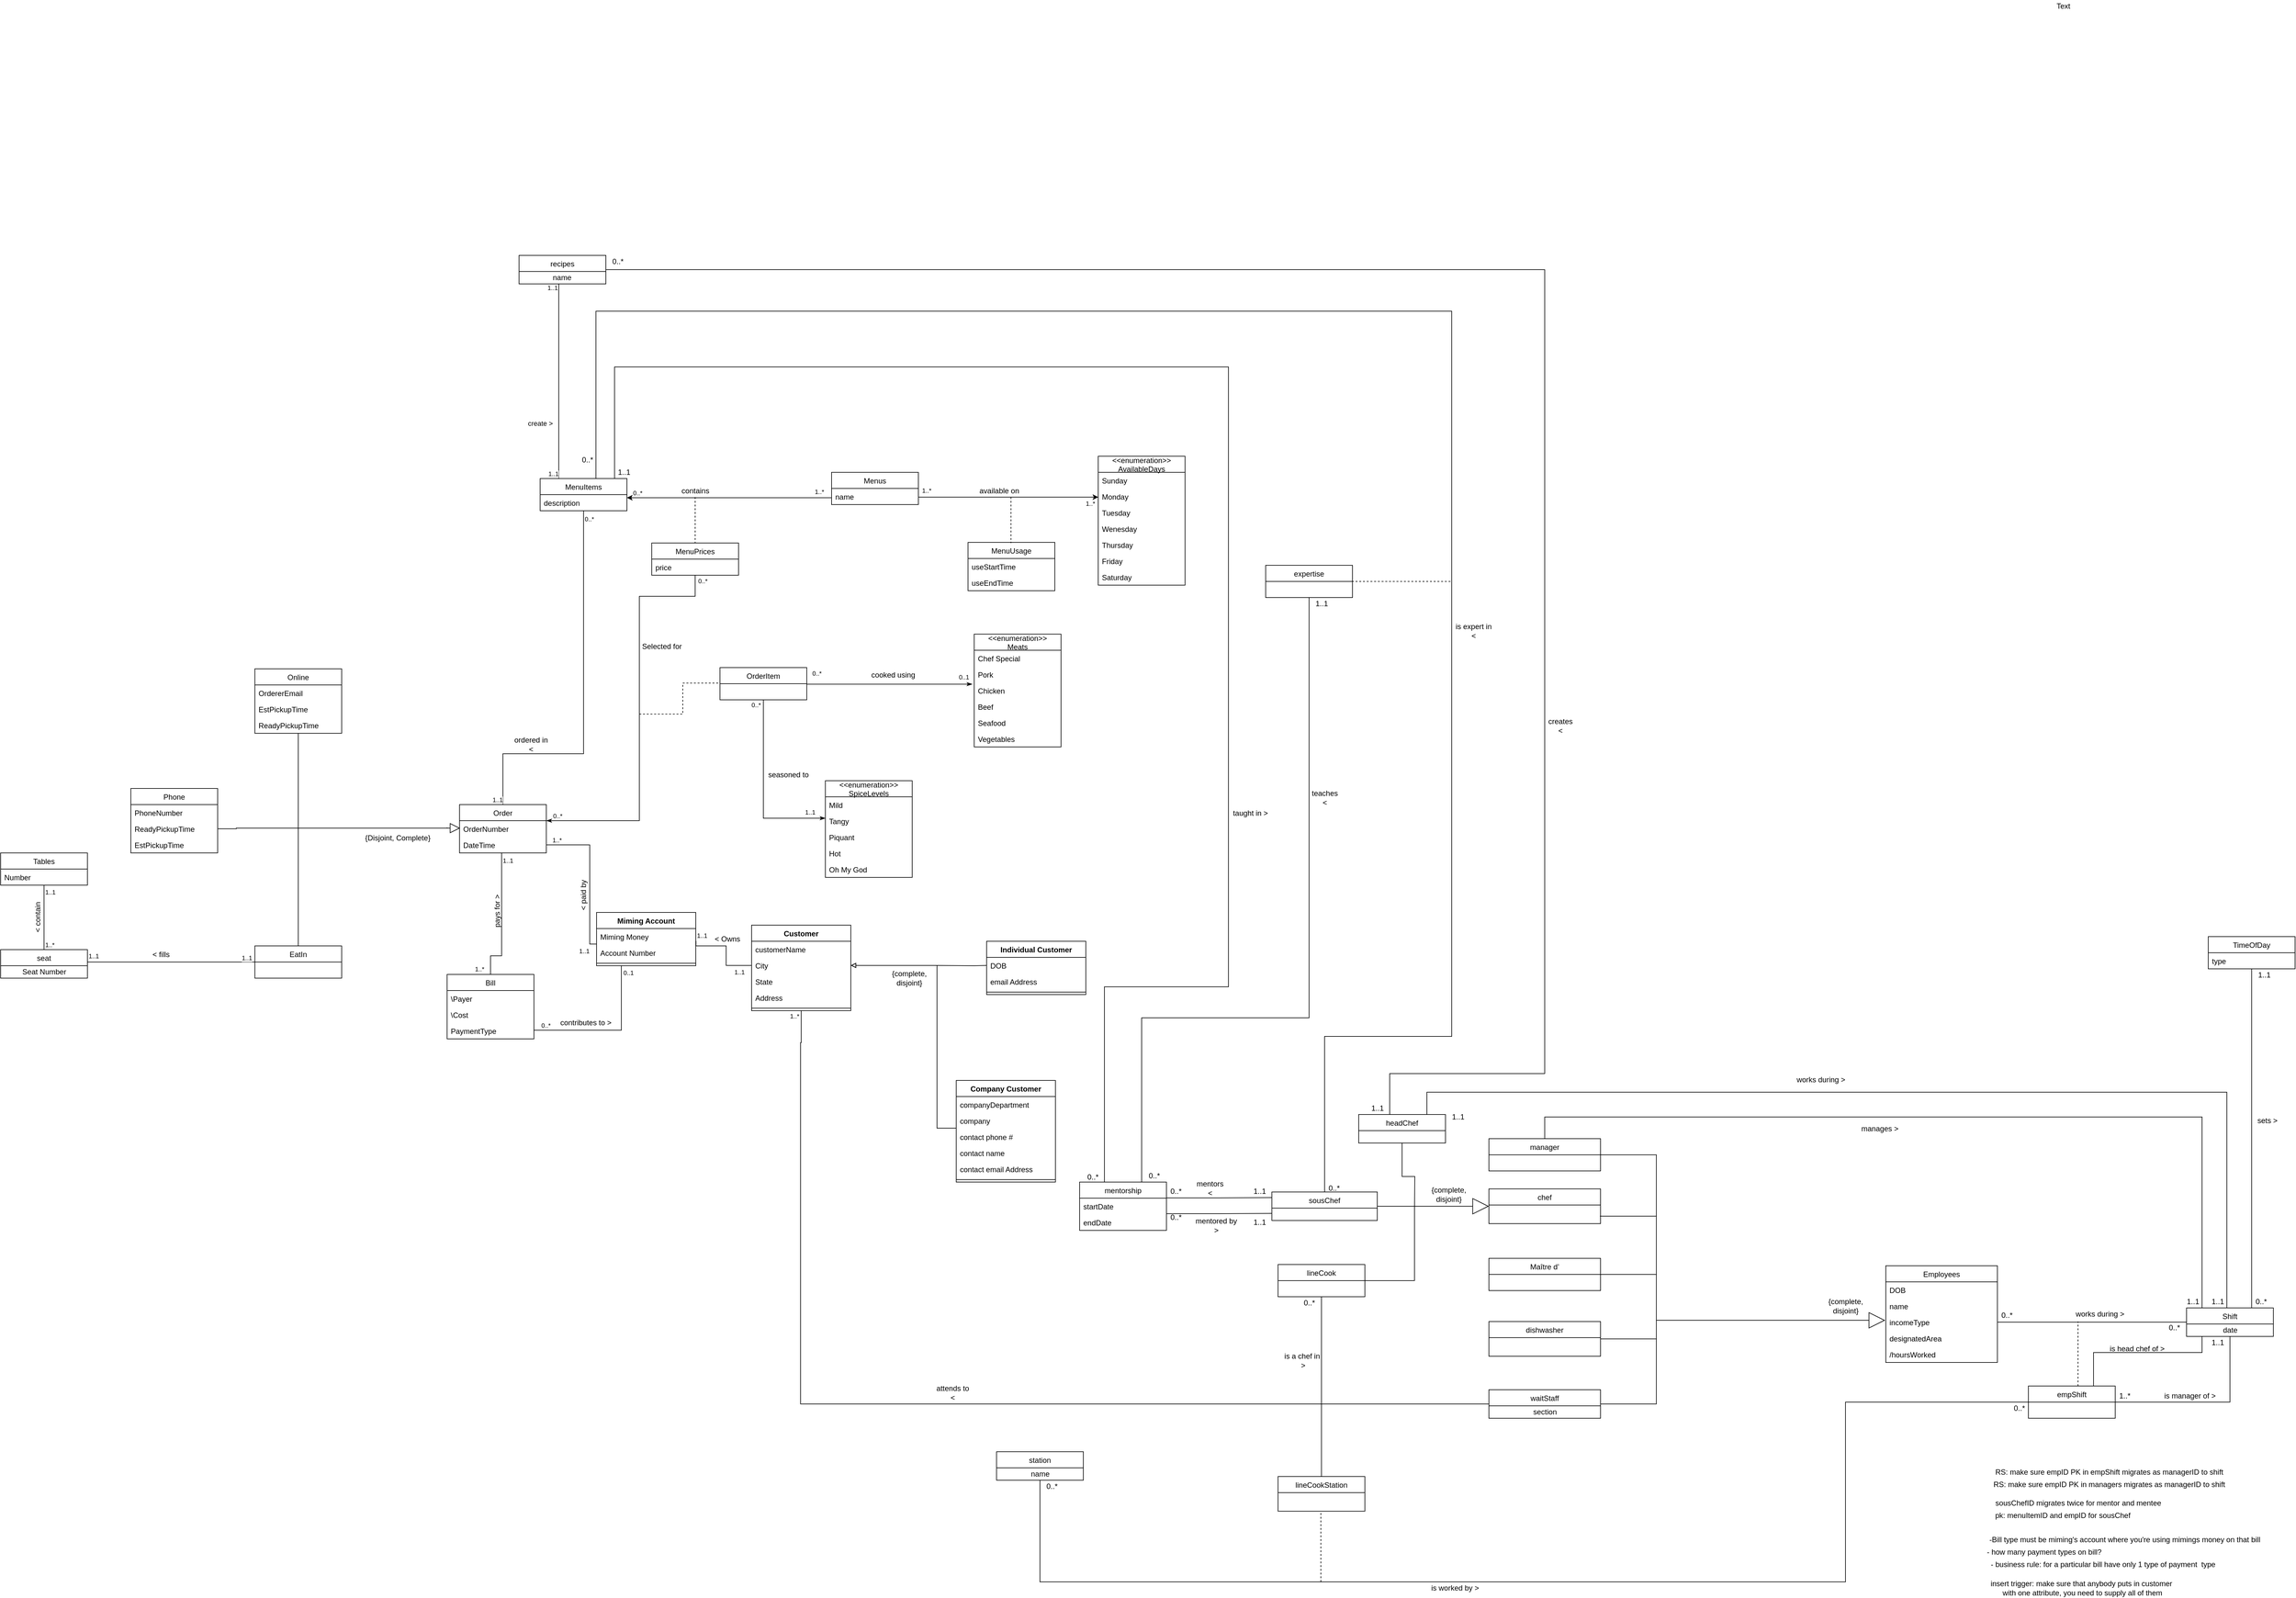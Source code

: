 <mxfile version="12.9.14" type="google" pages="2"><diagram name="UML (new)" id="ntGEMkG8qAuXyV1Ej2g5"><mxGraphModel dx="5159" dy="1676" grid="1" gridSize="10" guides="1" tooltips="1" connect="1" arrows="1" fold="1" page="0" pageScale="1" pageWidth="850" pageHeight="1100" math="0" shadow="0"><root><mxCell id="gcWakzex9jgXW6wYLGGR-0"/><mxCell id="gcWakzex9jgXW6wYLGGR-1" parent="gcWakzex9jgXW6wYLGGR-0"/><mxCell id="gcWakzex9jgXW6wYLGGR-215" value="OrderItem" style="swimlane;fontStyle=0;childLayout=stackLayout;horizontal=1;startSize=26;fillColor=none;horizontalStack=0;resizeParent=1;resizeParentMax=0;resizeLast=0;collapsible=1;marginBottom=0;" parent="gcWakzex9jgXW6wYLGGR-1" vertex="1"><mxGeometry x="-1200" y="935" width="140" height="52" as="geometry"/></mxCell><mxCell id="gcWakzex9jgXW6wYLGGR-2" value="Order" style="swimlane;fontStyle=0;childLayout=stackLayout;horizontal=1;startSize=26;fillColor=none;horizontalStack=0;resizeParent=1;resizeParentMax=0;resizeLast=0;collapsible=1;marginBottom=0;" parent="gcWakzex9jgXW6wYLGGR-1" vertex="1"><mxGeometry x="-1620" y="1156" width="140" height="78" as="geometry"/></mxCell><mxCell id="4-er6CsJR9mNoJsEavDn-1" value="OrderNumber" style="text;strokeColor=none;fillColor=none;align=left;verticalAlign=top;spacingLeft=4;spacingRight=4;overflow=hidden;rotatable=0;points=[[0,0.5],[1,0.5]];portConstraint=eastwest;" parent="gcWakzex9jgXW6wYLGGR-2" vertex="1"><mxGeometry y="26" width="140" height="26" as="geometry"/></mxCell><mxCell id="4-er6CsJR9mNoJsEavDn-2" value="DateTime" style="text;strokeColor=none;fillColor=none;align=left;verticalAlign=top;spacingLeft=4;spacingRight=4;overflow=hidden;rotatable=0;points=[[0,0.5],[1,0.5]];portConstraint=eastwest;" parent="gcWakzex9jgXW6wYLGGR-2" vertex="1"><mxGeometry y="52" width="140" height="26" as="geometry"/></mxCell><mxCell id="gcWakzex9jgXW6wYLGGR-3" value="" style="endArrow=classicThin;html=1;edgeStyle=orthogonalEdgeStyle;startArrow=none;startFill=0;endFill=1;rounded=0;entryX=-0.022;entryY=-0.011;entryDx=0;entryDy=0;entryPerimeter=0;exitX=1;exitY=0.5;exitDx=0;exitDy=0;" parent="gcWakzex9jgXW6wYLGGR-1" edge="1"><mxGeometry relative="1" as="geometry"><mxPoint x="-1060" y="957" as="sourcePoint"/><mxPoint x="-793.08" y="961.714" as="targetPoint"/><Array as="points"><mxPoint x="-1060" y="962"/></Array></mxGeometry></mxCell><mxCell id="gcWakzex9jgXW6wYLGGR-4" value="0..*" style="resizable=0;html=1;align=left;verticalAlign=bottom;labelBackgroundColor=#ffffff;fontSize=10;" parent="gcWakzex9jgXW6wYLGGR-3" connectable="0" vertex="1"><mxGeometry x="-1" relative="1" as="geometry"><mxPoint x="7" y="-5" as="offset"/></mxGeometry></mxCell><mxCell id="gcWakzex9jgXW6wYLGGR-5" value="0..1" style="resizable=0;html=1;align=right;verticalAlign=bottom;labelBackgroundColor=#ffffff;fontSize=10;" parent="gcWakzex9jgXW6wYLGGR-3" connectable="0" vertex="1"><mxGeometry x="1" relative="1" as="geometry"><mxPoint x="-4" y="-3" as="offset"/></mxGeometry></mxCell><mxCell id="gcWakzex9jgXW6wYLGGR-6" value="cooked using" style="text;html=1;align=center;verticalAlign=middle;resizable=0;points=[];autosize=1;" parent="gcWakzex9jgXW6wYLGGR-1" vertex="1"><mxGeometry x="-966" y="937" width="90" height="20" as="geometry"/></mxCell><mxCell id="gcWakzex9jgXW6wYLGGR-7" value="seasoned to" style="text;html=1;align=center;verticalAlign=middle;resizable=0;points=[];autosize=1;" parent="gcWakzex9jgXW6wYLGGR-1" vertex="1"><mxGeometry x="-1130" y="1097.5" width="80" height="20" as="geometry"/></mxCell><mxCell id="gcWakzex9jgXW6wYLGGR-8" value="contains" style="text;html=1;align=center;verticalAlign=middle;resizable=0;points=[];autosize=1;" parent="gcWakzex9jgXW6wYLGGR-1" vertex="1"><mxGeometry x="-1270" y="640" width="60" height="20" as="geometry"/></mxCell><mxCell id="gcWakzex9jgXW6wYLGGR-9" value="" style="endArrow=none;html=1;edgeStyle=orthogonalEdgeStyle;startArrow=classic;startFill=1;endFill=0;exitX=1;exitY=0.5;exitDx=0;exitDy=0;" parent="gcWakzex9jgXW6wYLGGR-1" target="gcWakzex9jgXW6wYLGGR-41" edge="1"><mxGeometry relative="1" as="geometry"><mxPoint x="-1350" y="661" as="sourcePoint"/><mxPoint x="-1300" y="650" as="targetPoint"/><Array as="points"><mxPoint x="-1030" y="661"/><mxPoint x="-1030" y="661"/></Array></mxGeometry></mxCell><mxCell id="gcWakzex9jgXW6wYLGGR-10" value="0..*" style="resizable=0;html=1;align=left;verticalAlign=bottom;labelBackgroundColor=#ffffff;fontSize=10;" parent="gcWakzex9jgXW6wYLGGR-9" connectable="0" vertex="1"><mxGeometry x="-1" relative="1" as="geometry"><mxPoint x="8" as="offset"/></mxGeometry></mxCell><mxCell id="gcWakzex9jgXW6wYLGGR-11" value="1..*" style="resizable=0;html=1;align=right;verticalAlign=bottom;labelBackgroundColor=#ffffff;fontSize=10;" parent="gcWakzex9jgXW6wYLGGR-9" connectable="0" vertex="1"><mxGeometry x="1" relative="1" as="geometry"><mxPoint x="-12" y="-2" as="offset"/></mxGeometry></mxCell><mxCell id="gcWakzex9jgXW6wYLGGR-12" value="MenuItems" style="swimlane;fontStyle=0;childLayout=stackLayout;horizontal=1;startSize=26;fillColor=none;horizontalStack=0;resizeParent=1;resizeParentMax=0;resizeLast=0;collapsible=1;marginBottom=0;" parent="gcWakzex9jgXW6wYLGGR-1" vertex="1"><mxGeometry x="-1490" y="630" width="140" height="52" as="geometry"/></mxCell><mxCell id="gcWakzex9jgXW6wYLGGR-13" value="description" style="text;strokeColor=none;fillColor=none;align=left;verticalAlign=top;spacingLeft=4;spacingRight=4;overflow=hidden;rotatable=0;points=[[0,0.5],[1,0.5]];portConstraint=eastwest;" parent="gcWakzex9jgXW6wYLGGR-12" vertex="1"><mxGeometry y="26" width="140" height="26" as="geometry"/></mxCell><mxCell id="gcWakzex9jgXW6wYLGGR-14" value="MenuPrices" style="swimlane;fontStyle=0;childLayout=stackLayout;horizontal=1;startSize=26;fillColor=none;horizontalStack=0;resizeParent=1;resizeParentMax=0;resizeLast=0;collapsible=1;marginBottom=0;" parent="gcWakzex9jgXW6wYLGGR-1" vertex="1"><mxGeometry x="-1310" y="734" width="140" height="52" as="geometry"/></mxCell><mxCell id="gcWakzex9jgXW6wYLGGR-15" value="price" style="text;strokeColor=none;fillColor=none;align=left;verticalAlign=top;spacingLeft=4;spacingRight=4;overflow=hidden;rotatable=0;points=[[0,0.5],[1,0.5]];portConstraint=eastwest;" parent="gcWakzex9jgXW6wYLGGR-14" vertex="1"><mxGeometry y="26" width="140" height="26" as="geometry"/></mxCell><mxCell id="gcWakzex9jgXW6wYLGGR-16" value="" style="endArrow=classicThin;html=1;edgeStyle=orthogonalEdgeStyle;startArrow=none;startFill=0;endFill=1;rounded=0;exitX=0.5;exitY=1;exitDx=0;exitDy=0;" parent="gcWakzex9jgXW6wYLGGR-1" source="gcWakzex9jgXW6wYLGGR-215" target="gcWakzex9jgXW6wYLGGR-26" edge="1"><mxGeometry relative="1" as="geometry"><mxPoint x="-700" y="1080" as="sourcePoint"/><mxPoint x="-884" y="1158" as="targetPoint"/><Array as="points"><mxPoint x="-1130" y="1178"/></Array></mxGeometry></mxCell><mxCell id="gcWakzex9jgXW6wYLGGR-17" value="0..*" style="resizable=0;html=1;align=left;verticalAlign=bottom;labelBackgroundColor=#ffffff;fontSize=10;" parent="gcWakzex9jgXW6wYLGGR-16" connectable="0" vertex="1"><mxGeometry x="-1" relative="1" as="geometry"><mxPoint x="-21" y="16" as="offset"/></mxGeometry></mxCell><mxCell id="gcWakzex9jgXW6wYLGGR-18" value="1..1" style="resizable=0;html=1;align=right;verticalAlign=bottom;labelBackgroundColor=#ffffff;fontSize=10;" parent="gcWakzex9jgXW6wYLGGR-16" connectable="0" vertex="1"><mxGeometry x="1" relative="1" as="geometry"><mxPoint x="-15.05" y="-2" as="offset"/></mxGeometry></mxCell><mxCell id="gcWakzex9jgXW6wYLGGR-32" value="&lt;&lt;enumeration&gt;&gt;&#10;AvailableDays" style="swimlane;fontStyle=0;childLayout=stackLayout;horizontal=1;startSize=26;fillColor=none;horizontalStack=0;resizeParent=1;resizeParentMax=0;resizeLast=0;collapsible=1;marginBottom=0;" parent="gcWakzex9jgXW6wYLGGR-1" vertex="1"><mxGeometry x="-590" y="594" width="140" height="208" as="geometry"><mxRectangle x="1001" y="40" width="130" height="30" as="alternateBounds"/></mxGeometry></mxCell><mxCell id="gcWakzex9jgXW6wYLGGR-33" value="Sunday" style="text;strokeColor=none;fillColor=none;align=left;verticalAlign=top;spacingLeft=4;spacingRight=4;overflow=hidden;rotatable=0;points=[[0,0.5],[1,0.5]];portConstraint=eastwest;" parent="gcWakzex9jgXW6wYLGGR-32" vertex="1"><mxGeometry y="26" width="140" height="26" as="geometry"/></mxCell><mxCell id="gcWakzex9jgXW6wYLGGR-34" value="Monday" style="text;strokeColor=none;fillColor=none;align=left;verticalAlign=top;spacingLeft=4;spacingRight=4;overflow=hidden;rotatable=0;points=[[0,0.5],[1,0.5]];portConstraint=eastwest;" parent="gcWakzex9jgXW6wYLGGR-32" vertex="1"><mxGeometry y="52" width="140" height="26" as="geometry"/></mxCell><mxCell id="gcWakzex9jgXW6wYLGGR-35" value="Tuesday" style="text;strokeColor=none;fillColor=none;align=left;verticalAlign=top;spacingLeft=4;spacingRight=4;overflow=hidden;rotatable=0;points=[[0,0.5],[1,0.5]];portConstraint=eastwest;" parent="gcWakzex9jgXW6wYLGGR-32" vertex="1"><mxGeometry y="78" width="140" height="26" as="geometry"/></mxCell><mxCell id="gcWakzex9jgXW6wYLGGR-36" value="Wenesday" style="text;strokeColor=none;fillColor=none;align=left;verticalAlign=top;spacingLeft=4;spacingRight=4;overflow=hidden;rotatable=0;points=[[0,0.5],[1,0.5]];portConstraint=eastwest;" parent="gcWakzex9jgXW6wYLGGR-32" vertex="1"><mxGeometry y="104" width="140" height="26" as="geometry"/></mxCell><mxCell id="Y2ALoaU7M7uwa-36EosC-0" value="Thursday" style="text;strokeColor=none;fillColor=none;align=left;verticalAlign=top;spacingLeft=4;spacingRight=4;overflow=hidden;rotatable=0;points=[[0,0.5],[1,0.5]];portConstraint=eastwest;" parent="gcWakzex9jgXW6wYLGGR-32" vertex="1"><mxGeometry y="130" width="140" height="26" as="geometry"/></mxCell><mxCell id="Y2ALoaU7M7uwa-36EosC-1" value="Friday" style="text;strokeColor=none;fillColor=none;align=left;verticalAlign=top;spacingLeft=4;spacingRight=4;overflow=hidden;rotatable=0;points=[[0,0.5],[1,0.5]];portConstraint=eastwest;" parent="gcWakzex9jgXW6wYLGGR-32" vertex="1"><mxGeometry y="156" width="140" height="26" as="geometry"/></mxCell><mxCell id="Y2ALoaU7M7uwa-36EosC-2" value="Saturday" style="text;strokeColor=none;fillColor=none;align=left;verticalAlign=top;spacingLeft=4;spacingRight=4;overflow=hidden;rotatable=0;points=[[0,0.5],[1,0.5]];portConstraint=eastwest;" parent="gcWakzex9jgXW6wYLGGR-32" vertex="1"><mxGeometry y="182" width="140" height="26" as="geometry"/></mxCell><mxCell id="gcWakzex9jgXW6wYLGGR-37" value="" style="endArrow=classic;html=1;edgeStyle=orthogonalEdgeStyle;endFill=1;rounded=0;" parent="gcWakzex9jgXW6wYLGGR-1" source="gcWakzex9jgXW6wYLGGR-41" target="gcWakzex9jgXW6wYLGGR-32" edge="1"><mxGeometry relative="1" as="geometry"><mxPoint x="-1320" y="590" as="sourcePoint"/><mxPoint x="-1160" y="590" as="targetPoint"/><Array as="points"><mxPoint x="-840" y="660"/><mxPoint x="-840" y="660"/></Array></mxGeometry></mxCell><mxCell id="gcWakzex9jgXW6wYLGGR-38" value="1..*" style="resizable=0;html=1;align=left;verticalAlign=bottom;labelBackgroundColor=#ffffff;fontSize=10;" parent="gcWakzex9jgXW6wYLGGR-37" connectable="0" vertex="1"><mxGeometry x="-1" relative="1" as="geometry"><mxPoint x="4" y="-3" as="offset"/></mxGeometry></mxCell><mxCell id="gcWakzex9jgXW6wYLGGR-39" value="1..*" style="resizable=0;html=1;align=right;verticalAlign=bottom;labelBackgroundColor=#ffffff;fontSize=10;" parent="gcWakzex9jgXW6wYLGGR-37" connectable="0" vertex="1"><mxGeometry x="1" relative="1" as="geometry"><mxPoint x="-5" y="18" as="offset"/></mxGeometry></mxCell><mxCell id="gcWakzex9jgXW6wYLGGR-40" value="available on" style="text;html=1;align=center;verticalAlign=middle;resizable=0;points=[];autosize=1;" parent="gcWakzex9jgXW6wYLGGR-1" vertex="1"><mxGeometry x="-790" y="640" width="80" height="20" as="geometry"/></mxCell><mxCell id="gcWakzex9jgXW6wYLGGR-41" value="Menus" style="swimlane;fontStyle=0;childLayout=stackLayout;horizontal=1;startSize=26;fillColor=none;horizontalStack=0;resizeParent=1;resizeParentMax=0;resizeLast=0;collapsible=1;marginBottom=0;" parent="gcWakzex9jgXW6wYLGGR-1" vertex="1"><mxGeometry x="-1020" y="620" width="140" height="52" as="geometry"/></mxCell><mxCell id="gcWakzex9jgXW6wYLGGR-42" value="name" style="text;strokeColor=none;fillColor=none;align=left;verticalAlign=top;spacingLeft=4;spacingRight=4;overflow=hidden;rotatable=0;points=[[0,0.5],[1,0.5]];portConstraint=eastwest;" parent="gcWakzex9jgXW6wYLGGR-41" vertex="1"><mxGeometry y="26" width="140" height="26" as="geometry"/></mxCell><mxCell id="gcWakzex9jgXW6wYLGGR-45" value="" style="endArrow=none;dashed=1;endFill=0;endSize=12;html=1;entryX=0.5;entryY=0;entryDx=0;entryDy=0;" parent="gcWakzex9jgXW6wYLGGR-1" target="gcWakzex9jgXW6wYLGGR-14" edge="1"><mxGeometry width="160" relative="1" as="geometry"><mxPoint x="-1240" y="660" as="sourcePoint"/><mxPoint x="-1080" y="590" as="targetPoint"/></mxGeometry></mxCell><mxCell id="gcWakzex9jgXW6wYLGGR-53" value="" style="endArrow=none;html=1;edgeStyle=orthogonalEdgeStyle;strokeWidth=1;entryX=0;entryY=0.5;entryDx=0;entryDy=0;exitX=1.002;exitY=0.769;exitDx=0;exitDy=0;exitPerimeter=0;rounded=0;" parent="gcWakzex9jgXW6wYLGGR-1" source="gcWakzex9jgXW6wYLGGR-57" target="h7UrppxkgC2F3gu8_0YE-25" edge="1"><mxGeometry relative="1" as="geometry"><mxPoint x="-1140" y="1225" as="sourcePoint"/><mxPoint x="-1030" y="1216" as="targetPoint"/><Array as="points"><mxPoint x="-1190" y="1384"/><mxPoint x="-1190" y="1416"/></Array></mxGeometry></mxCell><mxCell id="gcWakzex9jgXW6wYLGGR-54" value="1..1" style="resizable=0;html=1;align=left;verticalAlign=bottom;labelBackgroundColor=#ffffff;fontSize=10;" parent="gcWakzex9jgXW6wYLGGR-53" connectable="0" vertex="1"><mxGeometry x="-1" relative="1" as="geometry"/></mxCell><mxCell id="gcWakzex9jgXW6wYLGGR-55" value="1..1" style="resizable=0;html=1;align=right;verticalAlign=bottom;labelBackgroundColor=#ffffff;fontSize=10;" parent="gcWakzex9jgXW6wYLGGR-53" connectable="0" vertex="1"><mxGeometry x="1" relative="1" as="geometry"><mxPoint x="-10.15" y="19" as="offset"/></mxGeometry></mxCell><mxCell id="gcWakzex9jgXW6wYLGGR-60" value="" style="endArrow=none;html=1;edgeStyle=orthogonalEdgeStyle;rounded=0;entryX=0.5;entryY=0;entryDx=0;entryDy=0;" parent="gcWakzex9jgXW6wYLGGR-1" target="Bt4Yn6111s5aSb7vQ8qi-0" edge="1"><mxGeometry relative="1" as="geometry"><mxPoint x="-1636" y="1194" as="sourcePoint"/><mxPoint x="-1860" y="1530" as="targetPoint"/><Array as="points"><mxPoint x="-1880" y="1194"/><mxPoint x="-1880" y="1370"/></Array></mxGeometry></mxCell><mxCell id="gcWakzex9jgXW6wYLGGR-64" value="" style="endArrow=none;html=1;endSize=12;startArrow=block;startSize=14;startFill=0;edgeStyle=orthogonalEdgeStyle;align=left;verticalAlign=bottom;rounded=0;endFill=0;exitX=0;exitY=0.5;exitDx=0;exitDy=0;entryX=1;entryY=0.5;entryDx=0;entryDy=0;" parent="gcWakzex9jgXW6wYLGGR-1" target="gcWakzex9jgXW6wYLGGR-74" edge="1"><mxGeometry x="0.887" y="70" relative="1" as="geometry"><mxPoint x="-1619" y="1194" as="sourcePoint"/><mxPoint x="-2099" y="1311" as="targetPoint"/><mxPoint as="offset"/><Array as="points"><mxPoint x="-1980" y="1194"/><mxPoint x="-1980" y="1195"/></Array></mxGeometry></mxCell><mxCell id="gcWakzex9jgXW6wYLGGR-70" value="{Disjoint, Complete}" style="text;html=1;align=center;verticalAlign=middle;resizable=0;points=[];autosize=1;" parent="gcWakzex9jgXW6wYLGGR-1" vertex="1"><mxGeometry x="-1780" y="1200" width="120" height="20" as="geometry"/></mxCell><mxCell id="gcWakzex9jgXW6wYLGGR-77" value="" style="endArrow=none;html=1;edgeStyle=orthogonalEdgeStyle;rounded=0;exitX=0.485;exitY=0.994;exitDx=0;exitDy=0;exitPerimeter=0;entryX=0.5;entryY=0;entryDx=0;entryDy=0;" parent="gcWakzex9jgXW6wYLGGR-1" source="4-er6CsJR9mNoJsEavDn-2" target="gcWakzex9jgXW6wYLGGR-94" edge="1"><mxGeometry relative="1" as="geometry"><mxPoint x="-1552" y="1240" as="sourcePoint"/><mxPoint x="-1560" y="1703.333" as="targetPoint"/><Array as="points"><mxPoint x="-1552" y="1400"/><mxPoint x="-1570" y="1400"/></Array></mxGeometry></mxCell><mxCell id="gcWakzex9jgXW6wYLGGR-78" value="1..1" style="resizable=0;html=1;align=left;verticalAlign=bottom;labelBackgroundColor=#ffffff;fontSize=10;" parent="gcWakzex9jgXW6wYLGGR-77" connectable="0" vertex="1"><mxGeometry x="-1" relative="1" as="geometry"><mxPoint y="21" as="offset"/></mxGeometry></mxCell><mxCell id="gcWakzex9jgXW6wYLGGR-79" value="1..*" style="resizable=0;html=1;align=right;verticalAlign=bottom;labelBackgroundColor=#ffffff;fontSize=10;" parent="gcWakzex9jgXW6wYLGGR-77" connectable="0" vertex="1"><mxGeometry x="1" relative="1" as="geometry"><mxPoint x="-10" as="offset"/></mxGeometry></mxCell><mxCell id="gcWakzex9jgXW6wYLGGR-83" value="" style="endArrow=none;html=1;edgeStyle=orthogonalEdgeStyle;rounded=0;" parent="gcWakzex9jgXW6wYLGGR-1" source="gcWakzex9jgXW6wYLGGR-56" target="4-er6CsJR9mNoJsEavDn-2" edge="1"><mxGeometry relative="1" as="geometry"><mxPoint x="-1295" y="1255" as="sourcePoint"/><mxPoint x="-1210" y="1468" as="targetPoint"/><Array as="points"><mxPoint x="-1410" y="1381"/><mxPoint x="-1410" y="1221"/></Array></mxGeometry></mxCell><mxCell id="gcWakzex9jgXW6wYLGGR-84" value="1..1" style="resizable=0;html=1;align=left;verticalAlign=bottom;labelBackgroundColor=#ffffff;fontSize=10;" parent="gcWakzex9jgXW6wYLGGR-83" connectable="0" vertex="1"><mxGeometry x="-1" relative="1" as="geometry"><mxPoint x="-30" y="19" as="offset"/></mxGeometry></mxCell><mxCell id="gcWakzex9jgXW6wYLGGR-85" value="1..*" style="resizable=0;html=1;align=right;verticalAlign=bottom;labelBackgroundColor=#ffffff;fontSize=10;" parent="gcWakzex9jgXW6wYLGGR-83" connectable="0" vertex="1"><mxGeometry x="1" relative="1" as="geometry"><mxPoint x="25" as="offset"/></mxGeometry></mxCell><mxCell id="gcWakzex9jgXW6wYLGGR-19" value="&lt;&lt;enumeration&gt;&gt;&#10;Meats" style="swimlane;fontStyle=0;childLayout=stackLayout;horizontal=1;startSize=26;fillColor=none;horizontalStack=0;resizeParent=1;resizeParentMax=0;resizeLast=0;collapsible=1;marginBottom=0;" parent="gcWakzex9jgXW6wYLGGR-1" vertex="1"><mxGeometry x="-790" y="881" width="140" height="182" as="geometry"/></mxCell><mxCell id="gcWakzex9jgXW6wYLGGR-20" value="Chef Special" style="text;strokeColor=none;fillColor=none;align=left;verticalAlign=top;spacingLeft=4;spacingRight=4;overflow=hidden;rotatable=0;points=[[0,0.5],[1,0.5]];portConstraint=eastwest;" parent="gcWakzex9jgXW6wYLGGR-19" vertex="1"><mxGeometry y="26" width="140" height="26" as="geometry"/></mxCell><mxCell id="gcWakzex9jgXW6wYLGGR-21" value="Pork" style="text;strokeColor=none;fillColor=none;align=left;verticalAlign=top;spacingLeft=4;spacingRight=4;overflow=hidden;rotatable=0;points=[[0,0.5],[1,0.5]];portConstraint=eastwest;" parent="gcWakzex9jgXW6wYLGGR-19" vertex="1"><mxGeometry y="52" width="140" height="26" as="geometry"/></mxCell><mxCell id="gcWakzex9jgXW6wYLGGR-22" value="Chicken" style="text;strokeColor=none;fillColor=none;align=left;verticalAlign=top;spacingLeft=4;spacingRight=4;overflow=hidden;rotatable=0;points=[[0,0.5],[1,0.5]];portConstraint=eastwest;" parent="gcWakzex9jgXW6wYLGGR-19" vertex="1"><mxGeometry y="78" width="140" height="26" as="geometry"/></mxCell><mxCell id="gcWakzex9jgXW6wYLGGR-23" value="Beef" style="text;strokeColor=none;fillColor=none;align=left;verticalAlign=top;spacingLeft=4;spacingRight=4;overflow=hidden;rotatable=0;points=[[0,0.5],[1,0.5]];portConstraint=eastwest;" parent="gcWakzex9jgXW6wYLGGR-19" vertex="1"><mxGeometry y="104" width="140" height="26" as="geometry"/></mxCell><mxCell id="gcWakzex9jgXW6wYLGGR-24" value="Seafood" style="text;strokeColor=none;fillColor=none;align=left;verticalAlign=top;spacingLeft=4;spacingRight=4;overflow=hidden;rotatable=0;points=[[0,0.5],[1,0.5]];portConstraint=eastwest;" parent="gcWakzex9jgXW6wYLGGR-19" vertex="1"><mxGeometry y="130" width="140" height="26" as="geometry"/></mxCell><mxCell id="gcWakzex9jgXW6wYLGGR-25" value="Vegetables" style="text;strokeColor=none;fillColor=none;align=left;verticalAlign=top;spacingLeft=4;spacingRight=4;overflow=hidden;rotatable=0;points=[[0,0.5],[1,0.5]];portConstraint=eastwest;" parent="gcWakzex9jgXW6wYLGGR-19" vertex="1"><mxGeometry y="156" width="140" height="26" as="geometry"/></mxCell><mxCell id="Y2ALoaU7M7uwa-36EosC-3" value="MenuUsage" style="swimlane;fontStyle=0;childLayout=stackLayout;horizontal=1;startSize=26;fillColor=none;horizontalStack=0;resizeParent=1;resizeParentMax=0;resizeLast=0;collapsible=1;marginBottom=0;" parent="gcWakzex9jgXW6wYLGGR-1" vertex="1"><mxGeometry x="-800" y="733" width="140" height="78" as="geometry"/></mxCell><mxCell id="gcWakzex9jgXW6wYLGGR-43" value="useStartTime" style="text;strokeColor=none;fillColor=none;align=left;verticalAlign=top;spacingLeft=4;spacingRight=4;overflow=hidden;rotatable=0;points=[[0,0.5],[1,0.5]];portConstraint=eastwest;" parent="Y2ALoaU7M7uwa-36EosC-3" vertex="1"><mxGeometry y="26" width="140" height="26" as="geometry"/></mxCell><mxCell id="gcWakzex9jgXW6wYLGGR-44" value="useEndTime" style="text;strokeColor=none;fillColor=none;align=left;verticalAlign=top;spacingLeft=4;spacingRight=4;overflow=hidden;rotatable=0;points=[[0,0.5],[1,0.5]];portConstraint=eastwest;" parent="Y2ALoaU7M7uwa-36EosC-3" vertex="1"><mxGeometry y="52" width="140" height="26" as="geometry"/></mxCell><mxCell id="gcWakzex9jgXW6wYLGGR-116" value="" style="endArrow=none;html=1;edgeStyle=orthogonalEdgeStyle;entryX=0.75;entryY=0;entryDx=0;entryDy=0;rounded=0;" parent="gcWakzex9jgXW6wYLGGR-1" source="gcWakzex9jgXW6wYLGGR-145" target="gcWakzex9jgXW6wYLGGR-143" edge="1"><mxGeometry relative="1" as="geometry"><mxPoint x="1590" y="2046" as="sourcePoint"/><mxPoint x="1850" y="1816" as="targetPoint"/><Array as="points"/></mxGeometry></mxCell><mxCell id="gcWakzex9jgXW6wYLGGR-117" value="" style="endArrow=none;html=1;edgeStyle=orthogonalEdgeStyle;rounded=0;" parent="gcWakzex9jgXW6wYLGGR-1" source="gcWakzex9jgXW6wYLGGR-119" target="gcWakzex9jgXW6wYLGGR-143" edge="1"><mxGeometry relative="1" as="geometry"><mxPoint x="1590" y="2046" as="sourcePoint"/><mxPoint x="1750" y="2046" as="targetPoint"/><Array as="points"><mxPoint x="930" y="1991"/><mxPoint x="930" y="1991"/></Array></mxGeometry></mxCell><mxCell id="gcWakzex9jgXW6wYLGGR-118" value="" style="endArrow=none;html=1;edgeStyle=orthogonalEdgeStyle;dashed=1;rounded=0;" parent="gcWakzex9jgXW6wYLGGR-1" source="gcWakzex9jgXW6wYLGGR-126" edge="1"><mxGeometry relative="1" as="geometry"><mxPoint x="1840" y="2096" as="sourcePoint"/><mxPoint x="990" y="1990" as="targetPoint"/><Array as="points"><mxPoint x="990" y="1990"/></Array></mxGeometry></mxCell><mxCell id="gcWakzex9jgXW6wYLGGR-89" value="Online" style="swimlane;fontStyle=0;childLayout=stackLayout;horizontal=1;startSize=26;fillColor=none;horizontalStack=0;resizeParent=1;resizeParentMax=0;resizeLast=0;collapsible=1;marginBottom=0;" parent="gcWakzex9jgXW6wYLGGR-1" vertex="1"><mxGeometry x="-1950" y="937" width="140" height="104" as="geometry"/></mxCell><mxCell id="gcWakzex9jgXW6wYLGGR-91" value="OrdererEmail" style="text;strokeColor=none;fillColor=none;align=left;verticalAlign=top;spacingLeft=4;spacingRight=4;overflow=hidden;rotatable=0;points=[[0,0.5],[1,0.5]];portConstraint=eastwest;" parent="gcWakzex9jgXW6wYLGGR-89" vertex="1"><mxGeometry y="26" width="140" height="26" as="geometry"/></mxCell><mxCell id="vTurXlr-qmIFST1HaFHc-1" value="EstPickupTime" style="text;strokeColor=none;fillColor=none;align=left;verticalAlign=top;spacingLeft=4;spacingRight=4;overflow=hidden;rotatable=0;points=[[0,0.5],[1,0.5]];portConstraint=eastwest;" parent="gcWakzex9jgXW6wYLGGR-89" vertex="1"><mxGeometry y="52" width="140" height="26" as="geometry"/></mxCell><mxCell id="vTurXlr-qmIFST1HaFHc-0" value="ReadyPickupTime" style="text;strokeColor=none;fillColor=none;align=left;verticalAlign=top;spacingLeft=4;spacingRight=4;overflow=hidden;rotatable=0;points=[[0,0.5],[1,0.5]];portConstraint=eastwest;" parent="gcWakzex9jgXW6wYLGGR-89" vertex="1"><mxGeometry y="78" width="140" height="26" as="geometry"/></mxCell><mxCell id="gcWakzex9jgXW6wYLGGR-148" value="recipes" style="swimlane;fontStyle=0;childLayout=stackLayout;horizontal=1;startSize=26;fillColor=none;horizontalStack=0;resizeParent=1;resizeParentMax=0;resizeLast=0;collapsible=1;marginBottom=0;" parent="gcWakzex9jgXW6wYLGGR-1" vertex="1"><mxGeometry x="-1524" y="270" width="140" height="46" as="geometry"/></mxCell><mxCell id="gcWakzex9jgXW6wYLGGR-26" value="&lt;&lt;enumeration&gt;&gt;&#10;SpiceLevels" style="swimlane;fontStyle=0;childLayout=stackLayout;horizontal=1;startSize=26;fillColor=none;horizontalStack=0;resizeParent=1;resizeParentMax=0;resizeLast=0;collapsible=1;marginBottom=0;" parent="gcWakzex9jgXW6wYLGGR-1" vertex="1"><mxGeometry x="-1030" y="1117.5" width="140" height="156" as="geometry"/></mxCell><mxCell id="gcWakzex9jgXW6wYLGGR-27" value="Mild" style="text;strokeColor=none;fillColor=none;align=left;verticalAlign=top;spacingLeft=4;spacingRight=4;overflow=hidden;rotatable=0;points=[[0,0.5],[1,0.5]];portConstraint=eastwest;" parent="gcWakzex9jgXW6wYLGGR-26" vertex="1"><mxGeometry y="26" width="140" height="26" as="geometry"/></mxCell><mxCell id="gcWakzex9jgXW6wYLGGR-28" value="Tangy" style="text;strokeColor=none;fillColor=none;align=left;verticalAlign=top;spacingLeft=4;spacingRight=4;overflow=hidden;rotatable=0;points=[[0,0.5],[1,0.5]];portConstraint=eastwest;" parent="gcWakzex9jgXW6wYLGGR-26" vertex="1"><mxGeometry y="52" width="140" height="26" as="geometry"/></mxCell><mxCell id="gcWakzex9jgXW6wYLGGR-29" value="Piquant" style="text;strokeColor=none;fillColor=none;align=left;verticalAlign=top;spacingLeft=4;spacingRight=4;overflow=hidden;rotatable=0;points=[[0,0.5],[1,0.5]];portConstraint=eastwest;" parent="gcWakzex9jgXW6wYLGGR-26" vertex="1"><mxGeometry y="78" width="140" height="26" as="geometry"/></mxCell><mxCell id="gcWakzex9jgXW6wYLGGR-30" value="Hot" style="text;strokeColor=none;fillColor=none;align=left;verticalAlign=top;spacingLeft=4;spacingRight=4;overflow=hidden;rotatable=0;points=[[0,0.5],[1,0.5]];portConstraint=eastwest;" parent="gcWakzex9jgXW6wYLGGR-26" vertex="1"><mxGeometry y="104" width="140" height="26" as="geometry"/></mxCell><mxCell id="gcWakzex9jgXW6wYLGGR-31" value="Oh My God" style="text;strokeColor=none;fillColor=none;align=left;verticalAlign=top;spacingLeft=4;spacingRight=4;overflow=hidden;rotatable=0;points=[[0,0.5],[1,0.5]];portConstraint=eastwest;" parent="gcWakzex9jgXW6wYLGGR-26" vertex="1"><mxGeometry y="130" width="140" height="26" as="geometry"/></mxCell><mxCell id="gcWakzex9jgXW6wYLGGR-72" value="Phone" style="swimlane;fontStyle=0;childLayout=stackLayout;horizontal=1;startSize=26;fillColor=none;horizontalStack=0;resizeParent=1;resizeParentMax=0;resizeLast=0;collapsible=1;marginBottom=0;" parent="gcWakzex9jgXW6wYLGGR-1" vertex="1"><mxGeometry x="-2150" y="1130" width="140" height="104" as="geometry"/></mxCell><mxCell id="gcWakzex9jgXW6wYLGGR-74" value="PhoneNumber" style="text;strokeColor=none;fillColor=none;align=left;verticalAlign=top;spacingLeft=4;spacingRight=4;overflow=hidden;rotatable=0;points=[[0,0.5],[1,0.5]];portConstraint=eastwest;" parent="gcWakzex9jgXW6wYLGGR-72" vertex="1"><mxGeometry y="26" width="140" height="26" as="geometry"/></mxCell><mxCell id="gcWakzex9jgXW6wYLGGR-87" value="ReadyPickupTime" style="text;strokeColor=none;fillColor=none;align=left;verticalAlign=top;spacingLeft=4;spacingRight=4;overflow=hidden;rotatable=0;points=[[0,0.5],[1,0.5]];portConstraint=eastwest;" parent="gcWakzex9jgXW6wYLGGR-72" vertex="1"><mxGeometry y="52" width="140" height="26" as="geometry"/></mxCell><mxCell id="gcWakzex9jgXW6wYLGGR-88" value="EstPickupTime" style="text;strokeColor=none;fillColor=none;align=left;verticalAlign=top;spacingLeft=4;spacingRight=4;overflow=hidden;rotatable=0;points=[[0,0.5],[1,0.5]];portConstraint=eastwest;" parent="gcWakzex9jgXW6wYLGGR-72" vertex="1"><mxGeometry y="78" width="140" height="26" as="geometry"/></mxCell><mxCell id="gcWakzex9jgXW6wYLGGR-119" value="Employees" style="swimlane;fontStyle=0;childLayout=stackLayout;horizontal=1;startSize=26;fillColor=none;horizontalStack=0;resizeParent=1;resizeParentMax=0;resizeLast=0;collapsible=1;marginBottom=0;" parent="gcWakzex9jgXW6wYLGGR-1" vertex="1"><mxGeometry x="680" y="1900" width="180" height="156" as="geometry"/></mxCell><mxCell id="gcWakzex9jgXW6wYLGGR-120" value="DOB" style="text;strokeColor=none;fillColor=none;align=left;verticalAlign=top;spacingLeft=4;spacingRight=4;overflow=hidden;rotatable=0;points=[[0,0.5],[1,0.5]];portConstraint=eastwest;" parent="gcWakzex9jgXW6wYLGGR-119" vertex="1"><mxGeometry y="26" width="180" height="26" as="geometry"/></mxCell><mxCell id="gcWakzex9jgXW6wYLGGR-121" value="name" style="text;strokeColor=none;fillColor=none;align=left;verticalAlign=top;spacingLeft=4;spacingRight=4;overflow=hidden;rotatable=0;points=[[0,0.5],[1,0.5]];portConstraint=eastwest;" parent="gcWakzex9jgXW6wYLGGR-119" vertex="1"><mxGeometry y="52" width="180" height="26" as="geometry"/></mxCell><mxCell id="gcWakzex9jgXW6wYLGGR-122" value="incomeType" style="text;strokeColor=none;fillColor=none;align=left;verticalAlign=top;spacingLeft=4;spacingRight=4;overflow=hidden;rotatable=0;points=[[0,0.5],[1,0.5]];portConstraint=eastwest;" parent="gcWakzex9jgXW6wYLGGR-119" vertex="1"><mxGeometry y="78" width="180" height="26" as="geometry"/></mxCell><mxCell id="gcWakzex9jgXW6wYLGGR-123" value="designatedArea" style="text;strokeColor=none;fillColor=none;align=left;verticalAlign=top;spacingLeft=4;spacingRight=4;overflow=hidden;rotatable=0;points=[[0,0.5],[1,0.5]];portConstraint=eastwest;" parent="gcWakzex9jgXW6wYLGGR-119" vertex="1"><mxGeometry y="104" width="180" height="26" as="geometry"/></mxCell><mxCell id="gcWakzex9jgXW6wYLGGR-124" value="/hoursWorked" style="text;strokeColor=none;fillColor=none;align=left;verticalAlign=top;spacingLeft=4;spacingRight=4;overflow=hidden;rotatable=0;points=[[0,0.5],[1,0.5]];portConstraint=eastwest;" parent="gcWakzex9jgXW6wYLGGR-119" vertex="1"><mxGeometry y="130" width="180" height="26" as="geometry"/></mxCell><mxCell id="gcWakzex9jgXW6wYLGGR-94" value="Bill" style="swimlane;fontStyle=0;childLayout=stackLayout;horizontal=1;startSize=26;fillColor=none;horizontalStack=0;resizeParent=1;resizeParentMax=0;resizeLast=0;collapsible=1;marginBottom=0;" parent="gcWakzex9jgXW6wYLGGR-1" vertex="1"><mxGeometry x="-1640" y="1430" width="140" height="104" as="geometry"/></mxCell><mxCell id="gcWakzex9jgXW6wYLGGR-95" value="\Payer" style="text;strokeColor=none;fillColor=none;align=left;verticalAlign=top;spacingLeft=4;spacingRight=4;overflow=hidden;rotatable=0;points=[[0,0.5],[1,0.5]];portConstraint=eastwest;" parent="gcWakzex9jgXW6wYLGGR-94" vertex="1"><mxGeometry y="26" width="140" height="26" as="geometry"/></mxCell><mxCell id="gcWakzex9jgXW6wYLGGR-97" value="\Cost" style="text;strokeColor=none;fillColor=none;align=left;verticalAlign=top;spacingLeft=4;spacingRight=4;overflow=hidden;rotatable=0;points=[[0,0.5],[1,0.5]];portConstraint=eastwest;" parent="gcWakzex9jgXW6wYLGGR-94" vertex="1"><mxGeometry y="52" width="140" height="26" as="geometry"/></mxCell><mxCell id="jQlxvt-U_T3GxEdJIPy5-0" value="PaymentType" style="text;strokeColor=none;fillColor=none;align=left;verticalAlign=top;spacingLeft=4;spacingRight=4;overflow=hidden;rotatable=0;points=[[0,0.5],[1,0.5]];portConstraint=eastwest;" vertex="1" parent="gcWakzex9jgXW6wYLGGR-94"><mxGeometry y="78" width="140" height="26" as="geometry"/></mxCell><mxCell id="EiZEAWrmp9Gst01PhzoX-5" value="expertise" style="swimlane;fontStyle=0;childLayout=stackLayout;horizontal=1;startSize=26;fillColor=none;horizontalStack=0;resizeParent=1;resizeParentMax=0;resizeLast=0;collapsible=1;marginBottom=0;" vertex="1" parent="gcWakzex9jgXW6wYLGGR-1"><mxGeometry x="-320" y="770" width="140" height="52" as="geometry"><mxRectangle x="-1200" y="-600" width="90" height="26" as="alternateBounds"/></mxGeometry></mxCell><mxCell id="gcWakzex9jgXW6wYLGGR-99" value="Tables" style="swimlane;fontStyle=0;childLayout=stackLayout;horizontal=1;startSize=26;fillColor=none;horizontalStack=0;resizeParent=1;resizeParentMax=0;resizeLast=0;collapsible=1;marginBottom=0;" parent="gcWakzex9jgXW6wYLGGR-1" vertex="1"><mxGeometry x="-2360" y="1234" width="140" height="52" as="geometry"/></mxCell><mxCell id="gcWakzex9jgXW6wYLGGR-100" value="Number" style="text;strokeColor=none;fillColor=none;align=left;verticalAlign=top;spacingLeft=4;spacingRight=4;overflow=hidden;rotatable=0;points=[[0,0.5],[1,0.5]];portConstraint=eastwest;" parent="gcWakzex9jgXW6wYLGGR-99" vertex="1"><mxGeometry y="26" width="140" height="26" as="geometry"/></mxCell><mxCell id="gcWakzex9jgXW6wYLGGR-126" value="empShift" style="swimlane;fontStyle=0;childLayout=stackLayout;horizontal=1;startSize=26;fillColor=none;horizontalStack=0;resizeParent=1;resizeParentMax=0;resizeLast=0;collapsible=1;marginBottom=0;" parent="gcWakzex9jgXW6wYLGGR-1" vertex="1"><mxGeometry x="910" y="2094" width="140" height="52" as="geometry"/></mxCell><mxCell id="h7UrppxkgC2F3gu8_0YE-22" value="" style="endArrow=none;html=1;edgeStyle=orthogonalEdgeStyle;exitX=1;exitY=0.5;exitDx=0;exitDy=0;entryX=0;entryY=-0.038;entryDx=0;entryDy=0;entryPerimeter=0;rounded=0;endFill=0;startArrow=block;startFill=0;strokeWidth=1;" edge="1" parent="gcWakzex9jgXW6wYLGGR-1" source="h7UrppxkgC2F3gu8_0YE-25" target="h7UrppxkgC2F3gu8_0YE-34"><mxGeometry relative="1" as="geometry"><mxPoint x="-1040" y="1403.5" as="sourcePoint"/><mxPoint x="-880" y="1403.5" as="targetPoint"/><Array as="points"><mxPoint x="-850" y="1416"/><mxPoint x="-850" y="1678"/></Array></mxGeometry></mxCell><mxCell id="gcWakzex9jgXW6wYLGGR-128" value="waitStaff" style="swimlane;fontStyle=0;childLayout=stackLayout;horizontal=1;startSize=26;fillColor=none;horizontalStack=0;resizeParent=1;resizeParentMax=0;resizeLast=0;collapsible=1;marginBottom=0;" parent="gcWakzex9jgXW6wYLGGR-1" vertex="1"><mxGeometry x="40" y="2100" width="180" height="46" as="geometry"/></mxCell><mxCell id="gcWakzex9jgXW6wYLGGR-129" value="section" style="text;html=1;align=center;verticalAlign=middle;resizable=0;points=[];autosize=1;" parent="gcWakzex9jgXW6wYLGGR-128" vertex="1"><mxGeometry y="26" width="180" height="20" as="geometry"/></mxCell><mxCell id="h7UrppxkgC2F3gu8_0YE-30" value="" style="endArrow=none;html=1;edgeStyle=orthogonalEdgeStyle;exitX=1;exitY=0.5;exitDx=0;exitDy=0;entryX=0;entryY=0.5;entryDx=0;entryDy=0;rounded=0;endFill=0;startArrow=block;startFill=0;strokeWidth=1;" edge="1" parent="gcWakzex9jgXW6wYLGGR-1" source="h7UrppxkgC2F3gu8_0YE-25" target="h7UrppxkgC2F3gu8_0YE-39"><mxGeometry relative="1" as="geometry"><mxPoint x="-980" y="1307.49" as="sourcePoint"/><mxPoint x="-791.92" y="1228.068" as="targetPoint"/><Array as="points"><mxPoint x="-850" y="1416"/><mxPoint x="-790" y="1416"/><mxPoint x="-790" y="1461"/></Array></mxGeometry></mxCell><mxCell id="gcWakzex9jgXW6wYLGGR-130" value="dishwasher" style="swimlane;fontStyle=0;childLayout=stackLayout;horizontal=1;startSize=26;fillColor=none;horizontalStack=0;resizeParent=1;resizeParentMax=0;resizeLast=0;collapsible=1;marginBottom=0;" parent="gcWakzex9jgXW6wYLGGR-1" vertex="1"><mxGeometry x="40" y="1990" width="180" height="56" as="geometry"/></mxCell><mxCell id="h7UrppxkgC2F3gu8_0YE-42" value="{complete,&lt;br&gt;disjoint}" style="text;html=1;align=center;verticalAlign=middle;resizable=0;points=[];autosize=1;" vertex="1" parent="gcWakzex9jgXW6wYLGGR-1"><mxGeometry x="-930" y="1421" width="70" height="30" as="geometry"/></mxCell><mxCell id="gcWakzex9jgXW6wYLGGR-131" value="Maître d’" style="swimlane;fontStyle=0;childLayout=stackLayout;horizontal=1;startSize=26;fillColor=none;horizontalStack=0;resizeParent=1;resizeParentMax=0;resizeLast=0;collapsible=1;marginBottom=0;" parent="gcWakzex9jgXW6wYLGGR-1" vertex="1"><mxGeometry x="40" y="1888" width="180" height="52" as="geometry"/></mxCell><mxCell id="gcWakzex9jgXW6wYLGGR-132" value="chef" style="swimlane;fontStyle=0;childLayout=stackLayout;horizontal=1;startSize=26;fillColor=none;horizontalStack=0;resizeParent=1;resizeParentMax=0;resizeLast=0;collapsible=1;marginBottom=0;" parent="gcWakzex9jgXW6wYLGGR-1" vertex="1"><mxGeometry x="40" y="1776" width="180" height="56" as="geometry"/></mxCell><mxCell id="h7UrppxkgC2F3gu8_0YE-38" value="Individual Customer" style="swimlane;fontStyle=1;align=center;verticalAlign=top;childLayout=stackLayout;horizontal=1;startSize=26;horizontalStack=0;resizeParent=1;resizeParentMax=0;resizeLast=0;collapsible=1;marginBottom=0;" vertex="1" parent="gcWakzex9jgXW6wYLGGR-1"><mxGeometry x="-770" y="1376.5" width="160" height="86" as="geometry"/></mxCell><mxCell id="h7UrppxkgC2F3gu8_0YE-39" value="DOB" style="text;strokeColor=none;fillColor=none;align=left;verticalAlign=top;spacingLeft=4;spacingRight=4;overflow=hidden;rotatable=0;points=[[0,0.5],[1,0.5]];portConstraint=eastwest;" vertex="1" parent="h7UrppxkgC2F3gu8_0YE-38"><mxGeometry y="26" width="160" height="26" as="geometry"/></mxCell><mxCell id="h7UrppxkgC2F3gu8_0YE-40" value="email Address" style="text;strokeColor=none;fillColor=none;align=left;verticalAlign=top;spacingLeft=4;spacingRight=4;overflow=hidden;rotatable=0;points=[[0,0.5],[1,0.5]];portConstraint=eastwest;" vertex="1" parent="h7UrppxkgC2F3gu8_0YE-38"><mxGeometry y="52" width="160" height="26" as="geometry"/></mxCell><mxCell id="h7UrppxkgC2F3gu8_0YE-41" value="" style="line;strokeWidth=1;fillColor=none;align=left;verticalAlign=middle;spacingTop=-1;spacingLeft=3;spacingRight=3;rotatable=0;labelPosition=right;points=[];portConstraint=eastwest;" vertex="1" parent="h7UrppxkgC2F3gu8_0YE-38"><mxGeometry y="78" width="160" height="8" as="geometry"/></mxCell><mxCell id="gcWakzex9jgXW6wYLGGR-134" value="mentorship" style="swimlane;fontStyle=0;childLayout=stackLayout;horizontal=1;startSize=26;fillColor=none;horizontalStack=0;resizeParent=1;resizeParentMax=0;resizeLast=0;collapsible=1;marginBottom=0;" parent="gcWakzex9jgXW6wYLGGR-1" vertex="1"><mxGeometry x="-620" y="1765" width="140" height="78" as="geometry"><mxRectangle x="-1200" y="-600" width="90" height="26" as="alternateBounds"/></mxGeometry></mxCell><mxCell id="gcWakzex9jgXW6wYLGGR-135" value="startDate" style="text;strokeColor=none;fillColor=none;align=left;verticalAlign=top;spacingLeft=4;spacingRight=4;overflow=hidden;rotatable=0;points=[[0,0.5],[1,0.5]];portConstraint=eastwest;" parent="gcWakzex9jgXW6wYLGGR-134" vertex="1"><mxGeometry y="26" width="140" height="26" as="geometry"/></mxCell><mxCell id="gcWakzex9jgXW6wYLGGR-136" value="endDate" style="text;strokeColor=none;fillColor=none;align=left;verticalAlign=top;spacingLeft=4;spacingRight=4;overflow=hidden;rotatable=0;points=[[0,0.5],[1,0.5]];portConstraint=eastwest;" parent="gcWakzex9jgXW6wYLGGR-134" vertex="1"><mxGeometry y="52" width="140" height="26" as="geometry"/></mxCell><mxCell id="gcWakzex9jgXW6wYLGGR-139" value="lineCook" style="swimlane;fontStyle=0;childLayout=stackLayout;horizontal=1;startSize=26;fillColor=none;horizontalStack=0;resizeParent=1;resizeParentMax=0;resizeLast=0;collapsible=1;marginBottom=0;" parent="gcWakzex9jgXW6wYLGGR-1" vertex="1"><mxGeometry x="-300" y="1898" width="140" height="52" as="geometry"/></mxCell><mxCell id="gcWakzex9jgXW6wYLGGR-143" value="Shift" style="swimlane;fontStyle=0;childLayout=stackLayout;horizontal=1;startSize=26;fillColor=none;horizontalStack=0;resizeParent=1;resizeParentMax=0;resizeLast=0;collapsible=1;marginBottom=0;" parent="gcWakzex9jgXW6wYLGGR-1" vertex="1"><mxGeometry x="1165" y="1968" width="140" height="46" as="geometry"/></mxCell><mxCell id="gcWakzex9jgXW6wYLGGR-144" value="date" style="text;html=1;align=center;verticalAlign=middle;resizable=0;points=[];autosize=1;" parent="gcWakzex9jgXW6wYLGGR-143" vertex="1"><mxGeometry y="26" width="140" height="20" as="geometry"/></mxCell><mxCell id="gcWakzex9jgXW6wYLGGR-147" value="" style="endArrow=none;html=1;edgeStyle=orthogonalEdgeStyle;rounded=0;entryX=1;entryY=0.5;entryDx=0;entryDy=0;" parent="gcWakzex9jgXW6wYLGGR-1" source="gcWakzex9jgXW6wYLGGR-127" target="gcWakzex9jgXW6wYLGGR-148" edge="1"><mxGeometry relative="1" as="geometry"><mxPoint x="590" y="1189" as="sourcePoint"/><mxPoint x="650" y="1376" as="targetPoint"/><Array as="points"><mxPoint x="-120" y="1590"/><mxPoint x="130" y="1590"/><mxPoint x="130" y="293"/></Array></mxGeometry></mxCell><mxCell id="gcWakzex9jgXW6wYLGGR-150" value="" style="endArrow=block;endFill=0;endSize=24;html=1;rounded=0;" parent="gcWakzex9jgXW6wYLGGR-1" edge="1"><mxGeometry width="160" relative="1" as="geometry"><mxPoint x="219" y="1820" as="sourcePoint"/><mxPoint x="679" y="1988" as="targetPoint"/><Array as="points"><mxPoint x="310" y="1820"/><mxPoint x="310" y="1900"/><mxPoint x="310" y="1988"/></Array></mxGeometry></mxCell><mxCell id="gcWakzex9jgXW6wYLGGR-151" value="{complete, &lt;br&gt;disjoint}" style="text;html=1;align=center;verticalAlign=middle;resizable=0;points=[];autosize=1;" parent="gcWakzex9jgXW6wYLGGR-1" vertex="1"><mxGeometry x="580" y="1950" width="70" height="30" as="geometry"/></mxCell><mxCell id="gcWakzex9jgXW6wYLGGR-152" value="" style="endArrow=block;endFill=0;endSize=24;html=1;rounded=0;exitX=1;exitY=0.5;exitDx=0;exitDy=0;" parent="gcWakzex9jgXW6wYLGGR-1" source="gcWakzex9jgXW6wYLGGR-153" target="gcWakzex9jgXW6wYLGGR-132" edge="1"><mxGeometry width="160" relative="1" as="geometry"><mxPoint x="-70" y="1804" as="sourcePoint"/><mxPoint x="-10.0" y="1690.52" as="targetPoint"/><Array as="points"><mxPoint x="-20" y="1804"/></Array></mxGeometry></mxCell><mxCell id="gcWakzex9jgXW6wYLGGR-153" value="sousChef" style="swimlane;fontStyle=0;childLayout=stackLayout;horizontal=1;startSize=26;fillColor=none;horizontalStack=0;resizeParent=1;resizeParentMax=0;resizeLast=0;collapsible=1;marginBottom=0;" parent="gcWakzex9jgXW6wYLGGR-1" vertex="1"><mxGeometry x="-310" y="1781" width="170" height="46" as="geometry"><mxRectangle x="-850" y="-600" width="80" height="26" as="alternateBounds"/></mxGeometry></mxCell><mxCell id="gcWakzex9jgXW6wYLGGR-154" value="" style="endArrow=none;html=1;edgeStyle=orthogonalEdgeStyle;rounded=0;" parent="gcWakzex9jgXW6wYLGGR-1" source="gcWakzex9jgXW6wYLGGR-127" edge="1"><mxGeometry relative="1" as="geometry"><mxPoint x="-100" y="1730" as="sourcePoint"/><mxPoint x="-80" y="1810" as="targetPoint"/><Array as="points"/></mxGeometry></mxCell><mxCell id="gcWakzex9jgXW6wYLGGR-155" value="{complete, &lt;br&gt;disjoint}" style="text;html=1;align=center;verticalAlign=middle;resizable=0;points=[];autosize=1;" parent="gcWakzex9jgXW6wYLGGR-1" vertex="1"><mxGeometry x="-60" y="1770" width="70" height="30" as="geometry"/></mxCell><mxCell id="gcWakzex9jgXW6wYLGGR-156" value="0..*" style="text;html=1;align=center;verticalAlign=middle;resizable=0;points=[];autosize=1;" parent="gcWakzex9jgXW6wYLGGR-1" vertex="1"><mxGeometry x="1270" y="1948" width="30" height="20" as="geometry"/></mxCell><mxCell id="gcWakzex9jgXW6wYLGGR-157" value="1..1&lt;br&gt;" style="text;html=1;align=center;verticalAlign=middle;resizable=0;points=[];autosize=1;" parent="gcWakzex9jgXW6wYLGGR-1" vertex="1"><mxGeometry x="1270" y="1421" width="40" height="20" as="geometry"/></mxCell><mxCell id="gcWakzex9jgXW6wYLGGR-158" value="0..*" style="text;html=1;align=center;verticalAlign=middle;resizable=0;points=[];autosize=1;" parent="gcWakzex9jgXW6wYLGGR-1" vertex="1"><mxGeometry x="860" y="1970" width="30" height="20" as="geometry"/></mxCell><mxCell id="gcWakzex9jgXW6wYLGGR-159" value="sets &amp;gt;" style="text;html=1;align=center;verticalAlign=middle;resizable=0;points=[];autosize=1;" parent="gcWakzex9jgXW6wYLGGR-1" vertex="1"><mxGeometry x="1270" y="1656" width="50" height="20" as="geometry"/></mxCell><mxCell id="gcWakzex9jgXW6wYLGGR-160" value="creates&lt;br&gt;&amp;lt;" style="text;html=1;align=center;verticalAlign=middle;resizable=0;points=[];autosize=1;" parent="gcWakzex9jgXW6wYLGGR-1" vertex="1"><mxGeometry x="130" y="1014" width="50" height="30" as="geometry"/></mxCell><mxCell id="gcWakzex9jgXW6wYLGGR-161" value="works during &amp;gt;" style="text;html=1;align=center;verticalAlign=middle;resizable=0;points=[];autosize=1;" parent="gcWakzex9jgXW6wYLGGR-1" vertex="1"><mxGeometry x="980" y="1968" width="90" height="20" as="geometry"/></mxCell><mxCell id="Bt4Yn6111s5aSb7vQ8qi-5" value="" style="edgeStyle=orthogonalEdgeStyle;rounded=0;orthogonalLoop=1;jettySize=auto;html=1;startArrow=none;startFill=0;endArrow=none;endFill=0;fillColor=#f8cecc;strokeColor=#000000;" edge="1" parent="gcWakzex9jgXW6wYLGGR-1" source="gcWakzex9jgXW6wYLGGR-99" target="Bt4Yn6111s5aSb7vQ8qi-1"><mxGeometry relative="1" as="geometry"/></mxCell><mxCell id="h7UrppxkgC2F3gu8_0YE-31" value="Company Customer" style="swimlane;fontStyle=1;align=center;verticalAlign=top;childLayout=stackLayout;horizontal=1;startSize=26;horizontalStack=0;resizeParent=1;resizeParentMax=0;resizeLast=0;collapsible=1;marginBottom=0;" vertex="1" parent="gcWakzex9jgXW6wYLGGR-1"><mxGeometry x="-819" y="1601" width="160" height="164" as="geometry"/></mxCell><mxCell id="h7UrppxkgC2F3gu8_0YE-32" value="companyDepartment" style="text;strokeColor=none;fillColor=none;align=left;verticalAlign=top;spacingLeft=4;spacingRight=4;overflow=hidden;rotatable=0;points=[[0,0.5],[1,0.5]];portConstraint=eastwest;" vertex="1" parent="h7UrppxkgC2F3gu8_0YE-31"><mxGeometry y="26" width="160" height="26" as="geometry"/></mxCell><mxCell id="h7UrppxkgC2F3gu8_0YE-33" value="company" style="text;strokeColor=none;fillColor=none;align=left;verticalAlign=top;spacingLeft=4;spacingRight=4;overflow=hidden;rotatable=0;points=[[0,0.5],[1,0.5]];portConstraint=eastwest;" vertex="1" parent="h7UrppxkgC2F3gu8_0YE-31"><mxGeometry y="52" width="160" height="26" as="geometry"/></mxCell><mxCell id="h7UrppxkgC2F3gu8_0YE-34" value="contact phone #" style="text;strokeColor=none;fillColor=none;align=left;verticalAlign=top;spacingLeft=4;spacingRight=4;overflow=hidden;rotatable=0;points=[[0,0.5],[1,0.5]];portConstraint=eastwest;" vertex="1" parent="h7UrppxkgC2F3gu8_0YE-31"><mxGeometry y="78" width="160" height="26" as="geometry"/></mxCell><mxCell id="h7UrppxkgC2F3gu8_0YE-35" value="contact name" style="text;strokeColor=none;fillColor=none;align=left;verticalAlign=top;spacingLeft=4;spacingRight=4;overflow=hidden;rotatable=0;points=[[0,0.5],[1,0.5]];portConstraint=eastwest;" vertex="1" parent="h7UrppxkgC2F3gu8_0YE-31"><mxGeometry y="104" width="160" height="26" as="geometry"/></mxCell><mxCell id="h7UrppxkgC2F3gu8_0YE-36" value="contact email Address" style="text;strokeColor=none;fillColor=none;align=left;verticalAlign=top;spacingLeft=4;spacingRight=4;overflow=hidden;rotatable=0;points=[[0,0.5],[1,0.5]];portConstraint=eastwest;" vertex="1" parent="h7UrppxkgC2F3gu8_0YE-31"><mxGeometry y="130" width="160" height="26" as="geometry"/></mxCell><mxCell id="h7UrppxkgC2F3gu8_0YE-37" value="" style="line;strokeWidth=1;fillColor=none;align=left;verticalAlign=middle;spacingTop=-1;spacingLeft=3;spacingRight=3;rotatable=0;labelPosition=right;points=[];portConstraint=eastwest;" vertex="1" parent="h7UrppxkgC2F3gu8_0YE-31"><mxGeometry y="156" width="160" height="8" as="geometry"/></mxCell><mxCell id="gcWakzex9jgXW6wYLGGR-162" value="manages &amp;gt;" style="text;html=1;align=center;verticalAlign=middle;resizable=0;points=[];autosize=1;" parent="gcWakzex9jgXW6wYLGGR-1" vertex="1"><mxGeometry x="630" y="1669" width="80" height="20" as="geometry"/></mxCell><mxCell id="gcWakzex9jgXW6wYLGGR-164" value="0..*" style="text;html=1;align=center;verticalAlign=middle;resizable=0;points=[];autosize=1;" parent="gcWakzex9jgXW6wYLGGR-1" vertex="1"><mxGeometry x="-265" y="1950" width="30" height="20" as="geometry"/></mxCell><mxCell id="gcWakzex9jgXW6wYLGGR-166" value="mentors&lt;br&gt;&amp;lt;" style="text;html=1;align=center;verticalAlign=middle;resizable=0;points=[];autosize=1;" parent="gcWakzex9jgXW6wYLGGR-1" vertex="1"><mxGeometry x="-440" y="1760" width="60" height="30" as="geometry"/></mxCell><mxCell id="gcWakzex9jgXW6wYLGGR-167" value="mentored by&lt;br&gt;&amp;gt;" style="text;html=1;align=center;verticalAlign=middle;resizable=0;points=[];autosize=1;" parent="gcWakzex9jgXW6wYLGGR-1" vertex="1"><mxGeometry x="-440" y="1820" width="80" height="30" as="geometry"/></mxCell><mxCell id="gcWakzex9jgXW6wYLGGR-168" value="0..*" style="text;html=1;align=center;verticalAlign=middle;resizable=0;points=[];autosize=1;" parent="gcWakzex9jgXW6wYLGGR-1" vertex="1"><mxGeometry x="-480" y="1770" width="30" height="20" as="geometry"/></mxCell><mxCell id="gcWakzex9jgXW6wYLGGR-169" value="1..1" style="text;html=1;align=center;verticalAlign=middle;resizable=0;points=[];autosize=1;" parent="gcWakzex9jgXW6wYLGGR-1" vertex="1"><mxGeometry x="-350" y="1770" width="40" height="20" as="geometry"/></mxCell><mxCell id="gcWakzex9jgXW6wYLGGR-170" value="0..*" style="text;html=1;align=center;verticalAlign=middle;resizable=0;points=[];autosize=1;" parent="gcWakzex9jgXW6wYLGGR-1" vertex="1"><mxGeometry x="-480" y="1812" width="30" height="20" as="geometry"/></mxCell><mxCell id="gcWakzex9jgXW6wYLGGR-171" value="1..1" style="text;html=1;align=center;verticalAlign=middle;resizable=0;points=[];autosize=1;" parent="gcWakzex9jgXW6wYLGGR-1" vertex="1"><mxGeometry x="-350" y="1820" width="40" height="20" as="geometry"/></mxCell><mxCell id="gcWakzex9jgXW6wYLGGR-172" value="" style="endArrow=none;html=1;edgeStyle=orthogonalEdgeStyle;rounded=0;exitX=0.5;exitY=1;exitDx=0;exitDy=0;" parent="gcWakzex9jgXW6wYLGGR-1" source="h7UrppxkgC2F3gu8_0YE-23" target="gcWakzex9jgXW6wYLGGR-128" edge="1"><mxGeometry relative="1" as="geometry"><mxPoint x="-950" y="1393" as="sourcePoint"/><mxPoint x="-1190" y="1745.998" as="targetPoint"/><Array as="points"><mxPoint x="-1069" y="1540"/><mxPoint x="-1070" y="1540"/><mxPoint x="-1070" y="2123"/></Array></mxGeometry></mxCell><mxCell id="gcWakzex9jgXW6wYLGGR-173" value="1..*" style="resizable=0;html=1;align=left;verticalAlign=bottom;labelBackgroundColor=#ffffff;fontSize=10;" parent="gcWakzex9jgXW6wYLGGR-172" connectable="0" vertex="1"><mxGeometry x="-1" relative="1" as="geometry"><mxPoint x="-20" y="17" as="offset"/></mxGeometry></mxCell><mxCell id="gcWakzex9jgXW6wYLGGR-174" value="0..*" style="text;html=1;align=center;verticalAlign=middle;resizable=0;points=[];autosize=1;" parent="gcWakzex9jgXW6wYLGGR-1" vertex="1"><mxGeometry x="-1380" y="270" width="30" height="20" as="geometry"/></mxCell><mxCell id="gcWakzex9jgXW6wYLGGR-175" value="1..1" style="text;html=1;align=center;verticalAlign=middle;resizable=0;points=[];autosize=1;" parent="gcWakzex9jgXW6wYLGGR-1" vertex="1"><mxGeometry x="-30" y="1650" width="40" height="20" as="geometry"/></mxCell><mxCell id="gcWakzex9jgXW6wYLGGR-176" value="" style="endArrow=none;html=1;edgeStyle=orthogonalEdgeStyle;rounded=0;" parent="gcWakzex9jgXW6wYLGGR-1" source="gcWakzex9jgXW6wYLGGR-12" target="gcWakzex9jgXW6wYLGGR-2" edge="1"><mxGeometry relative="1" as="geometry"><mxPoint x="-1575.84" y="983.502" as="sourcePoint"/><mxPoint x="-1524.16" y="1074" as="targetPoint"/><Array as="points"><mxPoint x="-1420" y="1074"/><mxPoint x="-1550" y="1074"/></Array></mxGeometry></mxCell><mxCell id="gcWakzex9jgXW6wYLGGR-177" value="0..*" style="resizable=0;html=1;align=left;verticalAlign=bottom;labelBackgroundColor=#ffffff;fontSize=10;" parent="gcWakzex9jgXW6wYLGGR-176" connectable="0" vertex="1"><mxGeometry x="-1" relative="1" as="geometry"><mxPoint y="21" as="offset"/></mxGeometry></mxCell><mxCell id="gcWakzex9jgXW6wYLGGR-178" value="1..1" style="resizable=0;html=1;align=right;verticalAlign=bottom;labelBackgroundColor=#ffffff;fontSize=10;" parent="gcWakzex9jgXW6wYLGGR-176" connectable="0" vertex="1"><mxGeometry x="1" relative="1" as="geometry"><mxPoint as="offset"/></mxGeometry></mxCell><mxCell id="gcWakzex9jgXW6wYLGGR-179" value="ordered in&lt;br&gt;&amp;lt;" style="text;html=1;align=center;verticalAlign=middle;resizable=0;points=[];autosize=1;" parent="gcWakzex9jgXW6wYLGGR-1" vertex="1"><mxGeometry x="-1540" y="1044" width="70" height="30" as="geometry"/></mxCell><mxCell id="gcWakzex9jgXW6wYLGGR-180" value="attends to&lt;br&gt;&amp;lt;" style="text;html=1;align=center;verticalAlign=middle;resizable=0;points=[];autosize=1;" parent="gcWakzex9jgXW6wYLGGR-1" vertex="1"><mxGeometry x="-860" y="2090" width="70" height="30" as="geometry"/></mxCell><mxCell id="gcWakzex9jgXW6wYLGGR-181" value="" style="endArrow=none;html=1;edgeStyle=orthogonalEdgeStyle;rounded=0;" parent="gcWakzex9jgXW6wYLGGR-1" target="gcWakzex9jgXW6wYLGGR-134" edge="1" source="gcWakzex9jgXW6wYLGGR-12"><mxGeometry relative="1" as="geometry"><mxPoint x="-1400" y="630" as="sourcePoint"/><mxPoint x="-340" y="1080" as="targetPoint"/><Array as="points"><mxPoint x="-1370" y="450"/><mxPoint x="-380" y="450"/><mxPoint x="-380" y="1450"/><mxPoint x="-580" y="1450"/></Array></mxGeometry></mxCell><mxCell id="gcWakzex9jgXW6wYLGGR-185" value="" style="endArrow=none;html=1;edgeStyle=orthogonalEdgeStyle;rounded=0;" parent="gcWakzex9jgXW6wYLGGR-1" source="gcWakzex9jgXW6wYLGGR-148" edge="1"><mxGeometry relative="1" as="geometry"><mxPoint x="-1360" y="300" as="sourcePoint"/><mxPoint x="-1460" y="630" as="targetPoint"/><Array as="points"><mxPoint x="-1460" y="630"/></Array></mxGeometry></mxCell><mxCell id="gcWakzex9jgXW6wYLGGR-186" value="1..1" style="resizable=0;html=1;align=left;verticalAlign=bottom;labelBackgroundColor=#ffffff;fontSize=10;direction=south;" parent="gcWakzex9jgXW6wYLGGR-185" connectable="0" vertex="1"><mxGeometry x="-1" relative="1" as="geometry"><mxPoint x="-20" y="14" as="offset"/></mxGeometry></mxCell><mxCell id="gcWakzex9jgXW6wYLGGR-187" value="1..1" style="resizable=0;html=1;align=right;verticalAlign=bottom;labelBackgroundColor=#ffffff;fontSize=10;" parent="gcWakzex9jgXW6wYLGGR-185" connectable="0" vertex="1"><mxGeometry x="1" relative="1" as="geometry"><mxPoint x="0.06" as="offset"/></mxGeometry></mxCell><mxCell id="z-H5DAZYgpzn6aymU3HG-0" value="create &amp;gt;" style="edgeLabel;html=1;align=center;verticalAlign=middle;resizable=0;points=[];" parent="gcWakzex9jgXW6wYLGGR-185" connectable="0" vertex="1"><mxGeometry x="-0.188" y="5" relative="1" as="geometry"><mxPoint x="-35.06" y="96.94" as="offset"/></mxGeometry></mxCell><mxCell id="gcWakzex9jgXW6wYLGGR-188" value="" style="endArrow=none;html=1;edgeStyle=orthogonalEdgeStyle;exitX=1;exitY=0.5;exitDx=0;exitDy=0;" parent="gcWakzex9jgXW6wYLGGR-1" source="gcWakzex9jgXW6wYLGGR-131" edge="1"><mxGeometry relative="1" as="geometry"><mxPoint x="420" y="2070" as="sourcePoint"/><mxPoint x="310" y="1914" as="targetPoint"/><Array as="points"><mxPoint x="290" y="1914"/><mxPoint x="290" y="1914"/></Array></mxGeometry></mxCell><mxCell id="gcWakzex9jgXW6wYLGGR-189" value="" style="endArrow=none;html=1;edgeStyle=orthogonalEdgeStyle;rounded=0;" parent="gcWakzex9jgXW6wYLGGR-1" source="gcWakzex9jgXW6wYLGGR-130" edge="1"><mxGeometry relative="1" as="geometry"><mxPoint x="230" y="2030" as="sourcePoint"/><mxPoint x="310" y="1980" as="targetPoint"/><Array as="points"><mxPoint x="310" y="2018"/></Array></mxGeometry></mxCell><mxCell id="gcWakzex9jgXW6wYLGGR-190" value="" style="endArrow=none;html=1;edgeStyle=orthogonalEdgeStyle;rounded=0;" parent="gcWakzex9jgXW6wYLGGR-1" source="gcWakzex9jgXW6wYLGGR-128" edge="1"><mxGeometry relative="1" as="geometry"><mxPoint x="240" y="2108" as="sourcePoint"/><mxPoint x="310" y="2000" as="targetPoint"/><Array as="points"><mxPoint x="310" y="2123"/></Array></mxGeometry></mxCell><mxCell id="gcWakzex9jgXW6wYLGGR-191" value="" style="endArrow=none;html=1;edgeStyle=orthogonalEdgeStyle;rounded=0;" parent="gcWakzex9jgXW6wYLGGR-1" source="gcWakzex9jgXW6wYLGGR-126" target="gcWakzex9jgXW6wYLGGR-143" edge="1"><mxGeometry relative="1" as="geometry"><mxPoint x="1470" y="2210" as="sourcePoint"/><mxPoint x="1470" y="2393" as="targetPoint"/><Array as="points"><mxPoint x="1235" y="2120"/></Array></mxGeometry></mxCell><mxCell id="gcWakzex9jgXW6wYLGGR-193" value="" style="endArrow=none;html=1;edgeStyle=orthogonalEdgeStyle;rounded=0;" parent="gcWakzex9jgXW6wYLGGR-1" target="EiZEAWrmp9Gst01PhzoX-25" edge="1"><mxGeometry relative="1" as="geometry"><mxPoint x="1190" y="1968" as="sourcePoint"/><mxPoint x="500" y="2196" as="targetPoint"/><Array as="points"><mxPoint x="1190" y="1660"/><mxPoint x="130" y="1660"/></Array></mxGeometry></mxCell><mxCell id="gcWakzex9jgXW6wYLGGR-195" value="1..1" style="text;html=1;align=center;verticalAlign=middle;resizable=0;points=[];autosize=1;" parent="gcWakzex9jgXW6wYLGGR-1" vertex="1"><mxGeometry x="1155" y="1948" width="40" height="20" as="geometry"/></mxCell><mxCell id="gcWakzex9jgXW6wYLGGR-196" value="1..1" style="text;html=1;align=center;verticalAlign=middle;resizable=0;points=[];autosize=1;" parent="gcWakzex9jgXW6wYLGGR-1" vertex="1"><mxGeometry x="1195" y="2014" width="40" height="20" as="geometry"/></mxCell><mxCell id="gcWakzex9jgXW6wYLGGR-197" value="1..*" style="text;html=1;align=center;verticalAlign=middle;resizable=0;points=[];autosize=1;" parent="gcWakzex9jgXW6wYLGGR-1" vertex="1"><mxGeometry x="1050" y="2100" width="30" height="20" as="geometry"/></mxCell><mxCell id="gcWakzex9jgXW6wYLGGR-198" value="0..*" style="text;html=1;align=center;verticalAlign=middle;resizable=0;points=[];autosize=1;" parent="gcWakzex9jgXW6wYLGGR-1" vertex="1"><mxGeometry x="1130" y="1990" width="30" height="20" as="geometry"/></mxCell><mxCell id="gcWakzex9jgXW6wYLGGR-199" value="" style="endArrow=none;html=1;edgeStyle=orthogonalEdgeStyle;rounded=0;" parent="gcWakzex9jgXW6wYLGGR-1" source="gcWakzex9jgXW6wYLGGR-127" edge="1"><mxGeometry relative="1" as="geometry"><mxPoint x="460" y="1710" as="sourcePoint"/><mxPoint x="1230" y="1968" as="targetPoint"/><Array as="points"><mxPoint x="-60" y="1620"/><mxPoint x="1230" y="1620"/></Array></mxGeometry></mxCell><mxCell id="gcWakzex9jgXW6wYLGGR-200" value="1..1" style="text;html=1;align=center;verticalAlign=middle;resizable=0;points=[];autosize=1;" parent="gcWakzex9jgXW6wYLGGR-1" vertex="1"><mxGeometry x="1195" y="1948" width="40" height="20" as="geometry"/></mxCell><mxCell id="gcWakzex9jgXW6wYLGGR-201" value="1..1" style="text;html=1;align=center;verticalAlign=middle;resizable=0;points=[];autosize=1;" parent="gcWakzex9jgXW6wYLGGR-1" vertex="1"><mxGeometry x="-160" y="1636" width="40" height="20" as="geometry"/></mxCell><mxCell id="gcWakzex9jgXW6wYLGGR-202" value="" style="endArrow=none;html=1;edgeStyle=orthogonalEdgeStyle;strokeColor=#000000;entryX=0;entryY=0.75;entryDx=0;entryDy=0;rounded=0;" parent="gcWakzex9jgXW6wYLGGR-1" source="gcWakzex9jgXW6wYLGGR-136" target="gcWakzex9jgXW6wYLGGR-153" edge="1"><mxGeometry relative="1" as="geometry"><mxPoint x="-470" y="1850" as="sourcePoint"/><mxPoint x="-290" y="1820" as="targetPoint"/><Array as="points"><mxPoint x="-480" y="1816"/><mxPoint x="-395" y="1816"/></Array></mxGeometry></mxCell><mxCell id="gcWakzex9jgXW6wYLGGR-203" value="" style="endArrow=none;html=1;edgeStyle=orthogonalEdgeStyle;strokeColor=#000000;entryX=0;entryY=0.75;entryDx=0;entryDy=0;rounded=0;" parent="gcWakzex9jgXW6wYLGGR-1" edge="1"><mxGeometry relative="1" as="geometry"><mxPoint x="-480" y="1791.5" as="sourcePoint"/><mxPoint x="-310" y="1790" as="targetPoint"/><Array as="points"><mxPoint x="-480" y="1790.5"/><mxPoint x="-395" y="1790.5"/></Array></mxGeometry></mxCell><mxCell id="gcWakzex9jgXW6wYLGGR-204" value="" style="endArrow=none;html=1;edgeStyle=orthogonalEdgeStyle;strokeColor=#000000;rounded=0;" parent="gcWakzex9jgXW6wYLGGR-1" source="gcWakzex9jgXW6wYLGGR-139" edge="1"><mxGeometry relative="1" as="geometry"><mxPoint x="-240" y="2062.75" as="sourcePoint"/><mxPoint x="-80" y="1804" as="targetPoint"/><Array as="points"><mxPoint x="-80" y="1924"/><mxPoint x="-80" y="1860"/></Array></mxGeometry></mxCell><mxCell id="gcWakzex9jgXW6wYLGGR-205" value="is manager of &amp;gt;" style="text;html=1;align=center;verticalAlign=middle;resizable=0;points=[];autosize=1;" parent="gcWakzex9jgXW6wYLGGR-1" vertex="1"><mxGeometry x="1120" y="2100" width="100" height="20" as="geometry"/></mxCell><mxCell id="gcWakzex9jgXW6wYLGGR-206" value="works during &amp;gt;" style="text;html=1;align=center;verticalAlign=middle;resizable=0;points=[];autosize=1;" parent="gcWakzex9jgXW6wYLGGR-1" vertex="1"><mxGeometry x="530" y="1590" width="90" height="20" as="geometry"/></mxCell><mxCell id="gcWakzex9jgXW6wYLGGR-207" value="taught in &amp;gt;" style="text;html=1;align=center;verticalAlign=middle;resizable=0;points=[];autosize=1;" parent="gcWakzex9jgXW6wYLGGR-1" vertex="1"><mxGeometry x="-380" y="1160" width="70" height="20" as="geometry"/></mxCell><mxCell id="gcWakzex9jgXW6wYLGGR-208" value="" style="endArrow=none;html=1;edgeStyle=orthogonalEdgeStyle;strokeColor=#000000;rounded=0;" parent="gcWakzex9jgXW6wYLGGR-1" source="gcWakzex9jgXW6wYLGGR-89" edge="1"><mxGeometry relative="1" as="geometry"><mxPoint x="-2540" y="1208.5" as="sourcePoint"/><mxPoint x="-1640" y="1193" as="targetPoint"/><Array as="points"><mxPoint x="-1880" y="1107"/><mxPoint x="-1880" y="1194"/><mxPoint x="-1640" y="1194"/></Array></mxGeometry></mxCell><mxCell id="gcWakzex9jgXW6wYLGGR-209" value="" style="resizable=0;html=1;align=left;verticalAlign=bottom;labelBackgroundColor=#ffffff;fontSize=10;" parent="gcWakzex9jgXW6wYLGGR-208" connectable="0" vertex="1"><mxGeometry x="-1" relative="1" as="geometry"/></mxCell><mxCell id="gcWakzex9jgXW6wYLGGR-210" value="1..1" style="text;html=1;align=center;verticalAlign=middle;resizable=0;points=[];autosize=1;" parent="gcWakzex9jgXW6wYLGGR-1" vertex="1"><mxGeometry x="-1375" y="610" width="40" height="20" as="geometry"/></mxCell><mxCell id="gcWakzex9jgXW6wYLGGR-211" value="" style="endArrow=none;html=1;edgeStyle=orthogonalEdgeStyle;strokeColor=#000000;rounded=0;startArrow=classicThin;startFill=1;" parent="gcWakzex9jgXW6wYLGGR-1" source="gcWakzex9jgXW6wYLGGR-2" target="gcWakzex9jgXW6wYLGGR-14" edge="1"><mxGeometry relative="1" as="geometry"><mxPoint x="-1340" y="1120" as="sourcePoint"/><mxPoint x="-1180" y="1120" as="targetPoint"/><Array as="points"><mxPoint x="-1330" y="1182"/><mxPoint x="-1330" y="820"/><mxPoint x="-1240" y="820"/></Array></mxGeometry></mxCell><mxCell id="gcWakzex9jgXW6wYLGGR-212" value="0..*" style="resizable=0;html=1;align=left;verticalAlign=bottom;labelBackgroundColor=#ffffff;fontSize=10;" parent="gcWakzex9jgXW6wYLGGR-211" connectable="0" vertex="1"><mxGeometry x="-1" relative="1" as="geometry"><mxPoint x="9" as="offset"/></mxGeometry></mxCell><mxCell id="gcWakzex9jgXW6wYLGGR-213" value="0..*" style="resizable=0;html=1;align=right;verticalAlign=bottom;labelBackgroundColor=#ffffff;fontSize=10;" parent="gcWakzex9jgXW6wYLGGR-211" connectable="0" vertex="1"><mxGeometry x="1" relative="1" as="geometry"><mxPoint x="20" y="17.83" as="offset"/></mxGeometry></mxCell><mxCell id="gcWakzex9jgXW6wYLGGR-214" value="" style="endArrow=none;html=1;edgeStyle=orthogonalEdgeStyle;strokeColor=#000000;rounded=0;dashed=1;" parent="gcWakzex9jgXW6wYLGGR-1" target="gcWakzex9jgXW6wYLGGR-215" edge="1"><mxGeometry relative="1" as="geometry"><mxPoint x="-1330" y="1010" as="sourcePoint"/><mxPoint x="-1160" y="960" as="targetPoint"/><Array as="points"><mxPoint x="-1260" y="1010"/><mxPoint x="-1260" y="960"/></Array></mxGeometry></mxCell><mxCell id="D2xptvGRcOtNIKDAZASh-7" value="Selected for" style="text;html=1;align=center;verticalAlign=middle;resizable=0;points=[];autosize=1;" parent="gcWakzex9jgXW6wYLGGR-1" vertex="1"><mxGeometry x="-1334" y="891" width="80" height="20" as="geometry"/></mxCell><mxCell id="D2xptvGRcOtNIKDAZASh-8" value="&amp;nbsp;&amp;lt; paid by" style="text;html=1;align=center;verticalAlign=middle;resizable=0;points=[];autosize=1;rotation=-90;" parent="gcWakzex9jgXW6wYLGGR-1" vertex="1"><mxGeometry x="-1455" y="1294" width="70" height="20" as="geometry"/></mxCell><mxCell id="Y2ALoaU7M7uwa-36EosC-4" value="" style="endArrow=none;dashed=1;endFill=0;endSize=12;html=1;entryX=0.5;entryY=0;entryDx=0;entryDy=0;" parent="gcWakzex9jgXW6wYLGGR-1" edge="1"><mxGeometry width="160" relative="1" as="geometry"><mxPoint x="-730.71" y="660" as="sourcePoint"/><mxPoint x="-730.71" y="734" as="targetPoint"/></mxGeometry></mxCell><mxCell id="ZRXhUAqrPCLuC6KvJqxT-10" value="" style="endArrow=none;html=1;edgeStyle=orthogonalEdgeStyle;strokeWidth=1;entryX=0.25;entryY=1;entryDx=0;entryDy=0;exitX=1;exitY=0.5;exitDx=0;exitDy=0;rounded=0;" parent="gcWakzex9jgXW6wYLGGR-1" source="gcWakzex9jgXW6wYLGGR-95" target="gcWakzex9jgXW6wYLGGR-56" edge="1"><mxGeometry relative="1" as="geometry"><mxPoint x="-1280.0" y="1417.494" as="sourcePoint"/><mxPoint x="-1190.32" y="1482.5" as="targetPoint"/><Array as="points"><mxPoint x="-1500" y="1520"/><mxPoint x="-1359" y="1520"/></Array></mxGeometry></mxCell><mxCell id="ZRXhUAqrPCLuC6KvJqxT-11" value="0..*" style="resizable=0;html=1;align=left;verticalAlign=bottom;labelBackgroundColor=#ffffff;fontSize=10;" parent="ZRXhUAqrPCLuC6KvJqxT-10" connectable="0" vertex="1"><mxGeometry x="-1" relative="1" as="geometry"><mxPoint x="10" y="51" as="offset"/></mxGeometry></mxCell><mxCell id="ZRXhUAqrPCLuC6KvJqxT-12" value="0..1" style="resizable=0;html=1;align=right;verticalAlign=bottom;labelBackgroundColor=#ffffff;fontSize=10;" parent="ZRXhUAqrPCLuC6KvJqxT-10" connectable="0" vertex="1"><mxGeometry x="1" relative="1" as="geometry"><mxPoint x="20" y="19" as="offset"/></mxGeometry></mxCell><mxCell id="I-MdPXAqsvYvRqSEmQ4c-4" value="-Bill type must be miming's account where you're using mimings money on that bill" style="text;html=1;align=center;verticalAlign=middle;resizable=0;points=[];autosize=1;" vertex="1" parent="gcWakzex9jgXW6wYLGGR-1"><mxGeometry x="840" y="2332" width="450" height="20" as="geometry"/></mxCell><mxCell id="I-MdPXAqsvYvRqSEmQ4c-5" value="- how many payment types on bill?&lt;br&gt;" style="text;html=1;align=center;verticalAlign=middle;resizable=0;points=[];autosize=1;" vertex="1" parent="gcWakzex9jgXW6wYLGGR-1"><mxGeometry x="835" y="2352" width="200" height="20" as="geometry"/></mxCell><mxCell id="Bt4Yn6111s5aSb7vQ8qi-0" value="EatIn" style="swimlane;fontStyle=0;childLayout=stackLayout;horizontal=1;startSize=26;fillColor=none;horizontalStack=0;resizeParent=1;resizeParentMax=0;resizeLast=0;collapsible=1;marginBottom=0;" vertex="1" parent="gcWakzex9jgXW6wYLGGR-1"><mxGeometry x="-1950" y="1384" width="140" height="52" as="geometry"/></mxCell><mxCell id="Bt4Yn6111s5aSb7vQ8qi-1" value="seat" style="swimlane;fontStyle=0;childLayout=stackLayout;horizontal=1;startSize=26;fillColor=none;horizontalStack=0;resizeParent=1;resizeParentMax=0;resizeLast=0;collapsible=1;marginBottom=0;" vertex="1" parent="gcWakzex9jgXW6wYLGGR-1"><mxGeometry x="-2360" y="1390" width="140" height="46" as="geometry"/></mxCell><mxCell id="upHEcOEwnh6N3vaPz3dH-0" value="Seat Number" style="text;html=1;align=center;verticalAlign=middle;resizable=0;points=[];autosize=1;" vertex="1" parent="Bt4Yn6111s5aSb7vQ8qi-1"><mxGeometry y="26" width="140" height="20" as="geometry"/></mxCell><mxCell id="I-MdPXAqsvYvRqSEmQ4c-30" value="RS: make sure empID PK in empShift migrates as managerID to shift" style="text;html=1;align=center;verticalAlign=middle;resizable=0;points=[];autosize=1;" vertex="1" parent="gcWakzex9jgXW6wYLGGR-1"><mxGeometry x="850" y="2223" width="380" height="20" as="geometry"/></mxCell><mxCell id="I-MdPXAqsvYvRqSEmQ4c-34" value="RS: make sure empID PK in managers migrates as managerID to shift" style="text;html=1;align=center;verticalAlign=middle;resizable=0;points=[];autosize=1;" vertex="1" parent="gcWakzex9jgXW6wYLGGR-1"><mxGeometry x="845" y="2243" width="390" height="20" as="geometry"/></mxCell><mxCell id="I-MdPXAqsvYvRqSEmQ4c-41" value="" style="endArrow=none;html=1;edgeStyle=orthogonalEdgeStyle;rounded=0;entryX=0.75;entryY=0;entryDx=0;entryDy=0;" edge="1" parent="gcWakzex9jgXW6wYLGGR-1" source="gcWakzex9jgXW6wYLGGR-143" target="gcWakzex9jgXW6wYLGGR-126"><mxGeometry relative="1" as="geometry"><mxPoint x="530" y="2152" as="sourcePoint"/><mxPoint x="715" y="2046.0" as="targetPoint"/><Array as="points"><mxPoint x="1190" y="2040"/><mxPoint x="1015" y="2040"/></Array></mxGeometry></mxCell><mxCell id="I-MdPXAqsvYvRqSEmQ4c-42" value="is head chef of &amp;gt;" style="text;html=1;align=center;verticalAlign=middle;resizable=0;points=[];autosize=1;" vertex="1" parent="gcWakzex9jgXW6wYLGGR-1"><mxGeometry x="1035" y="2024" width="100" height="20" as="geometry"/></mxCell><mxCell id="I-MdPXAqsvYvRqSEmQ4c-43" value="sousChefID migrates twice for mentor and mentee" style="text;html=1;align=center;verticalAlign=middle;resizable=0;points=[];autosize=1;" vertex="1" parent="gcWakzex9jgXW6wYLGGR-1"><mxGeometry x="850" y="2273" width="280" height="20" as="geometry"/></mxCell><mxCell id="I-MdPXAqsvYvRqSEmQ4c-49" value="pk: menuItemID and empID for sousChef" style="text;html=1;align=center;verticalAlign=middle;resizable=0;points=[];autosize=1;" vertex="1" parent="gcWakzex9jgXW6wYLGGR-1"><mxGeometry x="850" y="2293" width="230" height="20" as="geometry"/></mxCell><mxCell id="I-MdPXAqsvYvRqSEmQ4c-53" value="insert trigger: make sure that anybody puts in customer&lt;br&gt;&amp;nbsp;with one attribute, you need to supply all of them" style="text;html=1;align=center;verticalAlign=middle;resizable=0;points=[];autosize=1;" vertex="1" parent="gcWakzex9jgXW6wYLGGR-1"><mxGeometry x="840" y="2405" width="310" height="30" as="geometry"/></mxCell><mxCell id="EiZEAWrmp9Gst01PhzoX-2" value="" style="endArrow=none;html=1;edgeStyle=orthogonalEdgeStyle;rounded=0;" edge="1" parent="gcWakzex9jgXW6wYLGGR-1" source="gcWakzex9jgXW6wYLGGR-139" target="gcWakzex9jgXW6wYLGGR-140"><mxGeometry relative="1" as="geometry"><mxPoint x="-312.5" y="2182" as="sourcePoint"/><mxPoint x="-487.5" y="2262" as="targetPoint"/><Array as="points"><mxPoint x="-230" y="2062"/></Array></mxGeometry></mxCell><mxCell id="EiZEAWrmp9Gst01PhzoX-8" value="" style="endArrow=none;html=1;edgeStyle=orthogonalEdgeStyle;rounded=0;exitX=0.5;exitY=0;exitDx=0;exitDy=0;" edge="1" parent="gcWakzex9jgXW6wYLGGR-1" source="gcWakzex9jgXW6wYLGGR-153" target="gcWakzex9jgXW6wYLGGR-12"><mxGeometry relative="1" as="geometry"><mxPoint x="-169.941" y="1666" as="sourcePoint"/><mxPoint x="-1380" y="470" as="targetPoint"/><Array as="points"><mxPoint x="-225" y="1530"/><mxPoint x="-20" y="1530"/><mxPoint x="-20" y="360"/><mxPoint x="-1400" y="360"/></Array></mxGeometry></mxCell><mxCell id="EiZEAWrmp9Gst01PhzoX-10" value="0..*" style="text;html=1;align=center;verticalAlign=middle;resizable=0;points=[];autosize=1;" vertex="1" parent="gcWakzex9jgXW6wYLGGR-1"><mxGeometry x="-225" y="1765" width="30" height="20" as="geometry"/></mxCell><mxCell id="EiZEAWrmp9Gst01PhzoX-11" value="0..*" style="text;html=1;align=center;verticalAlign=middle;resizable=0;points=[];autosize=1;" vertex="1" parent="gcWakzex9jgXW6wYLGGR-1"><mxGeometry x="-1429" y="590" width="30" height="20" as="geometry"/></mxCell><mxCell id="h7UrppxkgC2F3gu8_0YE-23" value="Customer" style="swimlane;fontStyle=1;align=center;verticalAlign=top;childLayout=stackLayout;horizontal=1;startSize=26;horizontalStack=0;resizeParent=1;resizeParentMax=0;resizeLast=0;collapsible=1;marginBottom=0;" vertex="1" parent="gcWakzex9jgXW6wYLGGR-1"><mxGeometry x="-1149" y="1350.5" width="160" height="138" as="geometry"/></mxCell><mxCell id="h7UrppxkgC2F3gu8_0YE-24" value="customerName" style="text;strokeColor=none;fillColor=none;align=left;verticalAlign=top;spacingLeft=4;spacingRight=4;overflow=hidden;rotatable=0;points=[[0,0.5],[1,0.5]];portConstraint=eastwest;" vertex="1" parent="h7UrppxkgC2F3gu8_0YE-23"><mxGeometry y="26" width="160" height="26" as="geometry"/></mxCell><mxCell id="h7UrppxkgC2F3gu8_0YE-25" value="City" style="text;strokeColor=none;fillColor=none;align=left;verticalAlign=top;spacingLeft=4;spacingRight=4;overflow=hidden;rotatable=0;points=[[0,0.5],[1,0.5]];portConstraint=eastwest;" vertex="1" parent="h7UrppxkgC2F3gu8_0YE-23"><mxGeometry y="52" width="160" height="26" as="geometry"/></mxCell><mxCell id="h7UrppxkgC2F3gu8_0YE-26" value="State" style="text;strokeColor=none;fillColor=none;align=left;verticalAlign=top;spacingLeft=4;spacingRight=4;overflow=hidden;rotatable=0;points=[[0,0.5],[1,0.5]];portConstraint=eastwest;" vertex="1" parent="h7UrppxkgC2F3gu8_0YE-23"><mxGeometry y="78" width="160" height="26" as="geometry"/></mxCell><mxCell id="h7UrppxkgC2F3gu8_0YE-27" value="Address" style="text;strokeColor=none;fillColor=none;align=left;verticalAlign=top;spacingLeft=4;spacingRight=4;overflow=hidden;rotatable=0;points=[[0,0.5],[1,0.5]];portConstraint=eastwest;" vertex="1" parent="h7UrppxkgC2F3gu8_0YE-23"><mxGeometry y="104" width="160" height="26" as="geometry"/></mxCell><mxCell id="h7UrppxkgC2F3gu8_0YE-28" value="" style="line;strokeWidth=1;fillColor=none;align=left;verticalAlign=middle;spacingTop=-1;spacingLeft=3;spacingRight=3;rotatable=0;labelPosition=right;points=[];portConstraint=eastwest;" vertex="1" parent="h7UrppxkgC2F3gu8_0YE-23"><mxGeometry y="130" width="160" height="8" as="geometry"/></mxCell><mxCell id="EiZEAWrmp9Gst01PhzoX-14" value="" style="endArrow=none;html=1;edgeStyle=orthogonalEdgeStyle;rounded=0;dashed=1;" edge="1" parent="gcWakzex9jgXW6wYLGGR-1" target="EiZEAWrmp9Gst01PhzoX-5"><mxGeometry relative="1" as="geometry"><mxPoint x="-20" y="800" as="sourcePoint"/><mxPoint x="-130" y="800" as="targetPoint"/><Array as="points"><mxPoint x="-20" y="796"/></Array></mxGeometry></mxCell><mxCell id="EiZEAWrmp9Gst01PhzoX-16" value="0..*" style="text;html=1;align=center;verticalAlign=middle;resizable=0;points=[];autosize=1;" vertex="1" parent="gcWakzex9jgXW6wYLGGR-1"><mxGeometry x="-614" y="1747" width="30" height="20" as="geometry"/></mxCell><mxCell id="EiZEAWrmp9Gst01PhzoX-17" value="" style="endArrow=none;html=1;edgeStyle=orthogonalEdgeStyle;strokeColor=#000000;rounded=0;" edge="1" parent="gcWakzex9jgXW6wYLGGR-1" source="gcWakzex9jgXW6wYLGGR-134" target="EiZEAWrmp9Gst01PhzoX-5"><mxGeometry relative="1" as="geometry"><mxPoint x="-495" y="1636.0" as="sourcePoint"/><mxPoint x="-325" y="1634.5" as="targetPoint"/><Array as="points"><mxPoint x="-520" y="1500"/><mxPoint x="-250" y="1500"/></Array></mxGeometry></mxCell><mxCell id="EiZEAWrmp9Gst01PhzoX-18" value="is expert in&lt;br&gt;&amp;lt;" style="text;html=1;align=center;verticalAlign=middle;resizable=0;points=[];autosize=1;" vertex="1" parent="gcWakzex9jgXW6wYLGGR-1"><mxGeometry x="-20" y="861" width="70" height="30" as="geometry"/></mxCell><mxCell id="EiZEAWrmp9Gst01PhzoX-19" value="teaches&lt;br&gt;&amp;lt;" style="text;html=1;align=center;verticalAlign=middle;resizable=0;points=[];autosize=1;" vertex="1" parent="gcWakzex9jgXW6wYLGGR-1"><mxGeometry x="-255" y="1130" width="60" height="30" as="geometry"/></mxCell><mxCell id="EiZEAWrmp9Gst01PhzoX-22" value="0..*" style="text;html=1;align=center;verticalAlign=middle;resizable=0;points=[];autosize=1;" vertex="1" parent="gcWakzex9jgXW6wYLGGR-1"><mxGeometry x="-515" y="1745" width="30" height="20" as="geometry"/></mxCell><mxCell id="EiZEAWrmp9Gst01PhzoX-23" value="1..1" style="text;html=1;align=center;verticalAlign=middle;resizable=0;points=[];autosize=1;" vertex="1" parent="gcWakzex9jgXW6wYLGGR-1"><mxGeometry x="-250" y="822" width="40" height="20" as="geometry"/></mxCell><mxCell id="EiZEAWrmp9Gst01PhzoX-24" value="is a chef in&amp;nbsp;&lt;br&gt;&amp;gt;" style="text;html=1;align=center;verticalAlign=middle;resizable=0;points=[];autosize=1;" vertex="1" parent="gcWakzex9jgXW6wYLGGR-1"><mxGeometry x="-300" y="2038" width="80" height="30" as="geometry"/></mxCell><mxCell id="EiZEAWrmp9Gst01PhzoX-25" value="manager" style="swimlane;fontStyle=0;childLayout=stackLayout;horizontal=1;startSize=26;fillColor=none;horizontalStack=0;resizeParent=1;resizeParentMax=0;resizeLast=0;collapsible=1;marginBottom=0;" vertex="1" parent="gcWakzex9jgXW6wYLGGR-1"><mxGeometry x="40" y="1695" width="180" height="52" as="geometry"/></mxCell><mxCell id="EiZEAWrmp9Gst01PhzoX-26" value="" style="endArrow=none;html=1;edgeStyle=orthogonalEdgeStyle;rounded=0;" edge="1" parent="gcWakzex9jgXW6wYLGGR-1" target="EiZEAWrmp9Gst01PhzoX-25"><mxGeometry relative="1" as="geometry"><mxPoint x="310" y="1833" as="sourcePoint"/><mxPoint x="470" y="1717" as="targetPoint"/><Array as="points"><mxPoint x="310" y="1833"/><mxPoint x="310" y="1721"/></Array></mxGeometry></mxCell><mxCell id="gcWakzex9jgXW6wYLGGR-145" value="TimeOfDay" style="swimlane;fontStyle=0;childLayout=stackLayout;horizontal=1;startSize=26;fillColor=none;horizontalStack=0;resizeParent=1;resizeParentMax=0;resizeLast=0;collapsible=1;marginBottom=0;" parent="gcWakzex9jgXW6wYLGGR-1" vertex="1"><mxGeometry x="1200" y="1369" width="140" height="52" as="geometry"/></mxCell><mxCell id="gcWakzex9jgXW6wYLGGR-146" value="type" style="text;strokeColor=none;fillColor=none;align=left;verticalAlign=top;spacingLeft=4;spacingRight=4;overflow=hidden;rotatable=0;points=[[0,0.5],[1,0.5]];portConstraint=eastwest;" parent="gcWakzex9jgXW6wYLGGR-145" vertex="1"><mxGeometry y="26" width="140" height="26" as="geometry"/></mxCell><mxCell id="upHEcOEwnh6N3vaPz3dH-2" value="&amp;nbsp;&amp;lt; Owns" style="text;html=1;align=center;verticalAlign=middle;resizable=0;points=[];autosize=1;" vertex="1" parent="gcWakzex9jgXW6wYLGGR-1"><mxGeometry x="-1220" y="1363" width="60" height="20" as="geometry"/></mxCell><mxCell id="A5B6x-0UKaDk3vH61XGc-0" value="Text" style="text;html=1;align=center;verticalAlign=middle;resizable=0;points=[];autosize=1;" vertex="1" parent="gcWakzex9jgXW6wYLGGR-1"><mxGeometry x="946" y="-142" width="40" height="20" as="geometry"/></mxCell><mxCell id="upHEcOEwnh6N3vaPz3dH-4" value="pays for &amp;gt;" style="text;html=1;align=center;verticalAlign=middle;resizable=0;points=[];autosize=1;rotation=-90;" vertex="1" parent="gcWakzex9jgXW6wYLGGR-1"><mxGeometry x="-1594" y="1318" width="70" height="20" as="geometry"/></mxCell><mxCell id="upHEcOEwnh6N3vaPz3dH-6" value="contributes to &amp;gt;&amp;nbsp;" style="text;html=1;align=center;verticalAlign=middle;resizable=0;points=[];autosize=1;" vertex="1" parent="gcWakzex9jgXW6wYLGGR-1"><mxGeometry x="-1465" y="1498" width="100" height="20" as="geometry"/></mxCell><mxCell id="gcWakzex9jgXW6wYLGGR-140" value="lineCookStation" style="swimlane;fontStyle=0;childLayout=stackLayout;horizontal=1;startSize=26;fillColor=none;horizontalStack=0;resizeParent=1;resizeParentMax=0;resizeLast=0;collapsible=1;marginBottom=0;" parent="gcWakzex9jgXW6wYLGGR-1" vertex="1"><mxGeometry x="-300" y="2240" width="140" height="56" as="geometry"/></mxCell><mxCell id="EiZEAWrmp9Gst01PhzoX-31" value="" style="endArrow=none;html=1;edgeStyle=orthogonalEdgeStyle;rounded=0;" edge="1" parent="gcWakzex9jgXW6wYLGGR-1" source="gcWakzex9jgXW6wYLGGR-137" target="gcWakzex9jgXW6wYLGGR-126"><mxGeometry relative="1" as="geometry"><mxPoint x="614.58" y="2130" as="sourcePoint"/><mxPoint x="614.58" y="2420" as="targetPoint"/><Array as="points"><mxPoint x="-684" y="2410"/><mxPoint x="615" y="2410"/><mxPoint x="615" y="2120"/></Array></mxGeometry></mxCell><mxCell id="gcWakzex9jgXW6wYLGGR-137" value="station" style="swimlane;fontStyle=0;childLayout=stackLayout;horizontal=1;startSize=26;fillColor=none;horizontalStack=0;resizeParent=1;resizeParentMax=0;resizeLast=0;collapsible=1;marginBottom=0;" parent="gcWakzex9jgXW6wYLGGR-1" vertex="1"><mxGeometry x="-754" y="2200" width="140" height="46" as="geometry"/></mxCell><mxCell id="gcWakzex9jgXW6wYLGGR-138" value="name" style="text;html=1;align=center;verticalAlign=middle;resizable=0;points=[];autosize=1;" parent="gcWakzex9jgXW6wYLGGR-137" vertex="1"><mxGeometry y="26" width="140" height="20" as="geometry"/></mxCell><mxCell id="EiZEAWrmp9Gst01PhzoX-33" value="" style="endArrow=none;html=1;edgeStyle=orthogonalEdgeStyle;dashed=1;rounded=0;" edge="1" parent="gcWakzex9jgXW6wYLGGR-1"><mxGeometry relative="1" as="geometry"><mxPoint x="-231" y="2410" as="sourcePoint"/><mxPoint x="-230.83" y="2296" as="targetPoint"/><Array as="points"><mxPoint x="-230.83" y="2296"/></Array></mxGeometry></mxCell><mxCell id="EiZEAWrmp9Gst01PhzoX-34" value="0..*" style="text;html=1;align=center;verticalAlign=middle;resizable=0;points=[];autosize=1;" vertex="1" parent="gcWakzex9jgXW6wYLGGR-1"><mxGeometry x="-680" y="2246" width="30" height="20" as="geometry"/></mxCell><mxCell id="EiZEAWrmp9Gst01PhzoX-36" value="0..*" style="text;html=1;align=center;verticalAlign=middle;resizable=0;points=[];autosize=1;" vertex="1" parent="gcWakzex9jgXW6wYLGGR-1"><mxGeometry x="880" y="2120" width="30" height="20" as="geometry"/></mxCell><mxCell id="EiZEAWrmp9Gst01PhzoX-37" value="is worked by &amp;gt;" style="text;html=1;align=center;verticalAlign=middle;resizable=0;points=[];autosize=1;" vertex="1" parent="gcWakzex9jgXW6wYLGGR-1"><mxGeometry x="-60" y="2410" width="90" height="20" as="geometry"/></mxCell><mxCell id="ov2WQVrENuO6NKvHLtLv-1" value="1..*" style="resizable=0;html=1;align=left;verticalAlign=bottom;labelBackgroundColor=#ffffff;fontSize=10;" connectable="0" vertex="1" parent="gcWakzex9jgXW6wYLGGR-1"><mxGeometry x="-2300" y="1387.0" as="geometry"><mxPoint x="9.94" y="3" as="offset"/></mxGeometry></mxCell><mxCell id="ov2WQVrENuO6NKvHLtLv-2" value="1..1" style="resizable=0;html=1;align=left;verticalAlign=bottom;labelBackgroundColor=#ffffff;fontSize=10;" connectable="0" vertex="1" parent="gcWakzex9jgXW6wYLGGR-1"><mxGeometry x="-2300" y="1302.0" as="geometry"><mxPoint x="9.94" y="3" as="offset"/></mxGeometry></mxCell><mxCell id="_OcYRGeK37nWsih37siJ-0" value="" style="endArrow=none;html=1;edgeStyle=orthogonalEdgeStyle;exitX=1;exitY=0.5;exitDx=0;exitDy=0;rounded=0;entryX=0;entryY=0.5;entryDx=0;entryDy=0;" edge="1" parent="gcWakzex9jgXW6wYLGGR-1" source="Bt4Yn6111s5aSb7vQ8qi-1" target="Bt4Yn6111s5aSb7vQ8qi-0"><mxGeometry relative="1" as="geometry"><mxPoint x="-2270" y="1521" as="sourcePoint"/><mxPoint x="-1980" y="1409.029" as="targetPoint"/><Array as="points"><mxPoint x="-2220" y="1410"/></Array></mxGeometry></mxCell><mxCell id="_OcYRGeK37nWsih37siJ-1" value="1..1" style="resizable=0;html=1;align=left;verticalAlign=bottom;labelBackgroundColor=#ffffff;fontSize=10;" connectable="0" vertex="1" parent="_OcYRGeK37nWsih37siJ-0"><mxGeometry x="-1" relative="1" as="geometry"><mxPoint y="-5" as="offset"/></mxGeometry></mxCell><mxCell id="gcWakzex9jgXW6wYLGGR-127" value="headChef" style="swimlane;fontStyle=0;childLayout=stackLayout;horizontal=1;startSize=26;fillColor=none;horizontalStack=0;resizeParent=1;resizeParentMax=0;resizeLast=0;collapsible=1;marginBottom=0;" parent="gcWakzex9jgXW6wYLGGR-1" vertex="1"><mxGeometry x="-170" y="1656" width="140" height="46" as="geometry"/></mxCell><mxCell id="_OcYRGeK37nWsih37siJ-2" value="1..1" style="resizable=0;html=1;align=left;verticalAlign=bottom;labelBackgroundColor=#ffffff;fontSize=10;" connectable="0" vertex="1" parent="gcWakzex9jgXW6wYLGGR-1"><mxGeometry x="-1970" y="1408" as="geometry"><mxPoint x="-3" y="3" as="offset"/></mxGeometry></mxCell><mxCell id="gcWakzex9jgXW6wYLGGR-56" value="Miming Account" style="swimlane;fontStyle=1;align=center;verticalAlign=top;childLayout=stackLayout;horizontal=1;startSize=26;horizontalStack=0;resizeParent=1;resizeParentMax=0;resizeLast=0;collapsible=1;marginBottom=0;" parent="gcWakzex9jgXW6wYLGGR-1" vertex="1"><mxGeometry x="-1399" y="1330" width="160" height="86" as="geometry"/></mxCell><mxCell id="gcWakzex9jgXW6wYLGGR-57" value="Miming Money" style="text;strokeColor=none;fillColor=none;align=left;verticalAlign=top;spacingLeft=4;spacingRight=4;overflow=hidden;rotatable=0;points=[[0,0.5],[1,0.5]];portConstraint=eastwest;" parent="gcWakzex9jgXW6wYLGGR-56" vertex="1"><mxGeometry y="26" width="160" height="26" as="geometry"/></mxCell><mxCell id="gcWakzex9jgXW6wYLGGR-58" value="Account Number" style="text;strokeColor=none;fillColor=none;align=left;verticalAlign=top;spacingLeft=4;spacingRight=4;overflow=hidden;rotatable=0;points=[[0,0.5],[1,0.5]];portConstraint=eastwest;" parent="gcWakzex9jgXW6wYLGGR-56" vertex="1"><mxGeometry y="52" width="160" height="26" as="geometry"/></mxCell><mxCell id="gcWakzex9jgXW6wYLGGR-59" value="" style="line;strokeWidth=1;fillColor=none;align=left;verticalAlign=middle;spacingTop=-1;spacingLeft=3;spacingRight=3;rotatable=0;labelPosition=right;points=[];portConstraint=eastwest;" parent="gcWakzex9jgXW6wYLGGR-56" vertex="1"><mxGeometry y="78" width="160" height="8" as="geometry"/></mxCell><mxCell id="gcWakzex9jgXW6wYLGGR-149" value="name" style="text;html=1;align=center;verticalAlign=middle;resizable=0;points=[];autosize=1;" parent="gcWakzex9jgXW6wYLGGR-1" vertex="1"><mxGeometry x="-1525" y="296" width="140" height="20" as="geometry"/></mxCell><mxCell id="lVeK9MmeWZs7C6BFQr7c-0" value="&amp;lt; contain" style="text;html=1;align=center;verticalAlign=middle;resizable=0;points=[];autosize=1;rotation=-90;" vertex="1" parent="gcWakzex9jgXW6wYLGGR-1"><mxGeometry x="-2330" y="1328" width="60" height="20" as="geometry"/></mxCell><mxCell id="lVeK9MmeWZs7C6BFQr7c-1" value="&amp;lt; fills&amp;nbsp;" style="text;html=1;align=center;verticalAlign=middle;resizable=0;points=[];autosize=1;rotation=0;" vertex="1" parent="gcWakzex9jgXW6wYLGGR-1"><mxGeometry x="-2125" y="1388" width="50" height="20" as="geometry"/></mxCell><mxCell id="EiZEAWrmp9Gst01PhzoX-42" value="- business rule: for a particular bill have only 1 type of payment&amp;nbsp; type" style="text;html=1;align=center;verticalAlign=middle;resizable=0;points=[];autosize=1;" vertex="1" parent="gcWakzex9jgXW6wYLGGR-1"><mxGeometry x="840" y="2372" width="380" height="20" as="geometry"/></mxCell></root></mxGraphModel></diagram><diagram name="UML (old)" id="k5IPkeBp58R4PkuoIYOS"><mxGraphModel dx="4745" dy="1134" grid="1" gridSize="10" guides="1" tooltips="1" connect="1" arrows="1" fold="1" page="0" pageScale="1" pageWidth="850" pageHeight="1100" math="0" shadow="0"><root><mxCell id="aovBxNYPOG4ctIqJpuAt-0"/><mxCell id="aovBxNYPOG4ctIqJpuAt-1" parent="aovBxNYPOG4ctIqJpuAt-0"/><mxCell id="aovBxNYPOG4ctIqJpuAt-2" value="OrderItem" style="swimlane;fontStyle=0;childLayout=stackLayout;horizontal=1;startSize=26;fillColor=none;horizontalStack=0;resizeParent=1;resizeParentMax=0;resizeLast=0;collapsible=1;marginBottom=0;" parent="aovBxNYPOG4ctIqJpuAt-1" vertex="1"><mxGeometry x="-1770" y="1738" width="140" height="52" as="geometry"/></mxCell><mxCell id="aovBxNYPOG4ctIqJpuAt-3" value="Order" style="swimlane;fontStyle=0;childLayout=stackLayout;horizontal=1;startSize=26;fillColor=none;horizontalStack=0;resizeParent=1;resizeParentMax=0;resizeLast=0;collapsible=1;marginBottom=0;" parent="aovBxNYPOG4ctIqJpuAt-1" vertex="1"><mxGeometry x="-1620" y="1156" width="140" height="52" as="geometry"/></mxCell><mxCell id="aovBxNYPOG4ctIqJpuAt-4" value="" style="endArrow=classicThin;html=1;edgeStyle=orthogonalEdgeStyle;startArrow=none;startFill=0;endFill=1;exitX=1;exitY=0.5;exitDx=0;exitDy=0;rounded=0;entryX=-0.001;entryY=0.17;entryDx=0;entryDy=0;entryPerimeter=0;" parent="aovBxNYPOG4ctIqJpuAt-1" source="aovBxNYPOG4ctIqJpuAt-2" target="aovBxNYPOG4ctIqJpuAt-217" edge="1"><mxGeometry relative="1" as="geometry"><mxPoint x="-1430" y="470" as="sourcePoint"/><mxPoint x="-1460" y="1640" as="targetPoint"/><Array as="points"><mxPoint x="-1430" y="1764"/></Array></mxGeometry></mxCell><mxCell id="aovBxNYPOG4ctIqJpuAt-5" value="0..*" style="resizable=0;html=1;align=left;verticalAlign=bottom;labelBackgroundColor=#ffffff;fontSize=10;" parent="aovBxNYPOG4ctIqJpuAt-4" connectable="0" vertex="1"><mxGeometry x="-1" relative="1" as="geometry"><mxPoint x="11" y="-5" as="offset"/></mxGeometry></mxCell><mxCell id="aovBxNYPOG4ctIqJpuAt-6" value="0..1" style="resizable=0;html=1;align=right;verticalAlign=bottom;labelBackgroundColor=#ffffff;fontSize=10;" parent="aovBxNYPOG4ctIqJpuAt-4" connectable="0" vertex="1"><mxGeometry x="1" relative="1" as="geometry"><mxPoint x="-7" y="-3" as="offset"/></mxGeometry></mxCell><mxCell id="aovBxNYPOG4ctIqJpuAt-7" value="cooked using" style="text;html=1;align=center;verticalAlign=middle;resizable=0;points=[];autosize=1;" parent="aovBxNYPOG4ctIqJpuAt-1" vertex="1"><mxGeometry x="-1560" y="1738" width="90" height="20" as="geometry"/></mxCell><mxCell id="aovBxNYPOG4ctIqJpuAt-8" value="seasoned to" style="text;html=1;align=center;verticalAlign=middle;resizable=0;points=[];autosize=1;" parent="aovBxNYPOG4ctIqJpuAt-1" vertex="1"><mxGeometry x="-1601" y="786" width="80" height="20" as="geometry"/></mxCell><mxCell id="aovBxNYPOG4ctIqJpuAt-9" value="contains" style="text;html=1;align=center;verticalAlign=middle;resizable=0;points=[];autosize=1;" parent="aovBxNYPOG4ctIqJpuAt-1" vertex="1"><mxGeometry x="-1270" y="640" width="60" height="20" as="geometry"/></mxCell><mxCell id="aovBxNYPOG4ctIqJpuAt-10" value="" style="endArrow=none;html=1;edgeStyle=orthogonalEdgeStyle;startArrow=classic;startFill=1;endFill=0;exitX=1;exitY=0.5;exitDx=0;exitDy=0;" parent="aovBxNYPOG4ctIqJpuAt-1" target="aovBxNYPOG4ctIqJpuAt-35" edge="1"><mxGeometry relative="1" as="geometry"><mxPoint x="-1350" y="661" as="sourcePoint"/><mxPoint x="-1300" y="650" as="targetPoint"/><Array as="points"><mxPoint x="-1030" y="661"/><mxPoint x="-1030" y="661"/></Array></mxGeometry></mxCell><mxCell id="aovBxNYPOG4ctIqJpuAt-11" value="0..*" style="resizable=0;html=1;align=left;verticalAlign=bottom;labelBackgroundColor=#ffffff;fontSize=10;" parent="aovBxNYPOG4ctIqJpuAt-10" connectable="0" vertex="1"><mxGeometry x="-1" relative="1" as="geometry"><mxPoint x="8" as="offset"/></mxGeometry></mxCell><mxCell id="aovBxNYPOG4ctIqJpuAt-12" value="1..*" style="resizable=0;html=1;align=right;verticalAlign=bottom;labelBackgroundColor=#ffffff;fontSize=10;" parent="aovBxNYPOG4ctIqJpuAt-10" connectable="0" vertex="1"><mxGeometry x="1" relative="1" as="geometry"><mxPoint x="-12" y="-2" as="offset"/></mxGeometry></mxCell><mxCell id="aovBxNYPOG4ctIqJpuAt-13" value="MenuItems" style="swimlane;fontStyle=0;childLayout=stackLayout;horizontal=1;startSize=26;fillColor=none;horizontalStack=0;resizeParent=1;resizeParentMax=0;resizeLast=0;collapsible=1;marginBottom=0;" parent="aovBxNYPOG4ctIqJpuAt-1" vertex="1"><mxGeometry x="-1490" y="630" width="140" height="52" as="geometry"/></mxCell><mxCell id="aovBxNYPOG4ctIqJpuAt-14" value="description" style="text;strokeColor=none;fillColor=none;align=left;verticalAlign=top;spacingLeft=4;spacingRight=4;overflow=hidden;rotatable=0;points=[[0,0.5],[1,0.5]];portConstraint=eastwest;" parent="aovBxNYPOG4ctIqJpuAt-13" vertex="1"><mxGeometry y="26" width="140" height="26" as="geometry"/></mxCell><mxCell id="aovBxNYPOG4ctIqJpuAt-15" value="MenuPrices" style="swimlane;fontStyle=0;childLayout=stackLayout;horizontal=1;startSize=26;fillColor=none;horizontalStack=0;resizeParent=1;resizeParentMax=0;resizeLast=0;collapsible=1;marginBottom=0;" parent="aovBxNYPOG4ctIqJpuAt-1" vertex="1"><mxGeometry x="-1310" y="734" width="140" height="52" as="geometry"/></mxCell><mxCell id="aovBxNYPOG4ctIqJpuAt-16" value="price" style="text;strokeColor=none;fillColor=none;align=left;verticalAlign=top;spacingLeft=4;spacingRight=4;overflow=hidden;rotatable=0;points=[[0,0.5],[1,0.5]];portConstraint=eastwest;" parent="aovBxNYPOG4ctIqJpuAt-15" vertex="1"><mxGeometry y="26" width="140" height="26" as="geometry"/></mxCell><mxCell id="aovBxNYPOG4ctIqJpuAt-17" value="" style="endArrow=classicThin;html=1;edgeStyle=orthogonalEdgeStyle;startArrow=none;startFill=0;endFill=1;rounded=0;" parent="aovBxNYPOG4ctIqJpuAt-1" source="aovBxNYPOG4ctIqJpuAt-13" target="aovBxNYPOG4ctIqJpuAt-20" edge="1"><mxGeometry relative="1" as="geometry"><mxPoint x="-1490" y="661" as="sourcePoint"/><mxPoint x="-1715" y="760" as="targetPoint"/><Array as="points"><mxPoint x="-1440" y="740"/><mxPoint x="-1510" y="740"/></Array></mxGeometry></mxCell><mxCell id="aovBxNYPOG4ctIqJpuAt-18" value="0..*" style="resizable=0;html=1;align=left;verticalAlign=bottom;labelBackgroundColor=#ffffff;fontSize=10;" parent="aovBxNYPOG4ctIqJpuAt-17" connectable="0" vertex="1"><mxGeometry x="-1" relative="1" as="geometry"><mxPoint x="-21" y="16" as="offset"/></mxGeometry></mxCell><mxCell id="aovBxNYPOG4ctIqJpuAt-19" value="1..1" style="resizable=0;html=1;align=right;verticalAlign=bottom;labelBackgroundColor=#ffffff;fontSize=10;" parent="aovBxNYPOG4ctIqJpuAt-17" connectable="0" vertex="1"><mxGeometry x="1" relative="1" as="geometry"><mxPoint x="30" as="offset"/></mxGeometry></mxCell><mxCell id="aovBxNYPOG4ctIqJpuAt-20" value="&lt;&lt;enumeration&gt;&gt;&#10;SpiceLevels" style="swimlane;fontStyle=0;childLayout=stackLayout;horizontal=1;startSize=26;fillColor=none;horizontalStack=0;resizeParent=1;resizeParentMax=0;resizeLast=0;collapsible=1;marginBottom=0;" parent="aovBxNYPOG4ctIqJpuAt-1" vertex="1"><mxGeometry x="-1575" y="830" width="140" height="156" as="geometry"/></mxCell><mxCell id="aovBxNYPOG4ctIqJpuAt-21" value="Mild" style="text;strokeColor=none;fillColor=none;align=left;verticalAlign=top;spacingLeft=4;spacingRight=4;overflow=hidden;rotatable=0;points=[[0,0.5],[1,0.5]];portConstraint=eastwest;" parent="aovBxNYPOG4ctIqJpuAt-20" vertex="1"><mxGeometry y="26" width="140" height="26" as="geometry"/></mxCell><mxCell id="aovBxNYPOG4ctIqJpuAt-22" value="Tangy" style="text;strokeColor=none;fillColor=none;align=left;verticalAlign=top;spacingLeft=4;spacingRight=4;overflow=hidden;rotatable=0;points=[[0,0.5],[1,0.5]];portConstraint=eastwest;" parent="aovBxNYPOG4ctIqJpuAt-20" vertex="1"><mxGeometry y="52" width="140" height="26" as="geometry"/></mxCell><mxCell id="aovBxNYPOG4ctIqJpuAt-23" value="Piquant" style="text;strokeColor=none;fillColor=none;align=left;verticalAlign=top;spacingLeft=4;spacingRight=4;overflow=hidden;rotatable=0;points=[[0,0.5],[1,0.5]];portConstraint=eastwest;" parent="aovBxNYPOG4ctIqJpuAt-20" vertex="1"><mxGeometry y="78" width="140" height="26" as="geometry"/></mxCell><mxCell id="aovBxNYPOG4ctIqJpuAt-24" value="Hot" style="text;strokeColor=none;fillColor=none;align=left;verticalAlign=top;spacingLeft=4;spacingRight=4;overflow=hidden;rotatable=0;points=[[0,0.5],[1,0.5]];portConstraint=eastwest;" parent="aovBxNYPOG4ctIqJpuAt-20" vertex="1"><mxGeometry y="104" width="140" height="26" as="geometry"/></mxCell><mxCell id="aovBxNYPOG4ctIqJpuAt-25" value="Oh My God" style="text;strokeColor=none;fillColor=none;align=left;verticalAlign=top;spacingLeft=4;spacingRight=4;overflow=hidden;rotatable=0;points=[[0,0.5],[1,0.5]];portConstraint=eastwest;" parent="aovBxNYPOG4ctIqJpuAt-20" vertex="1"><mxGeometry y="130" width="140" height="26" as="geometry"/></mxCell><mxCell id="aovBxNYPOG4ctIqJpuAt-26" value="&lt;&lt;enumeration&gt;&gt;&#10;menuUsedDays" style="swimlane;fontStyle=0;childLayout=stackLayout;horizontal=1;startSize=26;fillColor=none;horizontalStack=0;resizeParent=1;resizeParentMax=0;resizeLast=0;collapsible=1;marginBottom=0;" parent="aovBxNYPOG4ctIqJpuAt-1" vertex="1"><mxGeometry x="-590" y="594" width="140" height="130" as="geometry"><mxRectangle x="1001" y="40" width="130" height="30" as="alternateBounds"/></mxGeometry></mxCell><mxCell id="aovBxNYPOG4ctIqJpuAt-27" value="Everyday" style="text;strokeColor=none;fillColor=none;align=left;verticalAlign=top;spacingLeft=4;spacingRight=4;overflow=hidden;rotatable=0;points=[[0,0.5],[1,0.5]];portConstraint=eastwest;" parent="aovBxNYPOG4ctIqJpuAt-26" vertex="1"><mxGeometry y="26" width="140" height="26" as="geometry"/></mxCell><mxCell id="aovBxNYPOG4ctIqJpuAt-28" value="Weekdays" style="text;strokeColor=none;fillColor=none;align=left;verticalAlign=top;spacingLeft=4;spacingRight=4;overflow=hidden;rotatable=0;points=[[0,0.5],[1,0.5]];portConstraint=eastwest;" parent="aovBxNYPOG4ctIqJpuAt-26" vertex="1"><mxGeometry y="52" width="140" height="26" as="geometry"/></mxCell><mxCell id="aovBxNYPOG4ctIqJpuAt-29" value="Weekends" style="text;strokeColor=none;fillColor=none;align=left;verticalAlign=top;spacingLeft=4;spacingRight=4;overflow=hidden;rotatable=0;points=[[0,0.5],[1,0.5]];portConstraint=eastwest;" parent="aovBxNYPOG4ctIqJpuAt-26" vertex="1"><mxGeometry y="78" width="140" height="26" as="geometry"/></mxCell><mxCell id="aovBxNYPOG4ctIqJpuAt-30" value="Sundays" style="text;strokeColor=none;fillColor=none;align=left;verticalAlign=top;spacingLeft=4;spacingRight=4;overflow=hidden;rotatable=0;points=[[0,0.5],[1,0.5]];portConstraint=eastwest;" parent="aovBxNYPOG4ctIqJpuAt-26" vertex="1"><mxGeometry y="104" width="140" height="26" as="geometry"/></mxCell><mxCell id="aovBxNYPOG4ctIqJpuAt-31" value="" style="endArrow=classic;html=1;edgeStyle=orthogonalEdgeStyle;endFill=1;rounded=0;" parent="aovBxNYPOG4ctIqJpuAt-1" source="aovBxNYPOG4ctIqJpuAt-35" target="aovBxNYPOG4ctIqJpuAt-26" edge="1"><mxGeometry relative="1" as="geometry"><mxPoint x="-1320" y="590" as="sourcePoint"/><mxPoint x="-1160" y="590" as="targetPoint"/><Array as="points"><mxPoint x="-840" y="660"/><mxPoint x="-840" y="660"/></Array></mxGeometry></mxCell><mxCell id="aovBxNYPOG4ctIqJpuAt-32" value="0..*" style="resizable=0;html=1;align=left;verticalAlign=bottom;labelBackgroundColor=#ffffff;fontSize=10;" parent="aovBxNYPOG4ctIqJpuAt-31" connectable="0" vertex="1"><mxGeometry x="-1" relative="1" as="geometry"><mxPoint x="4" y="-3" as="offset"/></mxGeometry></mxCell><mxCell id="aovBxNYPOG4ctIqJpuAt-33" value="1..1" style="resizable=0;html=1;align=right;verticalAlign=bottom;labelBackgroundColor=#ffffff;fontSize=10;" parent="aovBxNYPOG4ctIqJpuAt-31" connectable="0" vertex="1"><mxGeometry x="1" relative="1" as="geometry"><mxPoint x="-5" y="18" as="offset"/></mxGeometry></mxCell><mxCell id="aovBxNYPOG4ctIqJpuAt-34" value="available on" style="text;html=1;align=center;verticalAlign=middle;resizable=0;points=[];autosize=1;" parent="aovBxNYPOG4ctIqJpuAt-1" vertex="1"><mxGeometry x="-790" y="640" width="80" height="20" as="geometry"/></mxCell><mxCell id="aovBxNYPOG4ctIqJpuAt-35" value="Menus" style="swimlane;fontStyle=0;childLayout=stackLayout;horizontal=1;startSize=26;fillColor=none;horizontalStack=0;resizeParent=1;resizeParentMax=0;resizeLast=0;collapsible=1;marginBottom=0;" parent="aovBxNYPOG4ctIqJpuAt-1" vertex="1"><mxGeometry x="-1020" y="620" width="140" height="104" as="geometry"/></mxCell><mxCell id="aovBxNYPOG4ctIqJpuAt-36" value="name" style="text;strokeColor=none;fillColor=none;align=left;verticalAlign=top;spacingLeft=4;spacingRight=4;overflow=hidden;rotatable=0;points=[[0,0.5],[1,0.5]];portConstraint=eastwest;" parent="aovBxNYPOG4ctIqJpuAt-35" vertex="1"><mxGeometry y="26" width="140" height="26" as="geometry"/></mxCell><mxCell id="aovBxNYPOG4ctIqJpuAt-37" value="useStartTime" style="text;strokeColor=none;fillColor=none;align=left;verticalAlign=top;spacingLeft=4;spacingRight=4;overflow=hidden;rotatable=0;points=[[0,0.5],[1,0.5]];portConstraint=eastwest;" parent="aovBxNYPOG4ctIqJpuAt-35" vertex="1"><mxGeometry y="52" width="140" height="26" as="geometry"/></mxCell><mxCell id="aovBxNYPOG4ctIqJpuAt-38" value="useEndTime" style="text;strokeColor=none;fillColor=none;align=left;verticalAlign=top;spacingLeft=4;spacingRight=4;overflow=hidden;rotatable=0;points=[[0,0.5],[1,0.5]];portConstraint=eastwest;" parent="aovBxNYPOG4ctIqJpuAt-35" vertex="1"><mxGeometry y="78" width="140" height="26" as="geometry"/></mxCell><mxCell id="aovBxNYPOG4ctIqJpuAt-39" value="" style="endArrow=none;dashed=1;endFill=0;endSize=12;html=1;entryX=0.5;entryY=0;entryDx=0;entryDy=0;" parent="aovBxNYPOG4ctIqJpuAt-1" target="aovBxNYPOG4ctIqJpuAt-15" edge="1"><mxGeometry width="160" relative="1" as="geometry"><mxPoint x="-1240" y="660" as="sourcePoint"/><mxPoint x="-1080" y="590" as="targetPoint"/></mxGeometry></mxCell><mxCell id="aovBxNYPOG4ctIqJpuAt-40" value="" style="endArrow=none;html=1;edgeStyle=orthogonalEdgeStyle;exitX=1;exitY=0.5;exitDx=0;exitDy=0;entryX=0;entryY=-0.038;entryDx=0;entryDy=0;entryPerimeter=0;rounded=0;endFill=0;startArrow=block;startFill=0;strokeWidth=1;" parent="aovBxNYPOG4ctIqJpuAt-1" source="aovBxNYPOG4ctIqJpuAt-43" target="aovBxNYPOG4ctIqJpuAt-101" edge="1"><mxGeometry relative="1" as="geometry"><mxPoint x="-1040" y="1355" as="sourcePoint"/><mxPoint x="-880" y="1355" as="targetPoint"/><Array as="points"><mxPoint x="-830" y="1190"/><mxPoint x="-830" y="1402"/></Array></mxGeometry></mxCell><mxCell id="aovBxNYPOG4ctIqJpuAt-41" value="Customer" style="swimlane;fontStyle=1;align=center;verticalAlign=top;childLayout=stackLayout;horizontal=1;startSize=26;horizontalStack=0;resizeParent=1;resizeParentMax=0;resizeLast=0;collapsible=1;marginBottom=0;" parent="aovBxNYPOG4ctIqJpuAt-1" vertex="1"><mxGeometry x="-1030" y="1125" width="160" height="138" as="geometry"/></mxCell><mxCell id="aovBxNYPOG4ctIqJpuAt-42" value="customerName" style="text;strokeColor=none;fillColor=none;align=left;verticalAlign=top;spacingLeft=4;spacingRight=4;overflow=hidden;rotatable=0;points=[[0,0.5],[1,0.5]];portConstraint=eastwest;" parent="aovBxNYPOG4ctIqJpuAt-41" vertex="1"><mxGeometry y="26" width="160" height="26" as="geometry"/></mxCell><mxCell id="aovBxNYPOG4ctIqJpuAt-43" value="City" style="text;strokeColor=none;fillColor=none;align=left;verticalAlign=top;spacingLeft=4;spacingRight=4;overflow=hidden;rotatable=0;points=[[0,0.5],[1,0.5]];portConstraint=eastwest;" parent="aovBxNYPOG4ctIqJpuAt-41" vertex="1"><mxGeometry y="52" width="160" height="26" as="geometry"/></mxCell><mxCell id="aovBxNYPOG4ctIqJpuAt-44" value="State" style="text;strokeColor=none;fillColor=none;align=left;verticalAlign=top;spacingLeft=4;spacingRight=4;overflow=hidden;rotatable=0;points=[[0,0.5],[1,0.5]];portConstraint=eastwest;" parent="aovBxNYPOG4ctIqJpuAt-41" vertex="1"><mxGeometry y="78" width="160" height="26" as="geometry"/></mxCell><mxCell id="aovBxNYPOG4ctIqJpuAt-45" value="Address" style="text;strokeColor=none;fillColor=none;align=left;verticalAlign=top;spacingLeft=4;spacingRight=4;overflow=hidden;rotatable=0;points=[[0,0.5],[1,0.5]];portConstraint=eastwest;" parent="aovBxNYPOG4ctIqJpuAt-41" vertex="1"><mxGeometry y="104" width="160" height="26" as="geometry"/></mxCell><mxCell id="aovBxNYPOG4ctIqJpuAt-46" value="" style="line;strokeWidth=1;fillColor=none;align=left;verticalAlign=middle;spacingTop=-1;spacingLeft=3;spacingRight=3;rotatable=0;labelPosition=right;points=[];portConstraint=eastwest;" parent="aovBxNYPOG4ctIqJpuAt-41" vertex="1"><mxGeometry y="130" width="160" height="8" as="geometry"/></mxCell><mxCell id="aovBxNYPOG4ctIqJpuAt-47" value="" style="endArrow=none;html=1;edgeStyle=orthogonalEdgeStyle;strokeWidth=1;entryX=0;entryY=0.5;entryDx=0;entryDy=0;exitX=1.002;exitY=0.769;exitDx=0;exitDy=0;exitPerimeter=0;rounded=0;" parent="aovBxNYPOG4ctIqJpuAt-1" source="aovBxNYPOG4ctIqJpuAt-51" target="aovBxNYPOG4ctIqJpuAt-44" edge="1"><mxGeometry relative="1" as="geometry"><mxPoint x="-1140" y="1225" as="sourcePoint"/><mxPoint x="-1020" y="1245" as="targetPoint"/><Array as="points"><mxPoint x="-1080" y="1151"/><mxPoint x="-1080" y="1216"/></Array></mxGeometry></mxCell><mxCell id="aovBxNYPOG4ctIqJpuAt-48" value="1..1" style="resizable=0;html=1;align=left;verticalAlign=bottom;labelBackgroundColor=#ffffff;fontSize=10;" parent="aovBxNYPOG4ctIqJpuAt-47" connectable="0" vertex="1"><mxGeometry x="-1" relative="1" as="geometry"/></mxCell><mxCell id="aovBxNYPOG4ctIqJpuAt-49" value="1..1" style="resizable=0;html=1;align=right;verticalAlign=bottom;labelBackgroundColor=#ffffff;fontSize=10;" parent="aovBxNYPOG4ctIqJpuAt-47" connectable="0" vertex="1"><mxGeometry x="1" relative="1" as="geometry"><mxPoint x="-10.15" y="19" as="offset"/></mxGeometry></mxCell><mxCell id="aovBxNYPOG4ctIqJpuAt-50" value="Miming Account" style="swimlane;fontStyle=1;align=center;verticalAlign=top;childLayout=stackLayout;horizontal=1;startSize=26;horizontalStack=0;resizeParent=1;resizeParentMax=0;resizeLast=0;collapsible=1;marginBottom=0;" parent="aovBxNYPOG4ctIqJpuAt-1" vertex="1"><mxGeometry x="-1280" y="1105" width="160" height="86" as="geometry"/></mxCell><mxCell id="aovBxNYPOG4ctIqJpuAt-51" value="Miming Money" style="text;strokeColor=none;fillColor=none;align=left;verticalAlign=top;spacingLeft=4;spacingRight=4;overflow=hidden;rotatable=0;points=[[0,0.5],[1,0.5]];portConstraint=eastwest;" parent="aovBxNYPOG4ctIqJpuAt-50" vertex="1"><mxGeometry y="26" width="160" height="26" as="geometry"/></mxCell><mxCell id="aovBxNYPOG4ctIqJpuAt-52" value="Account Number" style="text;strokeColor=none;fillColor=none;align=left;verticalAlign=top;spacingLeft=4;spacingRight=4;overflow=hidden;rotatable=0;points=[[0,0.5],[1,0.5]];portConstraint=eastwest;" parent="aovBxNYPOG4ctIqJpuAt-50" vertex="1"><mxGeometry y="52" width="160" height="26" as="geometry"/></mxCell><mxCell id="aovBxNYPOG4ctIqJpuAt-53" value="" style="line;strokeWidth=1;fillColor=none;align=left;verticalAlign=middle;spacingTop=-1;spacingLeft=3;spacingRight=3;rotatable=0;labelPosition=right;points=[];portConstraint=eastwest;" parent="aovBxNYPOG4ctIqJpuAt-50" vertex="1"><mxGeometry y="78" width="160" height="8" as="geometry"/></mxCell><mxCell id="aovBxNYPOG4ctIqJpuAt-54" value="" style="endArrow=none;html=1;edgeStyle=orthogonalEdgeStyle;entryX=0.5;entryY=0;entryDx=0;entryDy=0;" parent="aovBxNYPOG4ctIqJpuAt-1" source="aovBxNYPOG4ctIqJpuAt-65" target="aovBxNYPOG4ctIqJpuAt-93" edge="1"><mxGeometry relative="1" as="geometry"><mxPoint x="-1880" y="1583" as="sourcePoint"/><mxPoint x="-1720" y="1583" as="targetPoint"/></mxGeometry></mxCell><mxCell id="aovBxNYPOG4ctIqJpuAt-55" value="1..*" style="resizable=0;html=1;align=left;verticalAlign=bottom;labelBackgroundColor=#ffffff;fontSize=10;" parent="aovBxNYPOG4ctIqJpuAt-54" connectable="0" vertex="1"><mxGeometry x="-1" relative="1" as="geometry"><mxPoint x="1" y="17" as="offset"/></mxGeometry></mxCell><mxCell id="aovBxNYPOG4ctIqJpuAt-56" value="1..*" style="resizable=0;html=1;align=right;verticalAlign=bottom;labelBackgroundColor=#ffffff;fontSize=10;" parent="aovBxNYPOG4ctIqJpuAt-54" connectable="0" vertex="1"><mxGeometry x="1" relative="1" as="geometry"/></mxCell><mxCell id="aovBxNYPOG4ctIqJpuAt-57" value="" style="endArrow=none;dashed=1;html=1;" parent="aovBxNYPOG4ctIqJpuAt-1" source="aovBxNYPOG4ctIqJpuAt-96" edge="1"><mxGeometry width="50" height="50" relative="1" as="geometry"><mxPoint x="-1600" y="1297" as="sourcePoint"/><mxPoint x="-1860" y="1491" as="targetPoint"/></mxGeometry></mxCell><mxCell id="aovBxNYPOG4ctIqJpuAt-58" value="" style="endArrow=none;html=1;endSize=12;startArrow=block;startSize=14;startFill=0;edgeStyle=orthogonalEdgeStyle;align=left;verticalAlign=bottom;rounded=0;endFill=0;" parent="aovBxNYPOG4ctIqJpuAt-1" source="aovBxNYPOG4ctIqJpuAt-80" target="aovBxNYPOG4ctIqJpuAt-66" edge="1"><mxGeometry x="0.887" y="70" relative="1" as="geometry"><mxPoint x="-2220" y="1233" as="sourcePoint"/><mxPoint x="-2060" y="1233" as="targetPoint"/><mxPoint as="offset"/><Array as="points"><mxPoint x="-2060" y="1224"/><mxPoint x="-2060" y="1312"/></Array></mxGeometry></mxCell><mxCell id="aovBxNYPOG4ctIqJpuAt-59" value="1" style="endArrow=none;html=1;endSize=12;startArrow=block;startSize=14;startFill=0;edgeStyle=orthogonalEdgeStyle;align=left;verticalAlign=bottom;endFill=0;rounded=0;" parent="aovBxNYPOG4ctIqJpuAt-1" source="aovBxNYPOG4ctIqJpuAt-3" target="aovBxNYPOG4ctIqJpuAt-80" edge="1"><mxGeometry x="-1" y="3" relative="1" as="geometry"><mxPoint x="-1920" y="1143" as="sourcePoint"/><mxPoint x="-1760" y="1143" as="targetPoint"/><Array as="points"><mxPoint x="-1750" y="1182"/><mxPoint x="-1750" y="1224"/></Array></mxGeometry></mxCell><mxCell id="aovBxNYPOG4ctIqJpuAt-60" value="" style="endArrow=none;html=1;endSize=12;startArrow=block;startSize=14;startFill=0;edgeStyle=orthogonalEdgeStyle;align=left;verticalAlign=bottom;endFill=0;rounded=0;" parent="aovBxNYPOG4ctIqJpuAt-1" source="aovBxNYPOG4ctIqJpuAt-3" target="aovBxNYPOG4ctIqJpuAt-65" edge="1"><mxGeometry x="-0.457" y="20" relative="1" as="geometry"><mxPoint x="-1750" y="1133" as="sourcePoint"/><mxPoint x="-1590" y="1133" as="targetPoint"/><Array as="points"><mxPoint x="-1750" y="1182"/><mxPoint x="-1750" y="1377"/></Array><mxPoint as="offset"/></mxGeometry></mxCell><mxCell id="aovBxNYPOG4ctIqJpuAt-61" value="" style="endArrow=none;html=1;edgeStyle=orthogonalEdgeStyle;entryX=0;entryY=0.5;entryDx=0;entryDy=0;rounded=0;" parent="aovBxNYPOG4ctIqJpuAt-1" source="aovBxNYPOG4ctIqJpuAt-88" target="aovBxNYPOG4ctIqJpuAt-87" edge="1"><mxGeometry relative="1" as="geometry"><mxPoint x="-1670" y="1377.0" as="sourcePoint"/><mxPoint x="-1480" y="1377.0" as="targetPoint"/><Array as="points"><mxPoint x="-1440" y="1507"/><mxPoint x="-1440" y="1507"/></Array></mxGeometry></mxCell><mxCell id="aovBxNYPOG4ctIqJpuAt-62" value="1..1" style="resizable=0;html=1;align=left;verticalAlign=bottom;labelBackgroundColor=#ffffff;fontSize=10;" parent="aovBxNYPOG4ctIqJpuAt-61" connectable="0" vertex="1"><mxGeometry x="-1" relative="1" as="geometry"/></mxCell><mxCell id="aovBxNYPOG4ctIqJpuAt-63" value="1..1" style="resizable=0;html=1;align=right;verticalAlign=bottom;labelBackgroundColor=#ffffff;fontSize=10;" parent="aovBxNYPOG4ctIqJpuAt-61" connectable="0" vertex="1"><mxGeometry x="1" relative="1" as="geometry"><mxPoint y="15" as="offset"/></mxGeometry></mxCell><mxCell id="aovBxNYPOG4ctIqJpuAt-64" value="{Disjoint, Complete}" style="text;html=1;align=center;verticalAlign=middle;resizable=0;points=[];autosize=1;" parent="aovBxNYPOG4ctIqJpuAt-1" vertex="1"><mxGeometry x="-2060" y="1229" width="120" height="20" as="geometry"/></mxCell><mxCell id="aovBxNYPOG4ctIqJpuAt-65" value="EatIn" style="swimlane;fontStyle=0;childLayout=stackLayout;horizontal=1;startSize=26;fillColor=none;horizontalStack=0;resizeParent=1;resizeParentMax=0;resizeLast=0;collapsible=1;marginBottom=0;" parent="aovBxNYPOG4ctIqJpuAt-1" vertex="1"><mxGeometry x="-1930" y="1351" width="140" height="52" as="geometry"/></mxCell><mxCell id="aovBxNYPOG4ctIqJpuAt-66" value="Phone" style="swimlane;fontStyle=0;childLayout=stackLayout;horizontal=1;startSize=26;fillColor=none;horizontalStack=0;resizeParent=1;resizeParentMax=0;resizeLast=0;collapsible=1;marginBottom=0;" parent="aovBxNYPOG4ctIqJpuAt-1" vertex="1"><mxGeometry x="-2240" y="1273" width="140" height="78" as="geometry"/></mxCell><mxCell id="aovBxNYPOG4ctIqJpuAt-67" value="PhoneNumber" style="text;strokeColor=none;fillColor=none;align=left;verticalAlign=top;spacingLeft=4;spacingRight=4;overflow=hidden;rotatable=0;points=[[0,0.5],[1,0.5]];portConstraint=eastwest;" parent="aovBxNYPOG4ctIqJpuAt-66" vertex="1"><mxGeometry y="26" width="140" height="26" as="geometry"/></mxCell><mxCell id="aovBxNYPOG4ctIqJpuAt-68" value="PhoneNumber" style="text;strokeColor=none;fillColor=none;align=left;verticalAlign=top;spacingLeft=4;spacingRight=4;overflow=hidden;rotatable=0;points=[[0,0.5],[1,0.5]];portConstraint=eastwest;" parent="aovBxNYPOG4ctIqJpuAt-66" vertex="1"><mxGeometry y="52" width="140" height="26" as="geometry"/></mxCell><mxCell id="aovBxNYPOG4ctIqJpuAt-69" value="OrderInstance" style="swimlane;fontStyle=0;childLayout=stackLayout;horizontal=1;startSize=26;fillColor=none;horizontalStack=0;resizeParent=1;resizeParentMax=0;resizeLast=0;collapsible=1;marginBottom=0;" parent="aovBxNYPOG4ctIqJpuAt-1" vertex="1"><mxGeometry x="-1500" y="1289" width="147" height="46" as="geometry"/></mxCell><mxCell id="aovBxNYPOG4ctIqJpuAt-70" value="OrderNumber" style="text;html=1;align=center;verticalAlign=middle;resizable=0;points=[];autosize=1;" parent="aovBxNYPOG4ctIqJpuAt-69" vertex="1"><mxGeometry y="26" width="147" height="20" as="geometry"/></mxCell><mxCell id="aovBxNYPOG4ctIqJpuAt-71" value="" style="endArrow=none;html=1;edgeStyle=orthogonalEdgeStyle;exitX=0.488;exitY=1.077;exitDx=0;exitDy=0;exitPerimeter=0;entryX=0;entryY=0.25;entryDx=0;entryDy=0;rounded=0;" parent="aovBxNYPOG4ctIqJpuAt-1" target="aovBxNYPOG4ctIqJpuAt-69" edge="1"><mxGeometry relative="1" as="geometry"><mxPoint x="-1551.68" y="1210.002" as="sourcePoint"/><mxPoint x="-1470" y="1255" as="targetPoint"/><Array as="points"><mxPoint x="-1552" y="1301"/></Array></mxGeometry></mxCell><mxCell id="aovBxNYPOG4ctIqJpuAt-72" value="1..1" style="resizable=0;html=1;align=left;verticalAlign=bottom;labelBackgroundColor=#ffffff;fontSize=10;" parent="aovBxNYPOG4ctIqJpuAt-71" connectable="0" vertex="1"><mxGeometry x="-1" relative="1" as="geometry"><mxPoint y="21" as="offset"/></mxGeometry></mxCell><mxCell id="aovBxNYPOG4ctIqJpuAt-73" value="1..*" style="resizable=0;html=1;align=right;verticalAlign=bottom;labelBackgroundColor=#ffffff;fontSize=10;" parent="aovBxNYPOG4ctIqJpuAt-71" connectable="0" vertex="1"><mxGeometry x="1" relative="1" as="geometry"/></mxCell><mxCell id="aovBxNYPOG4ctIqJpuAt-74" value="" style="endArrow=none;html=1;edgeStyle=orthogonalEdgeStyle;exitX=0.5;exitY=1;exitDx=0;exitDy=0;entryX=0;entryY=0.25;entryDx=0;entryDy=0;rounded=0;" parent="aovBxNYPOG4ctIqJpuAt-1" source="aovBxNYPOG4ctIqJpuAt-69" target="aovBxNYPOG4ctIqJpuAt-86" edge="1"><mxGeometry relative="1" as="geometry"><mxPoint x="-1641.68" y="1362.002" as="sourcePoint"/><mxPoint x="-1570" y="1413" as="targetPoint"/><Array as="points"><mxPoint x="-1426" y="1481"/></Array></mxGeometry></mxCell><mxCell id="aovBxNYPOG4ctIqJpuAt-75" value="1..1" style="resizable=0;html=1;align=left;verticalAlign=bottom;labelBackgroundColor=#ffffff;fontSize=10;" parent="aovBxNYPOG4ctIqJpuAt-74" connectable="0" vertex="1"><mxGeometry x="-1" relative="1" as="geometry"><mxPoint y="21" as="offset"/></mxGeometry></mxCell><mxCell id="aovBxNYPOG4ctIqJpuAt-76" value="1..*" style="resizable=0;html=1;align=right;verticalAlign=bottom;labelBackgroundColor=#ffffff;fontSize=10;" parent="aovBxNYPOG4ctIqJpuAt-74" connectable="0" vertex="1"><mxGeometry x="1" relative="1" as="geometry"><mxPoint x="-0.5" as="offset"/></mxGeometry></mxCell><mxCell id="aovBxNYPOG4ctIqJpuAt-77" value="" style="endArrow=none;html=1;edgeStyle=orthogonalEdgeStyle;entryX=0.5;entryY=0;entryDx=0;entryDy=0;rounded=0;" parent="aovBxNYPOG4ctIqJpuAt-1" source="aovBxNYPOG4ctIqJpuAt-50" target="aovBxNYPOG4ctIqJpuAt-86" edge="1"><mxGeometry relative="1" as="geometry"><mxPoint x="-1295" y="1255" as="sourcePoint"/><mxPoint x="-1340" y="1449" as="targetPoint"/><Array as="points"><mxPoint x="-1210" y="1260"/><mxPoint x="-1210" y="1260"/></Array></mxGeometry></mxCell><mxCell id="aovBxNYPOG4ctIqJpuAt-78" value="1..1" style="resizable=0;html=1;align=left;verticalAlign=bottom;labelBackgroundColor=#ffffff;fontSize=10;" parent="aovBxNYPOG4ctIqJpuAt-77" connectable="0" vertex="1"><mxGeometry x="-1" relative="1" as="geometry"><mxPoint x="-30" y="19" as="offset"/></mxGeometry></mxCell><mxCell id="aovBxNYPOG4ctIqJpuAt-79" value="1..*" style="resizable=0;html=1;align=right;verticalAlign=bottom;labelBackgroundColor=#ffffff;fontSize=10;" parent="aovBxNYPOG4ctIqJpuAt-77" connectable="0" vertex="1"><mxGeometry x="1" relative="1" as="geometry"><mxPoint x="25" as="offset"/></mxGeometry></mxCell><mxCell id="aovBxNYPOG4ctIqJpuAt-80" value="Takeout" style="swimlane;fontStyle=0;childLayout=stackLayout;horizontal=1;startSize=26;fillColor=none;horizontalStack=0;resizeParent=1;resizeParentMax=0;resizeLast=0;collapsible=1;marginBottom=0;" parent="aovBxNYPOG4ctIqJpuAt-1" vertex="1"><mxGeometry x="-1930" y="1185" width="140" height="78" as="geometry"/></mxCell><mxCell id="aovBxNYPOG4ctIqJpuAt-81" value="ReadyPickupTime" style="text;strokeColor=none;fillColor=none;align=left;verticalAlign=top;spacingLeft=4;spacingRight=4;overflow=hidden;rotatable=0;points=[[0,0.5],[1,0.5]];portConstraint=eastwest;" parent="aovBxNYPOG4ctIqJpuAt-80" vertex="1"><mxGeometry y="26" width="140" height="26" as="geometry"/></mxCell><mxCell id="aovBxNYPOG4ctIqJpuAt-82" value="EstPickupTime" style="text;strokeColor=none;fillColor=none;align=left;verticalAlign=top;spacingLeft=4;spacingRight=4;overflow=hidden;rotatable=0;points=[[0,0.5],[1,0.5]];portConstraint=eastwest;" parent="aovBxNYPOG4ctIqJpuAt-80" vertex="1"><mxGeometry y="52" width="140" height="26" as="geometry"/></mxCell><mxCell id="aovBxNYPOG4ctIqJpuAt-83" value="Online" style="swimlane;fontStyle=0;childLayout=stackLayout;horizontal=1;startSize=26;fillColor=none;horizontalStack=0;resizeParent=1;resizeParentMax=0;resizeLast=0;collapsible=1;marginBottom=0;" parent="aovBxNYPOG4ctIqJpuAt-1" vertex="1"><mxGeometry x="-2240" y="1068" width="140" height="78" as="geometry"/></mxCell><mxCell id="aovBxNYPOG4ctIqJpuAt-84" value="OrdererEmail" style="text;strokeColor=none;fillColor=none;align=left;verticalAlign=top;spacingLeft=4;spacingRight=4;overflow=hidden;rotatable=0;points=[[0,0.5],[1,0.5]];portConstraint=eastwest;" parent="aovBxNYPOG4ctIqJpuAt-83" vertex="1"><mxGeometry y="26" width="140" height="26" as="geometry"/></mxCell><mxCell id="aovBxNYPOG4ctIqJpuAt-85" value="OrdererEmail" style="text;strokeColor=none;fillColor=none;align=left;verticalAlign=top;spacingLeft=4;spacingRight=4;overflow=hidden;rotatable=0;points=[[0,0.5],[1,0.5]];portConstraint=eastwest;" parent="aovBxNYPOG4ctIqJpuAt-83" vertex="1"><mxGeometry y="52" width="140" height="26" as="geometry"/></mxCell><mxCell id="aovBxNYPOG4ctIqJpuAt-86" value="OrderList" style="swimlane;fontStyle=0;childLayout=stackLayout;horizontal=1;startSize=26;fillColor=none;horizontalStack=0;resizeParent=1;resizeParentMax=0;resizeLast=0;collapsible=1;marginBottom=0;" parent="aovBxNYPOG4ctIqJpuAt-1" vertex="1"><mxGeometry x="-1280" y="1468" width="140" height="52" as="geometry"/></mxCell><mxCell id="aovBxNYPOG4ctIqJpuAt-87" value="DateTime" style="text;strokeColor=none;fillColor=none;align=left;verticalAlign=top;spacingLeft=4;spacingRight=4;overflow=hidden;rotatable=0;points=[[0,0.5],[1,0.5]];portConstraint=eastwest;" parent="aovBxNYPOG4ctIqJpuAt-86" vertex="1"><mxGeometry y="26" width="140" height="26" as="geometry"/></mxCell><mxCell id="aovBxNYPOG4ctIqJpuAt-88" value="Bill" style="swimlane;fontStyle=0;childLayout=stackLayout;horizontal=1;startSize=26;fillColor=none;horizontalStack=0;resizeParent=1;resizeParentMax=0;resizeLast=0;collapsible=1;marginBottom=0;" parent="aovBxNYPOG4ctIqJpuAt-1" vertex="1"><mxGeometry x="-1630" y="1452" width="140" height="104" as="geometry"/></mxCell><mxCell id="aovBxNYPOG4ctIqJpuAt-89" value="Payer" style="text;strokeColor=none;fillColor=none;align=left;verticalAlign=top;spacingLeft=4;spacingRight=4;overflow=hidden;rotatable=0;points=[[0,0.5],[1,0.5]];portConstraint=eastwest;" parent="aovBxNYPOG4ctIqJpuAt-88" vertex="1"><mxGeometry y="26" width="140" height="26" as="geometry"/></mxCell><mxCell id="aovBxNYPOG4ctIqJpuAt-90" value="Type" style="text;strokeColor=none;fillColor=none;align=left;verticalAlign=top;spacingLeft=4;spacingRight=4;overflow=hidden;rotatable=0;points=[[0,0.5],[1,0.5]];portConstraint=eastwest;" parent="aovBxNYPOG4ctIqJpuAt-88" vertex="1"><mxGeometry y="52" width="140" height="26" as="geometry"/></mxCell><mxCell id="aovBxNYPOG4ctIqJpuAt-91" value="\Cost" style="text;strokeColor=none;fillColor=none;align=left;verticalAlign=top;spacingLeft=4;spacingRight=4;overflow=hidden;rotatable=0;points=[[0,0.5],[1,0.5]];portConstraint=eastwest;" parent="aovBxNYPOG4ctIqJpuAt-88" vertex="1"><mxGeometry y="78" width="140" height="26" as="geometry"/></mxCell><mxCell id="aovBxNYPOG4ctIqJpuAt-92" value="" style="endArrow=none;html=1;edgeStyle=orthogonalEdgeStyle;exitX=1;exitY=0.5;exitDx=0;exitDy=0;entryX=0;entryY=0.5;entryDx=0;entryDy=0;rounded=0;endFill=0;startArrow=block;startFill=0;strokeWidth=1;" parent="aovBxNYPOG4ctIqJpuAt-1" source="aovBxNYPOG4ctIqJpuAt-43" target="aovBxNYPOG4ctIqJpuAt-106" edge="1"><mxGeometry relative="1" as="geometry"><mxPoint x="-980" y="1258.99" as="sourcePoint"/><mxPoint x="-791.92" y="1179.568" as="targetPoint"/><Array as="points"><mxPoint x="-830" y="1190"/><mxPoint x="-830" y="1134"/><mxPoint x="-790" y="1134"/></Array></mxGeometry></mxCell><mxCell id="aovBxNYPOG4ctIqJpuAt-93" value="Tables" style="swimlane;fontStyle=0;childLayout=stackLayout;horizontal=1;startSize=26;fillColor=none;horizontalStack=0;resizeParent=1;resizeParentMax=0;resizeLast=0;collapsible=1;marginBottom=0;" parent="aovBxNYPOG4ctIqJpuAt-1" vertex="1"><mxGeometry x="-1930" y="1556" width="140" height="78" as="geometry"/></mxCell><mxCell id="aovBxNYPOG4ctIqJpuAt-94" value="Number" style="text;strokeColor=none;fillColor=none;align=left;verticalAlign=top;spacingLeft=4;spacingRight=4;overflow=hidden;rotatable=0;points=[[0,0.5],[1,0.5]];portConstraint=eastwest;" parent="aovBxNYPOG4ctIqJpuAt-93" vertex="1"><mxGeometry y="26" width="140" height="26" as="geometry"/></mxCell><mxCell id="aovBxNYPOG4ctIqJpuAt-95" value="SeatNumberFilled[1..*]" style="text;strokeColor=none;fillColor=none;align=left;verticalAlign=top;spacingLeft=4;spacingRight=4;overflow=hidden;rotatable=0;points=[[0,0.5],[1,0.5]];portConstraint=eastwest;" parent="aovBxNYPOG4ctIqJpuAt-93" vertex="1"><mxGeometry y="52" width="140" height="26" as="geometry"/></mxCell><mxCell id="aovBxNYPOG4ctIqJpuAt-96" value="TablingInstance" style="swimlane;fontStyle=0;childLayout=stackLayout;horizontal=1;startSize=26;fillColor=none;horizontalStack=0;resizeParent=1;resizeParentMax=0;resizeLast=0;collapsible=1;marginBottom=0;" parent="aovBxNYPOG4ctIqJpuAt-1" vertex="1"><mxGeometry x="-2070" y="1465" width="140" height="52" as="geometry"/></mxCell><mxCell id="aovBxNYPOG4ctIqJpuAt-97" value="DateTime" style="text;strokeColor=none;fillColor=none;align=left;verticalAlign=top;spacingLeft=4;spacingRight=4;overflow=hidden;rotatable=0;points=[[0,0.5],[1,0.5]];portConstraint=eastwest;" parent="aovBxNYPOG4ctIqJpuAt-96" vertex="1"><mxGeometry y="26" width="140" height="26" as="geometry"/></mxCell><mxCell id="aovBxNYPOG4ctIqJpuAt-98" value="Company Customer" style="swimlane;fontStyle=1;align=center;verticalAlign=top;childLayout=stackLayout;horizontal=1;startSize=26;horizontalStack=0;resizeParent=1;resizeParentMax=0;resizeLast=0;collapsible=1;marginBottom=0;" parent="aovBxNYPOG4ctIqJpuAt-1" vertex="1"><mxGeometry x="-790" y="1327" width="160" height="164" as="geometry"/></mxCell><mxCell id="aovBxNYPOG4ctIqJpuAt-99" value="companyDepartment" style="text;strokeColor=none;fillColor=none;align=left;verticalAlign=top;spacingLeft=4;spacingRight=4;overflow=hidden;rotatable=0;points=[[0,0.5],[1,0.5]];portConstraint=eastwest;" parent="aovBxNYPOG4ctIqJpuAt-98" vertex="1"><mxGeometry y="26" width="160" height="26" as="geometry"/></mxCell><mxCell id="aovBxNYPOG4ctIqJpuAt-100" value="company" style="text;strokeColor=none;fillColor=none;align=left;verticalAlign=top;spacingLeft=4;spacingRight=4;overflow=hidden;rotatable=0;points=[[0,0.5],[1,0.5]];portConstraint=eastwest;" parent="aovBxNYPOG4ctIqJpuAt-98" vertex="1"><mxGeometry y="52" width="160" height="26" as="geometry"/></mxCell><mxCell id="aovBxNYPOG4ctIqJpuAt-101" value="contact phone #" style="text;strokeColor=none;fillColor=none;align=left;verticalAlign=top;spacingLeft=4;spacingRight=4;overflow=hidden;rotatable=0;points=[[0,0.5],[1,0.5]];portConstraint=eastwest;" parent="aovBxNYPOG4ctIqJpuAt-98" vertex="1"><mxGeometry y="78" width="160" height="26" as="geometry"/></mxCell><mxCell id="aovBxNYPOG4ctIqJpuAt-102" value="contact name" style="text;strokeColor=none;fillColor=none;align=left;verticalAlign=top;spacingLeft=4;spacingRight=4;overflow=hidden;rotatable=0;points=[[0,0.5],[1,0.5]];portConstraint=eastwest;" parent="aovBxNYPOG4ctIqJpuAt-98" vertex="1"><mxGeometry y="104" width="160" height="26" as="geometry"/></mxCell><mxCell id="aovBxNYPOG4ctIqJpuAt-103" value="contact email Address" style="text;strokeColor=none;fillColor=none;align=left;verticalAlign=top;spacingLeft=4;spacingRight=4;overflow=hidden;rotatable=0;points=[[0,0.5],[1,0.5]];portConstraint=eastwest;" parent="aovBxNYPOG4ctIqJpuAt-98" vertex="1"><mxGeometry y="130" width="160" height="26" as="geometry"/></mxCell><mxCell id="aovBxNYPOG4ctIqJpuAt-104" value="" style="line;strokeWidth=1;fillColor=none;align=left;verticalAlign=middle;spacingTop=-1;spacingLeft=3;spacingRight=3;rotatable=0;labelPosition=right;points=[];portConstraint=eastwest;" parent="aovBxNYPOG4ctIqJpuAt-98" vertex="1"><mxGeometry y="156" width="160" height="8" as="geometry"/></mxCell><mxCell id="aovBxNYPOG4ctIqJpuAt-105" value="Individual Customer" style="swimlane;fontStyle=1;align=center;verticalAlign=top;childLayout=stackLayout;horizontal=1;startSize=26;horizontalStack=0;resizeParent=1;resizeParentMax=0;resizeLast=0;collapsible=1;marginBottom=0;" parent="aovBxNYPOG4ctIqJpuAt-1" vertex="1"><mxGeometry x="-790" y="1094" width="160" height="86" as="geometry"/></mxCell><mxCell id="aovBxNYPOG4ctIqJpuAt-106" value="DOB" style="text;strokeColor=none;fillColor=none;align=left;verticalAlign=top;spacingLeft=4;spacingRight=4;overflow=hidden;rotatable=0;points=[[0,0.5],[1,0.5]];portConstraint=eastwest;" parent="aovBxNYPOG4ctIqJpuAt-105" vertex="1"><mxGeometry y="26" width="160" height="26" as="geometry"/></mxCell><mxCell id="aovBxNYPOG4ctIqJpuAt-107" value="email Address" style="text;strokeColor=none;fillColor=none;align=left;verticalAlign=top;spacingLeft=4;spacingRight=4;overflow=hidden;rotatable=0;points=[[0,0.5],[1,0.5]];portConstraint=eastwest;" parent="aovBxNYPOG4ctIqJpuAt-105" vertex="1"><mxGeometry y="52" width="160" height="26" as="geometry"/></mxCell><mxCell id="aovBxNYPOG4ctIqJpuAt-108" value="" style="line;strokeWidth=1;fillColor=none;align=left;verticalAlign=middle;spacingTop=-1;spacingLeft=3;spacingRight=3;rotatable=0;labelPosition=right;points=[];portConstraint=eastwest;" parent="aovBxNYPOG4ctIqJpuAt-105" vertex="1"><mxGeometry y="78" width="160" height="8" as="geometry"/></mxCell><mxCell id="aovBxNYPOG4ctIqJpuAt-109" value="{complete,&lt;br&gt;disjoint}" style="text;html=1;align=center;verticalAlign=middle;resizable=0;points=[];autosize=1;" parent="aovBxNYPOG4ctIqJpuAt-1" vertex="1"><mxGeometry x="-830" y="1199" width="70" height="30" as="geometry"/></mxCell><mxCell id="aovBxNYPOG4ctIqJpuAt-110" value="" style="endArrow=none;html=1;edgeStyle=orthogonalEdgeStyle;entryX=0.5;entryY=0;entryDx=0;entryDy=0;rounded=0;" parent="aovBxNYPOG4ctIqJpuAt-1" source="aovBxNYPOG4ctIqJpuAt-139" target="aovBxNYPOG4ctIqJpuAt-137" edge="1"><mxGeometry relative="1" as="geometry"><mxPoint x="1590" y="2046" as="sourcePoint"/><mxPoint x="1850" y="1816" as="targetPoint"/></mxGeometry></mxCell><mxCell id="aovBxNYPOG4ctIqJpuAt-111" value="" style="endArrow=none;html=1;edgeStyle=orthogonalEdgeStyle;rounded=0;" parent="aovBxNYPOG4ctIqJpuAt-1" source="aovBxNYPOG4ctIqJpuAt-113" target="aovBxNYPOG4ctIqJpuAt-137" edge="1"><mxGeometry relative="1" as="geometry"><mxPoint x="1590" y="2046" as="sourcePoint"/><mxPoint x="1750" y="2046" as="targetPoint"/></mxGeometry></mxCell><mxCell id="aovBxNYPOG4ctIqJpuAt-112" value="" style="endArrow=none;html=1;edgeStyle=orthogonalEdgeStyle;dashed=1;rounded=0;" parent="aovBxNYPOG4ctIqJpuAt-1" source="aovBxNYPOG4ctIqJpuAt-120" edge="1"><mxGeometry relative="1" as="geometry"><mxPoint x="1840" y="2096" as="sourcePoint"/><mxPoint x="990" y="1990" as="targetPoint"/><Array as="points"><mxPoint x="990" y="1990"/></Array></mxGeometry></mxCell><mxCell id="aovBxNYPOG4ctIqJpuAt-113" value="Employees" style="swimlane;fontStyle=0;childLayout=stackLayout;horizontal=1;startSize=26;fillColor=none;horizontalStack=0;resizeParent=1;resizeParentMax=0;resizeLast=0;collapsible=1;marginBottom=0;" parent="aovBxNYPOG4ctIqJpuAt-1" vertex="1"><mxGeometry x="680" y="1900" width="180" height="182" as="geometry"/></mxCell><mxCell id="aovBxNYPOG4ctIqJpuAt-114" value="DOB" style="text;strokeColor=none;fillColor=none;align=left;verticalAlign=top;spacingLeft=4;spacingRight=4;overflow=hidden;rotatable=0;points=[[0,0.5],[1,0.5]];portConstraint=eastwest;" parent="aovBxNYPOG4ctIqJpuAt-113" vertex="1"><mxGeometry y="26" width="180" height="26" as="geometry"/></mxCell><mxCell id="aovBxNYPOG4ctIqJpuAt-115" value="name" style="text;strokeColor=none;fillColor=none;align=left;verticalAlign=top;spacingLeft=4;spacingRight=4;overflow=hidden;rotatable=0;points=[[0,0.5],[1,0.5]];portConstraint=eastwest;" parent="aovBxNYPOG4ctIqJpuAt-113" vertex="1"><mxGeometry y="52" width="180" height="26" as="geometry"/></mxCell><mxCell id="aovBxNYPOG4ctIqJpuAt-116" value="incomeType" style="text;strokeColor=none;fillColor=none;align=left;verticalAlign=top;spacingLeft=4;spacingRight=4;overflow=hidden;rotatable=0;points=[[0,0.5],[1,0.5]];portConstraint=eastwest;" parent="aovBxNYPOG4ctIqJpuAt-113" vertex="1"><mxGeometry y="78" width="180" height="26" as="geometry"/></mxCell><mxCell id="aovBxNYPOG4ctIqJpuAt-117" value="designatedArea" style="text;strokeColor=none;fillColor=none;align=left;verticalAlign=top;spacingLeft=4;spacingRight=4;overflow=hidden;rotatable=0;points=[[0,0.5],[1,0.5]];portConstraint=eastwest;" parent="aovBxNYPOG4ctIqJpuAt-113" vertex="1"><mxGeometry y="104" width="180" height="26" as="geometry"/></mxCell><mxCell id="aovBxNYPOG4ctIqJpuAt-118" value="/hoursWorked" style="text;strokeColor=none;fillColor=none;align=left;verticalAlign=top;spacingLeft=4;spacingRight=4;overflow=hidden;rotatable=0;points=[[0,0.5],[1,0.5]];portConstraint=eastwest;" parent="aovBxNYPOG4ctIqJpuAt-113" vertex="1"><mxGeometry y="130" width="180" height="26" as="geometry"/></mxCell><mxCell id="aovBxNYPOG4ctIqJpuAt-119" value="roleName" style="text;strokeColor=none;fillColor=none;align=left;verticalAlign=top;spacingLeft=4;spacingRight=4;overflow=hidden;rotatable=0;points=[[0,0.5],[1,0.5]];portConstraint=eastwest;" parent="aovBxNYPOG4ctIqJpuAt-113" vertex="1"><mxGeometry y="156" width="180" height="26" as="geometry"/></mxCell><mxCell id="aovBxNYPOG4ctIqJpuAt-120" value="empShift" style="swimlane;fontStyle=0;childLayout=stackLayout;horizontal=1;startSize=26;fillColor=none;horizontalStack=0;resizeParent=1;resizeParentMax=0;resizeLast=0;collapsible=1;marginBottom=0;" parent="aovBxNYPOG4ctIqJpuAt-1" vertex="1"><mxGeometry x="910" y="2094" width="140" height="52" as="geometry"/></mxCell><mxCell id="aovBxNYPOG4ctIqJpuAt-121" value="headChef" style="swimlane;fontStyle=0;childLayout=stackLayout;horizontal=1;startSize=26;fillColor=none;horizontalStack=0;resizeParent=1;resizeParentMax=0;resizeLast=0;collapsible=1;marginBottom=0;" parent="aovBxNYPOG4ctIqJpuAt-1" vertex="1"><mxGeometry x="-300" y="1656" width="140" height="46" as="geometry"/></mxCell><mxCell id="aovBxNYPOG4ctIqJpuAt-122" value="waitStaff" style="swimlane;fontStyle=0;childLayout=stackLayout;horizontal=1;startSize=26;fillColor=none;horizontalStack=0;resizeParent=1;resizeParentMax=0;resizeLast=0;collapsible=1;marginBottom=0;" parent="aovBxNYPOG4ctIqJpuAt-1" vertex="1"><mxGeometry x="40" y="2100" width="180" height="46" as="geometry"/></mxCell><mxCell id="aovBxNYPOG4ctIqJpuAt-123" value="section" style="text;html=1;align=center;verticalAlign=middle;resizable=0;points=[];autosize=1;" parent="aovBxNYPOG4ctIqJpuAt-122" vertex="1"><mxGeometry y="26" width="180" height="20" as="geometry"/></mxCell><mxCell id="aovBxNYPOG4ctIqJpuAt-124" value="dishwasher" style="swimlane;fontStyle=0;childLayout=stackLayout;horizontal=1;startSize=26;fillColor=none;horizontalStack=0;resizeParent=1;resizeParentMax=0;resizeLast=0;collapsible=1;marginBottom=0;" parent="aovBxNYPOG4ctIqJpuAt-1" vertex="1"><mxGeometry x="40" y="1990" width="180" height="56" as="geometry"/></mxCell><mxCell id="aovBxNYPOG4ctIqJpuAt-125" value="Maître d’" style="swimlane;fontStyle=0;childLayout=stackLayout;horizontal=1;startSize=26;fillColor=none;horizontalStack=0;resizeParent=1;resizeParentMax=0;resizeLast=0;collapsible=1;marginBottom=0;" parent="aovBxNYPOG4ctIqJpuAt-1" vertex="1"><mxGeometry x="40" y="1888" width="180" height="52" as="geometry"/></mxCell><mxCell id="aovBxNYPOG4ctIqJpuAt-126" value="chef" style="swimlane;fontStyle=0;childLayout=stackLayout;horizontal=1;startSize=26;fillColor=none;horizontalStack=0;resizeParent=1;resizeParentMax=0;resizeLast=0;collapsible=1;marginBottom=0;" parent="aovBxNYPOG4ctIqJpuAt-1" vertex="1"><mxGeometry x="40" y="1776" width="180" height="56" as="geometry"/></mxCell><mxCell id="aovBxNYPOG4ctIqJpuAt-127" value="manager" style="swimlane;fontStyle=0;childLayout=stackLayout;horizontal=1;startSize=26;fillColor=none;horizontalStack=0;resizeParent=1;resizeParentMax=0;resizeLast=0;collapsible=1;marginBottom=0;" parent="aovBxNYPOG4ctIqJpuAt-1" vertex="1"><mxGeometry x="40" y="2210" width="180" height="52" as="geometry"/></mxCell><mxCell id="aovBxNYPOG4ctIqJpuAt-128" value="mentorship" style="swimlane;fontStyle=0;childLayout=stackLayout;horizontal=1;startSize=26;fillColor=none;horizontalStack=0;resizeParent=1;resizeParentMax=0;resizeLast=0;collapsible=1;marginBottom=0;" parent="aovBxNYPOG4ctIqJpuAt-1" vertex="1"><mxGeometry x="-620" y="1765" width="140" height="78" as="geometry"><mxRectangle x="-1200" y="-600" width="90" height="26" as="alternateBounds"/></mxGeometry></mxCell><mxCell id="aovBxNYPOG4ctIqJpuAt-129" value="startDate" style="text;strokeColor=none;fillColor=none;align=left;verticalAlign=top;spacingLeft=4;spacingRight=4;overflow=hidden;rotatable=0;points=[[0,0.5],[1,0.5]];portConstraint=eastwest;" parent="aovBxNYPOG4ctIqJpuAt-128" vertex="1"><mxGeometry y="26" width="140" height="26" as="geometry"/></mxCell><mxCell id="aovBxNYPOG4ctIqJpuAt-130" value="endDate" style="text;strokeColor=none;fillColor=none;align=left;verticalAlign=top;spacingLeft=4;spacingRight=4;overflow=hidden;rotatable=0;points=[[0,0.5],[1,0.5]];portConstraint=eastwest;" parent="aovBxNYPOG4ctIqJpuAt-128" vertex="1"><mxGeometry y="52" width="140" height="26" as="geometry"/></mxCell><mxCell id="aovBxNYPOG4ctIqJpuAt-131" value="station" style="swimlane;fontStyle=0;childLayout=stackLayout;horizontal=1;startSize=26;fillColor=none;horizontalStack=0;resizeParent=1;resizeParentMax=0;resizeLast=0;collapsible=1;marginBottom=0;" parent="aovBxNYPOG4ctIqJpuAt-1" vertex="1"><mxGeometry x="-770" y="1900" width="140" height="46" as="geometry"/></mxCell><mxCell id="aovBxNYPOG4ctIqJpuAt-132" value="name" style="text;html=1;align=center;verticalAlign=middle;resizable=0;points=[];autosize=1;" parent="aovBxNYPOG4ctIqJpuAt-131" vertex="1"><mxGeometry y="26" width="140" height="20" as="geometry"/></mxCell><mxCell id="aovBxNYPOG4ctIqJpuAt-133" value="lineCook" style="swimlane;fontStyle=0;childLayout=stackLayout;horizontal=1;startSize=26;fillColor=none;horizontalStack=0;resizeParent=1;resizeParentMax=0;resizeLast=0;collapsible=1;marginBottom=0;" parent="aovBxNYPOG4ctIqJpuAt-1" vertex="1"><mxGeometry x="-300" y="1898" width="140" height="52" as="geometry"/></mxCell><mxCell id="aovBxNYPOG4ctIqJpuAt-134" value="lineCookStation" style="swimlane;fontStyle=0;childLayout=stackLayout;horizontal=1;startSize=26;fillColor=none;horizontalStack=0;resizeParent=1;resizeParentMax=0;resizeLast=0;collapsible=1;marginBottom=0;" parent="aovBxNYPOG4ctIqJpuAt-1" vertex="1"><mxGeometry x="-500" y="2034" width="140" height="56" as="geometry"/></mxCell><mxCell id="aovBxNYPOG4ctIqJpuAt-135" value="" style="endArrow=none;html=1;" parent="aovBxNYPOG4ctIqJpuAt-1" source="aovBxNYPOG4ctIqJpuAt-131" target="aovBxNYPOG4ctIqJpuAt-133" edge="1"><mxGeometry width="50" height="50" relative="1" as="geometry"><mxPoint x="-30" y="1586" as="sourcePoint"/><mxPoint x="20" y="1536" as="targetPoint"/></mxGeometry></mxCell><mxCell id="aovBxNYPOG4ctIqJpuAt-136" value="" style="endArrow=none;html=1;dashed=1;" parent="aovBxNYPOG4ctIqJpuAt-1" source="aovBxNYPOG4ctIqJpuAt-134" edge="1"><mxGeometry width="50" height="50" relative="1" as="geometry"><mxPoint x="-30" y="1586" as="sourcePoint"/><mxPoint x="-430" y="1920" as="targetPoint"/></mxGeometry></mxCell><mxCell id="aovBxNYPOG4ctIqJpuAt-137" value="Shift" style="swimlane;fontStyle=0;childLayout=stackLayout;horizontal=1;startSize=26;fillColor=none;horizontalStack=0;resizeParent=1;resizeParentMax=0;resizeLast=0;collapsible=1;marginBottom=0;" parent="aovBxNYPOG4ctIqJpuAt-1" vertex="1"><mxGeometry x="1165" y="1968" width="140" height="46" as="geometry"/></mxCell><mxCell id="aovBxNYPOG4ctIqJpuAt-138" value="date" style="text;html=1;align=center;verticalAlign=middle;resizable=0;points=[];autosize=1;" parent="aovBxNYPOG4ctIqJpuAt-137" vertex="1"><mxGeometry y="26" width="140" height="20" as="geometry"/></mxCell><mxCell id="aovBxNYPOG4ctIqJpuAt-139" value="TimeOfDay" style="swimlane;fontStyle=0;childLayout=stackLayout;horizontal=1;startSize=26;fillColor=none;horizontalStack=0;resizeParent=1;resizeParentMax=0;resizeLast=0;collapsible=1;marginBottom=0;" parent="aovBxNYPOG4ctIqJpuAt-1" vertex="1"><mxGeometry x="1165" y="1370" width="140" height="52" as="geometry"/></mxCell><mxCell id="aovBxNYPOG4ctIqJpuAt-140" value="type" style="text;strokeColor=none;fillColor=none;align=left;verticalAlign=top;spacingLeft=4;spacingRight=4;overflow=hidden;rotatable=0;points=[[0,0.5],[1,0.5]];portConstraint=eastwest;" parent="aovBxNYPOG4ctIqJpuAt-139" vertex="1"><mxGeometry y="26" width="140" height="26" as="geometry"/></mxCell><mxCell id="aovBxNYPOG4ctIqJpuAt-141" value="" style="endArrow=none;html=1;edgeStyle=orthogonalEdgeStyle;rounded=0;entryX=1;entryY=0.5;entryDx=0;entryDy=0;" parent="aovBxNYPOG4ctIqJpuAt-1" source="aovBxNYPOG4ctIqJpuAt-121" target="aovBxNYPOG4ctIqJpuAt-142" edge="1"><mxGeometry relative="1" as="geometry"><mxPoint x="590" y="1189" as="sourcePoint"/><mxPoint x="650" y="1376" as="targetPoint"/><Array as="points"><mxPoint x="-230" y="373"/></Array></mxGeometry></mxCell><mxCell id="aovBxNYPOG4ctIqJpuAt-142" value="recipes" style="swimlane;fontStyle=0;childLayout=stackLayout;horizontal=1;startSize=26;fillColor=none;horizontalStack=0;resizeParent=1;resizeParentMax=0;resizeLast=0;collapsible=1;marginBottom=0;" parent="aovBxNYPOG4ctIqJpuAt-1" vertex="1"><mxGeometry x="-1521" y="350" width="140" height="46" as="geometry"/></mxCell><mxCell id="aovBxNYPOG4ctIqJpuAt-143" value="name" style="text;html=1;align=center;verticalAlign=middle;resizable=0;points=[];autosize=1;" parent="aovBxNYPOG4ctIqJpuAt-142" vertex="1"><mxGeometry y="26" width="140" height="20" as="geometry"/></mxCell><mxCell id="aovBxNYPOG4ctIqJpuAt-144" value="" style="endArrow=block;endFill=0;endSize=24;html=1;rounded=0;" parent="aovBxNYPOG4ctIqJpuAt-1" edge="1"><mxGeometry width="160" relative="1" as="geometry"><mxPoint x="219" y="1820" as="sourcePoint"/><mxPoint x="679" y="1988" as="targetPoint"/><Array as="points"><mxPoint x="310" y="1820"/><mxPoint x="310" y="1900"/><mxPoint x="310" y="1988"/></Array></mxGeometry></mxCell><mxCell id="aovBxNYPOG4ctIqJpuAt-145" value="{complete, &lt;br&gt;disjoint}" style="text;html=1;align=center;verticalAlign=middle;resizable=0;points=[];autosize=1;" parent="aovBxNYPOG4ctIqJpuAt-1" vertex="1"><mxGeometry x="580" y="1950" width="70" height="30" as="geometry"/></mxCell><mxCell id="aovBxNYPOG4ctIqJpuAt-146" value="" style="endArrow=block;endFill=0;endSize=24;html=1;rounded=0;exitX=1;exitY=0.5;exitDx=0;exitDy=0;" parent="aovBxNYPOG4ctIqJpuAt-1" source="aovBxNYPOG4ctIqJpuAt-147" target="aovBxNYPOG4ctIqJpuAt-126" edge="1"><mxGeometry width="160" relative="1" as="geometry"><mxPoint x="-70" y="1804" as="sourcePoint"/><mxPoint x="-10.0" y="1690.52" as="targetPoint"/><Array as="points"><mxPoint x="-20" y="1804"/></Array></mxGeometry></mxCell><mxCell id="aovBxNYPOG4ctIqJpuAt-147" value="sousChef" style="swimlane;fontStyle=0;childLayout=stackLayout;horizontal=1;startSize=26;fillColor=none;horizontalStack=0;resizeParent=1;resizeParentMax=0;resizeLast=0;collapsible=1;marginBottom=0;" parent="aovBxNYPOG4ctIqJpuAt-1" vertex="1"><mxGeometry x="-310" y="1781" width="170" height="46" as="geometry"><mxRectangle x="-850" y="-600" width="80" height="26" as="alternateBounds"/></mxGeometry></mxCell><mxCell id="aovBxNYPOG4ctIqJpuAt-148" value="" style="endArrow=none;html=1;edgeStyle=orthogonalEdgeStyle;rounded=0;" parent="aovBxNYPOG4ctIqJpuAt-1" source="aovBxNYPOG4ctIqJpuAt-121" edge="1"><mxGeometry relative="1" as="geometry"><mxPoint x="290" y="1800" as="sourcePoint"/><mxPoint x="-80" y="1810" as="targetPoint"/><Array as="points"><mxPoint x="-80" y="1690"/></Array></mxGeometry></mxCell><mxCell id="aovBxNYPOG4ctIqJpuAt-149" value="{complete, &lt;br&gt;disjoint}" style="text;html=1;align=center;verticalAlign=middle;resizable=0;points=[];autosize=1;" parent="aovBxNYPOG4ctIqJpuAt-1" vertex="1"><mxGeometry x="-60" y="1770" width="70" height="30" as="geometry"/></mxCell><mxCell id="aovBxNYPOG4ctIqJpuAt-150" value="0..*" style="text;html=1;align=center;verticalAlign=middle;resizable=0;points=[];autosize=1;" parent="aovBxNYPOG4ctIqJpuAt-1" vertex="1"><mxGeometry x="1240" y="1948" width="30" height="20" as="geometry"/></mxCell><mxCell id="aovBxNYPOG4ctIqJpuAt-151" value="1..1&lt;br&gt;" style="text;html=1;align=center;verticalAlign=middle;resizable=0;points=[];autosize=1;" parent="aovBxNYPOG4ctIqJpuAt-1" vertex="1"><mxGeometry x="1190" y="1422" width="40" height="20" as="geometry"/></mxCell><mxCell id="aovBxNYPOG4ctIqJpuAt-152" value="0..*" style="text;html=1;align=center;verticalAlign=middle;resizable=0;points=[];autosize=1;" parent="aovBxNYPOG4ctIqJpuAt-1" vertex="1"><mxGeometry x="860" y="1970" width="30" height="20" as="geometry"/></mxCell><mxCell id="aovBxNYPOG4ctIqJpuAt-153" value="sets &amp;gt;" style="text;html=1;align=center;verticalAlign=middle;resizable=0;points=[];autosize=1;" parent="aovBxNYPOG4ctIqJpuAt-1" vertex="1"><mxGeometry x="1235" y="1661" width="50" height="20" as="geometry"/></mxCell><mxCell id="aovBxNYPOG4ctIqJpuAt-154" value="creates&lt;br&gt;&amp;lt;" style="text;html=1;align=center;verticalAlign=middle;resizable=0;points=[];autosize=1;" parent="aovBxNYPOG4ctIqJpuAt-1" vertex="1"><mxGeometry x="-230" y="900" width="50" height="30" as="geometry"/></mxCell><mxCell id="aovBxNYPOG4ctIqJpuAt-155" value="works during &amp;gt;" style="text;html=1;align=center;verticalAlign=middle;resizable=0;points=[];autosize=1;" parent="aovBxNYPOG4ctIqJpuAt-1" vertex="1"><mxGeometry x="980" y="1968" width="90" height="20" as="geometry"/></mxCell><mxCell id="aovBxNYPOG4ctIqJpuAt-156" value="manages &amp;gt;" style="text;html=1;align=center;verticalAlign=middle;resizable=0;points=[];autosize=1;" parent="aovBxNYPOG4ctIqJpuAt-1" vertex="1"><mxGeometry x="750" y="2310" width="80" height="20" as="geometry"/></mxCell><mxCell id="aovBxNYPOG4ctIqJpuAt-157" value="0..*" style="text;html=1;align=center;verticalAlign=middle;resizable=0;points=[];autosize=1;" parent="aovBxNYPOG4ctIqJpuAt-1" vertex="1"><mxGeometry x="-630" y="1900" width="30" height="20" as="geometry"/></mxCell><mxCell id="aovBxNYPOG4ctIqJpuAt-158" value="0..*" style="text;html=1;align=center;verticalAlign=middle;resizable=0;points=[];autosize=1;" parent="aovBxNYPOG4ctIqJpuAt-1" vertex="1"><mxGeometry x="-330" y="1924" width="30" height="20" as="geometry"/></mxCell><mxCell id="aovBxNYPOG4ctIqJpuAt-159" value="worked by &amp;gt;" style="text;html=1;align=center;verticalAlign=middle;resizable=0;points=[];autosize=1;" parent="aovBxNYPOG4ctIqJpuAt-1" vertex="1"><mxGeometry x="-520" y="1904" width="80" height="20" as="geometry"/></mxCell><mxCell id="aovBxNYPOG4ctIqJpuAt-160" value="mentors&lt;br&gt;&amp;lt;" style="text;html=1;align=center;verticalAlign=middle;resizable=0;points=[];autosize=1;" parent="aovBxNYPOG4ctIqJpuAt-1" vertex="1"><mxGeometry x="-440" y="1760" width="60" height="30" as="geometry"/></mxCell><mxCell id="aovBxNYPOG4ctIqJpuAt-161" value="mentored by&lt;br&gt;&amp;gt;" style="text;html=1;align=center;verticalAlign=middle;resizable=0;points=[];autosize=1;" parent="aovBxNYPOG4ctIqJpuAt-1" vertex="1"><mxGeometry x="-440" y="1820" width="80" height="30" as="geometry"/></mxCell><mxCell id="aovBxNYPOG4ctIqJpuAt-162" value="0..*" style="text;html=1;align=center;verticalAlign=middle;resizable=0;points=[];autosize=1;" parent="aovBxNYPOG4ctIqJpuAt-1" vertex="1"><mxGeometry x="-480" y="1770" width="30" height="20" as="geometry"/></mxCell><mxCell id="aovBxNYPOG4ctIqJpuAt-163" value="1..1" style="text;html=1;align=center;verticalAlign=middle;resizable=0;points=[];autosize=1;" parent="aovBxNYPOG4ctIqJpuAt-1" vertex="1"><mxGeometry x="-350" y="1770" width="40" height="20" as="geometry"/></mxCell><mxCell id="aovBxNYPOG4ctIqJpuAt-164" value="0..*" style="text;html=1;align=center;verticalAlign=middle;resizable=0;points=[];autosize=1;" parent="aovBxNYPOG4ctIqJpuAt-1" vertex="1"><mxGeometry x="-480" y="1812" width="30" height="20" as="geometry"/></mxCell><mxCell id="aovBxNYPOG4ctIqJpuAt-165" value="1..1" style="text;html=1;align=center;verticalAlign=middle;resizable=0;points=[];autosize=1;" parent="aovBxNYPOG4ctIqJpuAt-1" vertex="1"><mxGeometry x="-350" y="1820" width="40" height="20" as="geometry"/></mxCell><mxCell id="aovBxNYPOG4ctIqJpuAt-166" value="" style="endArrow=none;html=1;edgeStyle=orthogonalEdgeStyle;rounded=0;" parent="aovBxNYPOG4ctIqJpuAt-1" source="aovBxNYPOG4ctIqJpuAt-41" target="aovBxNYPOG4ctIqJpuAt-122" edge="1"><mxGeometry relative="1" as="geometry"><mxPoint x="-980" y="1459" as="sourcePoint"/><mxPoint x="-1190" y="1745.998" as="targetPoint"/><Array as="points"><mxPoint x="-950" y="2123"/></Array></mxGeometry></mxCell><mxCell id="aovBxNYPOG4ctIqJpuAt-167" value="1..*" style="resizable=0;html=1;align=left;verticalAlign=bottom;labelBackgroundColor=#ffffff;fontSize=10;" parent="aovBxNYPOG4ctIqJpuAt-166" connectable="0" vertex="1"><mxGeometry x="-1" relative="1" as="geometry"><mxPoint x="-20" y="17" as="offset"/></mxGeometry></mxCell><mxCell id="aovBxNYPOG4ctIqJpuAt-168" value="0..*" style="text;html=1;align=center;verticalAlign=middle;resizable=0;points=[];autosize=1;" parent="aovBxNYPOG4ctIqJpuAt-1" vertex="1"><mxGeometry x="-1380" y="350" width="30" height="20" as="geometry"/></mxCell><mxCell id="aovBxNYPOG4ctIqJpuAt-169" value="1..1" style="text;html=1;align=center;verticalAlign=middle;resizable=0;points=[];autosize=1;" parent="aovBxNYPOG4ctIqJpuAt-1" vertex="1"><mxGeometry x="-160" y="1650" width="40" height="20" as="geometry"/></mxCell><mxCell id="aovBxNYPOG4ctIqJpuAt-170" value="" style="endArrow=none;html=1;edgeStyle=orthogonalEdgeStyle;rounded=0;" parent="aovBxNYPOG4ctIqJpuAt-1" source="aovBxNYPOG4ctIqJpuAt-13" target="aovBxNYPOG4ctIqJpuAt-3" edge="1"><mxGeometry relative="1" as="geometry"><mxPoint x="-1575.84" y="983.502" as="sourcePoint"/><mxPoint x="-1524.16" y="1074" as="targetPoint"/><Array as="points"><mxPoint x="-1420" y="1074"/><mxPoint x="-1550" y="1074"/></Array></mxGeometry></mxCell><mxCell id="aovBxNYPOG4ctIqJpuAt-171" value="0..*" style="resizable=0;html=1;align=left;verticalAlign=bottom;labelBackgroundColor=#ffffff;fontSize=10;" parent="aovBxNYPOG4ctIqJpuAt-170" connectable="0" vertex="1"><mxGeometry x="-1" relative="1" as="geometry"><mxPoint y="21" as="offset"/></mxGeometry></mxCell><mxCell id="aovBxNYPOG4ctIqJpuAt-172" value="1..1" style="resizable=0;html=1;align=right;verticalAlign=bottom;labelBackgroundColor=#ffffff;fontSize=10;" parent="aovBxNYPOG4ctIqJpuAt-170" connectable="0" vertex="1"><mxGeometry x="1" relative="1" as="geometry"><mxPoint as="offset"/></mxGeometry></mxCell><mxCell id="aovBxNYPOG4ctIqJpuAt-173" value="ordered in&lt;br&gt;&amp;lt;" style="text;html=1;align=center;verticalAlign=middle;resizable=0;points=[];autosize=1;" parent="aovBxNYPOG4ctIqJpuAt-1" vertex="1"><mxGeometry x="-1540" y="1044" width="70" height="30" as="geometry"/></mxCell><mxCell id="aovBxNYPOG4ctIqJpuAt-174" value="attends to&lt;br&gt;&amp;lt;" style="text;html=1;align=center;verticalAlign=middle;resizable=0;points=[];autosize=1;" parent="aovBxNYPOG4ctIqJpuAt-1" vertex="1"><mxGeometry x="-950" y="1656" width="70" height="30" as="geometry"/></mxCell><mxCell id="aovBxNYPOG4ctIqJpuAt-175" value="" style="endArrow=none;html=1;edgeStyle=orthogonalEdgeStyle;rounded=0;" parent="aovBxNYPOG4ctIqJpuAt-1" target="aovBxNYPOG4ctIqJpuAt-128" edge="1"><mxGeometry relative="1" as="geometry"><mxPoint x="-1400" y="630" as="sourcePoint"/><mxPoint x="-340" y="1080" as="targetPoint"/><Array as="points"><mxPoint x="-1400" y="560"/><mxPoint x="-400" y="560"/><mxPoint x="-400" y="1430"/><mxPoint x="-550" y="1430"/></Array></mxGeometry></mxCell><mxCell id="aovBxNYPOG4ctIqJpuAt-176" value="0..*" style="resizable=0;html=1;align=right;verticalAlign=bottom;labelBackgroundColor=#ffffff;fontSize=10;" parent="aovBxNYPOG4ctIqJpuAt-175" connectable="0" vertex="1"><mxGeometry x="1" relative="1" as="geometry"><mxPoint x="-10" as="offset"/></mxGeometry></mxCell><mxCell id="aovBxNYPOG4ctIqJpuAt-177" value="knownMenuItems" style="swimlane;fontStyle=0;childLayout=stackLayout;horizontal=1;startSize=26;fillColor=none;horizontalStack=0;resizeParent=1;resizeParentMax=0;resizeLast=0;collapsible=1;marginBottom=0;" parent="aovBxNYPOG4ctIqJpuAt-1" vertex="1"><mxGeometry x="-920" y="410" width="140" height="52" as="geometry"/></mxCell><mxCell id="aovBxNYPOG4ctIqJpuAt-178" value="" style="endArrow=none;html=1;edgeStyle=orthogonalEdgeStyle;rounded=0;dashed=1;" parent="aovBxNYPOG4ctIqJpuAt-1" source="aovBxNYPOG4ctIqJpuAt-177" edge="1"><mxGeometry relative="1" as="geometry"><mxPoint x="-840.34" y="470" as="sourcePoint"/><mxPoint x="-850" y="560" as="targetPoint"/><Array as="points"><mxPoint x="-850" y="560"/></Array></mxGeometry></mxCell><mxCell id="aovBxNYPOG4ctIqJpuAt-179" value="" style="endArrow=none;html=1;edgeStyle=orthogonalEdgeStyle;rounded=0;" parent="aovBxNYPOG4ctIqJpuAt-1" source="aovBxNYPOG4ctIqJpuAt-142" edge="1"><mxGeometry relative="1" as="geometry"><mxPoint x="-1360" y="300" as="sourcePoint"/><mxPoint x="-1460" y="630" as="targetPoint"/><Array as="points"><mxPoint x="-1460" y="630"/></Array></mxGeometry></mxCell><mxCell id="aovBxNYPOG4ctIqJpuAt-180" value="1..1" style="resizable=0;html=1;align=left;verticalAlign=bottom;labelBackgroundColor=#ffffff;fontSize=10;direction=south;" parent="aovBxNYPOG4ctIqJpuAt-179" connectable="0" vertex="1"><mxGeometry x="-1" relative="1" as="geometry"><mxPoint x="-20" y="14" as="offset"/></mxGeometry></mxCell><mxCell id="aovBxNYPOG4ctIqJpuAt-181" value="1..1" style="resizable=0;html=1;align=right;verticalAlign=bottom;labelBackgroundColor=#ffffff;fontSize=10;" parent="aovBxNYPOG4ctIqJpuAt-179" connectable="0" vertex="1"><mxGeometry x="1" relative="1" as="geometry"><mxPoint x="25.17" as="offset"/></mxGeometry></mxCell><mxCell id="aovBxNYPOG4ctIqJpuAt-182" value="create &amp;gt;" style="edgeLabel;html=1;align=center;verticalAlign=middle;resizable=0;points=[];" parent="aovBxNYPOG4ctIqJpuAt-179" connectable="0" vertex="1"><mxGeometry x="-0.188" y="5" relative="1" as="geometry"><mxPoint x="25" as="offset"/></mxGeometry></mxCell><mxCell id="aovBxNYPOG4ctIqJpuAt-183" value="" style="endArrow=none;html=1;edgeStyle=orthogonalEdgeStyle;exitX=1;exitY=0.5;exitDx=0;exitDy=0;" parent="aovBxNYPOG4ctIqJpuAt-1" source="aovBxNYPOG4ctIqJpuAt-125" edge="1"><mxGeometry relative="1" as="geometry"><mxPoint x="420" y="2070" as="sourcePoint"/><mxPoint x="310" y="1914" as="targetPoint"/><Array as="points"><mxPoint x="290" y="1914"/><mxPoint x="290" y="1914"/></Array></mxGeometry></mxCell><mxCell id="aovBxNYPOG4ctIqJpuAt-184" value="" style="endArrow=none;html=1;edgeStyle=orthogonalEdgeStyle;rounded=0;" parent="aovBxNYPOG4ctIqJpuAt-1" source="aovBxNYPOG4ctIqJpuAt-124" edge="1"><mxGeometry relative="1" as="geometry"><mxPoint x="230" y="2030" as="sourcePoint"/><mxPoint x="310" y="1980" as="targetPoint"/><Array as="points"><mxPoint x="310" y="2018"/></Array></mxGeometry></mxCell><mxCell id="aovBxNYPOG4ctIqJpuAt-185" value="" style="endArrow=none;html=1;edgeStyle=orthogonalEdgeStyle;rounded=0;" parent="aovBxNYPOG4ctIqJpuAt-1" source="aovBxNYPOG4ctIqJpuAt-122" edge="1"><mxGeometry relative="1" as="geometry"><mxPoint x="240" y="2108" as="sourcePoint"/><mxPoint x="310" y="2000" as="targetPoint"/><Array as="points"><mxPoint x="310" y="2123"/></Array></mxGeometry></mxCell><mxCell id="aovBxNYPOG4ctIqJpuAt-186" value="" style="endArrow=none;html=1;edgeStyle=orthogonalEdgeStyle;rounded=0;" parent="aovBxNYPOG4ctIqJpuAt-1" source="aovBxNYPOG4ctIqJpuAt-120" target="aovBxNYPOG4ctIqJpuAt-137" edge="1"><mxGeometry relative="1" as="geometry"><mxPoint x="1470" y="2210" as="sourcePoint"/><mxPoint x="1470" y="2393" as="targetPoint"/><Array as="points"><mxPoint x="1235" y="2120"/></Array></mxGeometry></mxCell><mxCell id="aovBxNYPOG4ctIqJpuAt-187" value="" style="endArrow=none;html=1;edgeStyle=orthogonalEdgeStyle;rounded=0;" parent="aovBxNYPOG4ctIqJpuAt-1" source="aovBxNYPOG4ctIqJpuAt-127" edge="1"><mxGeometry relative="1" as="geometry"><mxPoint x="220" y="2243.034" as="sourcePoint"/><mxPoint x="310" y="2120" as="targetPoint"/><Array as="points"><mxPoint x="310" y="2236"/></Array></mxGeometry></mxCell><mxCell id="aovBxNYPOG4ctIqJpuAt-188" value="" style="endArrow=none;html=1;edgeStyle=orthogonalEdgeStyle;rounded=0;" parent="aovBxNYPOG4ctIqJpuAt-1" source="aovBxNYPOG4ctIqJpuAt-137" target="aovBxNYPOG4ctIqJpuAt-127" edge="1"><mxGeometry relative="1" as="geometry"><mxPoint x="410" y="2312" as="sourcePoint"/><mxPoint x="500" y="2196" as="targetPoint"/><Array as="points"><mxPoint x="1260" y="2312"/><mxPoint x="130" y="2312"/></Array></mxGeometry></mxCell><mxCell id="aovBxNYPOG4ctIqJpuAt-189" value="1..1" style="text;html=1;align=center;verticalAlign=middle;resizable=0;points=[];autosize=1;" parent="aovBxNYPOG4ctIqJpuAt-1" vertex="1"><mxGeometry x="130" y="2262" width="40" height="20" as="geometry"/></mxCell><mxCell id="aovBxNYPOG4ctIqJpuAt-190" value="1..1" style="text;html=1;align=center;verticalAlign=middle;resizable=0;points=[];autosize=1;" parent="aovBxNYPOG4ctIqJpuAt-1" vertex="1"><mxGeometry x="1260" y="2014" width="40" height="20" as="geometry"/></mxCell><mxCell id="aovBxNYPOG4ctIqJpuAt-191" value="1..1" style="text;html=1;align=center;verticalAlign=middle;resizable=0;points=[];autosize=1;" parent="aovBxNYPOG4ctIqJpuAt-1" vertex="1"><mxGeometry x="1195" y="2014" width="40" height="20" as="geometry"/></mxCell><mxCell id="aovBxNYPOG4ctIqJpuAt-192" value="1..*" style="text;html=1;align=center;verticalAlign=middle;resizable=0;points=[];autosize=1;" parent="aovBxNYPOG4ctIqJpuAt-1" vertex="1"><mxGeometry x="1050" y="2100" width="30" height="20" as="geometry"/></mxCell><mxCell id="aovBxNYPOG4ctIqJpuAt-193" value="0..*" style="text;html=1;align=center;verticalAlign=middle;resizable=0;points=[];autosize=1;" parent="aovBxNYPOG4ctIqJpuAt-1" vertex="1"><mxGeometry x="1130" y="1990" width="30" height="20" as="geometry"/></mxCell><mxCell id="aovBxNYPOG4ctIqJpuAt-194" value="" style="endArrow=none;html=1;edgeStyle=orthogonalEdgeStyle;rounded=0;entryX=0.25;entryY=0;entryDx=0;entryDy=0;" parent="aovBxNYPOG4ctIqJpuAt-1" source="aovBxNYPOG4ctIqJpuAt-121" target="aovBxNYPOG4ctIqJpuAt-137" edge="1"><mxGeometry relative="1" as="geometry"><mxPoint x="460" y="1710" as="sourcePoint"/><mxPoint x="1200" y="1650" as="targetPoint"/><Array as="points"><mxPoint x="1200" y="1670"/></Array></mxGeometry></mxCell><mxCell id="aovBxNYPOG4ctIqJpuAt-195" value="1..1" style="text;html=1;align=center;verticalAlign=middle;resizable=0;points=[];autosize=1;" parent="aovBxNYPOG4ctIqJpuAt-1" vertex="1"><mxGeometry x="1160" y="1948" width="40" height="20" as="geometry"/></mxCell><mxCell id="aovBxNYPOG4ctIqJpuAt-196" value="1..1" style="text;html=1;align=center;verticalAlign=middle;resizable=0;points=[];autosize=1;" parent="aovBxNYPOG4ctIqJpuAt-1" vertex="1"><mxGeometry x="-270" y="1634" width="40" height="20" as="geometry"/></mxCell><mxCell id="aovBxNYPOG4ctIqJpuAt-197" value="" style="endArrow=none;html=1;edgeStyle=orthogonalEdgeStyle;strokeColor=#000000;entryX=0;entryY=0.75;entryDx=0;entryDy=0;rounded=0;" parent="aovBxNYPOG4ctIqJpuAt-1" source="aovBxNYPOG4ctIqJpuAt-130" target="aovBxNYPOG4ctIqJpuAt-147" edge="1"><mxGeometry relative="1" as="geometry"><mxPoint x="-470" y="1850" as="sourcePoint"/><mxPoint x="-290" y="1820" as="targetPoint"/><Array as="points"><mxPoint x="-480" y="1816"/><mxPoint x="-395" y="1816"/></Array></mxGeometry></mxCell><mxCell id="aovBxNYPOG4ctIqJpuAt-198" value="" style="endArrow=none;html=1;edgeStyle=orthogonalEdgeStyle;strokeColor=#000000;entryX=0;entryY=0.75;entryDx=0;entryDy=0;rounded=0;" parent="aovBxNYPOG4ctIqJpuAt-1" edge="1"><mxGeometry relative="1" as="geometry"><mxPoint x="-480" y="1791.5" as="sourcePoint"/><mxPoint x="-310" y="1790" as="targetPoint"/><Array as="points"><mxPoint x="-480" y="1790.5"/><mxPoint x="-395" y="1790.5"/></Array></mxGeometry></mxCell><mxCell id="aovBxNYPOG4ctIqJpuAt-199" value="" style="endArrow=none;html=1;edgeStyle=orthogonalEdgeStyle;strokeColor=#000000;rounded=0;" parent="aovBxNYPOG4ctIqJpuAt-1" source="aovBxNYPOG4ctIqJpuAt-133" edge="1"><mxGeometry relative="1" as="geometry"><mxPoint x="-240" y="2062.75" as="sourcePoint"/><mxPoint x="-80" y="1804" as="targetPoint"/><Array as="points"><mxPoint x="-80" y="1924"/><mxPoint x="-80" y="1860"/></Array></mxGeometry></mxCell><mxCell id="aovBxNYPOG4ctIqJpuAt-200" value="is instance of &amp;gt;" style="text;html=1;align=center;verticalAlign=middle;resizable=0;points=[];autosize=1;" parent="aovBxNYPOG4ctIqJpuAt-1" vertex="1"><mxGeometry x="1120" y="2100" width="100" height="20" as="geometry"/></mxCell><mxCell id="aovBxNYPOG4ctIqJpuAt-201" value="works during &amp;gt;" style="text;html=1;align=center;verticalAlign=middle;resizable=0;points=[];autosize=1;" parent="aovBxNYPOG4ctIqJpuAt-1" vertex="1"><mxGeometry x="530" y="1641" width="90" height="20" as="geometry"/></mxCell><mxCell id="aovBxNYPOG4ctIqJpuAt-202" value="results in&lt;br&gt;&amp;lt;" style="text;html=1;align=center;verticalAlign=middle;resizable=0;points=[];autosize=1;" parent="aovBxNYPOG4ctIqJpuAt-1" vertex="1"><mxGeometry x="-495" y="1435" width="60" height="30" as="geometry"/></mxCell><mxCell id="aovBxNYPOG4ctIqJpuAt-203" value="" style="endArrow=none;html=1;edgeStyle=orthogonalEdgeStyle;strokeColor=#000000;rounded=0;" parent="aovBxNYPOG4ctIqJpuAt-1" source="aovBxNYPOG4ctIqJpuAt-83" edge="1"><mxGeometry relative="1" as="geometry"><mxPoint x="-2540" y="1208.5" as="sourcePoint"/><mxPoint x="-2060" y="1230" as="targetPoint"/><Array as="points"><mxPoint x="-2060" y="1107"/></Array></mxGeometry></mxCell><mxCell id="aovBxNYPOG4ctIqJpuAt-204" value="" style="resizable=0;html=1;align=left;verticalAlign=bottom;labelBackgroundColor=#ffffff;fontSize=10;" parent="aovBxNYPOG4ctIqJpuAt-203" connectable="0" vertex="1"><mxGeometry x="-1" relative="1" as="geometry"/></mxCell><mxCell id="aovBxNYPOG4ctIqJpuAt-205" value="0..*" style="text;html=1;align=center;verticalAlign=middle;resizable=0;points=[];autosize=1;" parent="aovBxNYPOG4ctIqJpuAt-1" vertex="1"><mxGeometry x="-1400" y="610" width="30" height="20" as="geometry"/></mxCell><mxCell id="aovBxNYPOG4ctIqJpuAt-206" value="" style="endArrow=none;html=1;edgeStyle=orthogonalEdgeStyle;strokeColor=#000000;rounded=0;" parent="aovBxNYPOG4ctIqJpuAt-1" source="aovBxNYPOG4ctIqJpuAt-3" target="aovBxNYPOG4ctIqJpuAt-15" edge="1"><mxGeometry relative="1" as="geometry"><mxPoint x="-1340" y="1120" as="sourcePoint"/><mxPoint x="-1180" y="1120" as="targetPoint"/><Array as="points"><mxPoint x="-1330" y="1182"/><mxPoint x="-1330" y="820"/><mxPoint x="-1240" y="820"/></Array></mxGeometry></mxCell><mxCell id="aovBxNYPOG4ctIqJpuAt-207" value="0..*" style="resizable=0;html=1;align=left;verticalAlign=bottom;labelBackgroundColor=#ffffff;fontSize=10;" parent="aovBxNYPOG4ctIqJpuAt-206" connectable="0" vertex="1"><mxGeometry x="-1" relative="1" as="geometry"/></mxCell><mxCell id="aovBxNYPOG4ctIqJpuAt-208" value="0..*" style="resizable=0;html=1;align=right;verticalAlign=bottom;labelBackgroundColor=#ffffff;fontSize=10;" parent="aovBxNYPOG4ctIqJpuAt-206" connectable="0" vertex="1"><mxGeometry x="1" relative="1" as="geometry"><mxPoint x="20" y="13.83" as="offset"/></mxGeometry></mxCell><mxCell id="aovBxNYPOG4ctIqJpuAt-209" value="" style="endArrow=none;html=1;edgeStyle=orthogonalEdgeStyle;strokeColor=#000000;rounded=0;dashed=1;" parent="aovBxNYPOG4ctIqJpuAt-1" target="aovBxNYPOG4ctIqJpuAt-2" edge="1"><mxGeometry relative="1" as="geometry"><mxPoint x="-1330" y="1010" as="sourcePoint"/><mxPoint x="-1160" y="960" as="targetPoint"/><Array as="points"><mxPoint x="-1700" y="1010"/></Array></mxGeometry></mxCell><mxCell id="aovBxNYPOG4ctIqJpuAt-210" value="" style="endArrow=none;html=1;edgeStyle=orthogonalEdgeStyle;strokeColor=#000000;rounded=0;" parent="aovBxNYPOG4ctIqJpuAt-1" source="aovBxNYPOG4ctIqJpuAt-2" target="aovBxNYPOG4ctIqJpuAt-96" edge="1"><mxGeometry relative="1" as="geometry"><mxPoint x="-1600" y="1450" as="sourcePoint"/><mxPoint x="-1440" y="1450" as="targetPoint"/><Array as="points"><mxPoint x="-1990" y="1764"/></Array></mxGeometry></mxCell><mxCell id="aovBxNYPOG4ctIqJpuAt-211" value="parent" style="resizable=0;html=1;align=left;verticalAlign=bottom;labelBackgroundColor=#ffffff;fontSize=10;" parent="aovBxNYPOG4ctIqJpuAt-210" connectable="0" vertex="1"><mxGeometry x="-1" relative="1" as="geometry"><mxPoint x="-40" y="20" as="offset"/></mxGeometry></mxCell><mxCell id="aovBxNYPOG4ctIqJpuAt-212" value="child" style="resizable=0;html=1;align=right;verticalAlign=bottom;labelBackgroundColor=#ffffff;fontSize=10;" parent="aovBxNYPOG4ctIqJpuAt-210" connectable="0" vertex="1"><mxGeometry x="1" relative="1" as="geometry"><mxPoint y="23" as="offset"/></mxGeometry></mxCell><mxCell id="aovBxNYPOG4ctIqJpuAt-213" value="{Disjoint, Complete}" style="text;html=1;align=center;verticalAlign=middle;resizable=0;points=[];autosize=1;" parent="aovBxNYPOG4ctIqJpuAt-1" vertex="1"><mxGeometry x="-1780" y="1160" width="120" height="20" as="geometry"/></mxCell><mxCell id="aovBxNYPOG4ctIqJpuAt-214" value="&lt;&lt;enumeration&gt;&gt;&#10;Meats" style="swimlane;fontStyle=0;childLayout=stackLayout;horizontal=1;startSize=26;fillColor=none;horizontalStack=0;resizeParent=1;resizeParentMax=0;resizeLast=0;collapsible=1;marginBottom=0;" parent="aovBxNYPOG4ctIqJpuAt-1" vertex="1"><mxGeometry x="-1395" y="1681" width="140" height="182" as="geometry"/></mxCell><mxCell id="aovBxNYPOG4ctIqJpuAt-215" value="Chef Special" style="text;strokeColor=none;fillColor=none;align=left;verticalAlign=top;spacingLeft=4;spacingRight=4;overflow=hidden;rotatable=0;points=[[0,0.5],[1,0.5]];portConstraint=eastwest;" parent="aovBxNYPOG4ctIqJpuAt-214" vertex="1"><mxGeometry y="26" width="140" height="26" as="geometry"/></mxCell><mxCell id="aovBxNYPOG4ctIqJpuAt-216" value="Pork" style="text;strokeColor=none;fillColor=none;align=left;verticalAlign=top;spacingLeft=4;spacingRight=4;overflow=hidden;rotatable=0;points=[[0,0.5],[1,0.5]];portConstraint=eastwest;" parent="aovBxNYPOG4ctIqJpuAt-214" vertex="1"><mxGeometry y="52" width="140" height="26" as="geometry"/></mxCell><mxCell id="aovBxNYPOG4ctIqJpuAt-217" value="Chicken" style="text;strokeColor=none;fillColor=none;align=left;verticalAlign=top;spacingLeft=4;spacingRight=4;overflow=hidden;rotatable=0;points=[[0,0.5],[1,0.5]];portConstraint=eastwest;" parent="aovBxNYPOG4ctIqJpuAt-214" vertex="1"><mxGeometry y="78" width="140" height="26" as="geometry"/></mxCell><mxCell id="aovBxNYPOG4ctIqJpuAt-218" value="Beef" style="text;strokeColor=none;fillColor=none;align=left;verticalAlign=top;spacingLeft=4;spacingRight=4;overflow=hidden;rotatable=0;points=[[0,0.5],[1,0.5]];portConstraint=eastwest;" parent="aovBxNYPOG4ctIqJpuAt-214" vertex="1"><mxGeometry y="104" width="140" height="26" as="geometry"/></mxCell><mxCell id="aovBxNYPOG4ctIqJpuAt-219" value="Seafood" style="text;strokeColor=none;fillColor=none;align=left;verticalAlign=top;spacingLeft=4;spacingRight=4;overflow=hidden;rotatable=0;points=[[0,0.5],[1,0.5]];portConstraint=eastwest;" parent="aovBxNYPOG4ctIqJpuAt-214" vertex="1"><mxGeometry y="130" width="140" height="26" as="geometry"/></mxCell><mxCell id="aovBxNYPOG4ctIqJpuAt-220" value="Vegetables" style="text;strokeColor=none;fillColor=none;align=left;verticalAlign=top;spacingLeft=4;spacingRight=4;overflow=hidden;rotatable=0;points=[[0,0.5],[1,0.5]];portConstraint=eastwest;" parent="aovBxNYPOG4ctIqJpuAt-214" vertex="1"><mxGeometry y="156" width="140" height="26" as="geometry"/></mxCell></root></mxGraphModel></diagram></mxfile>